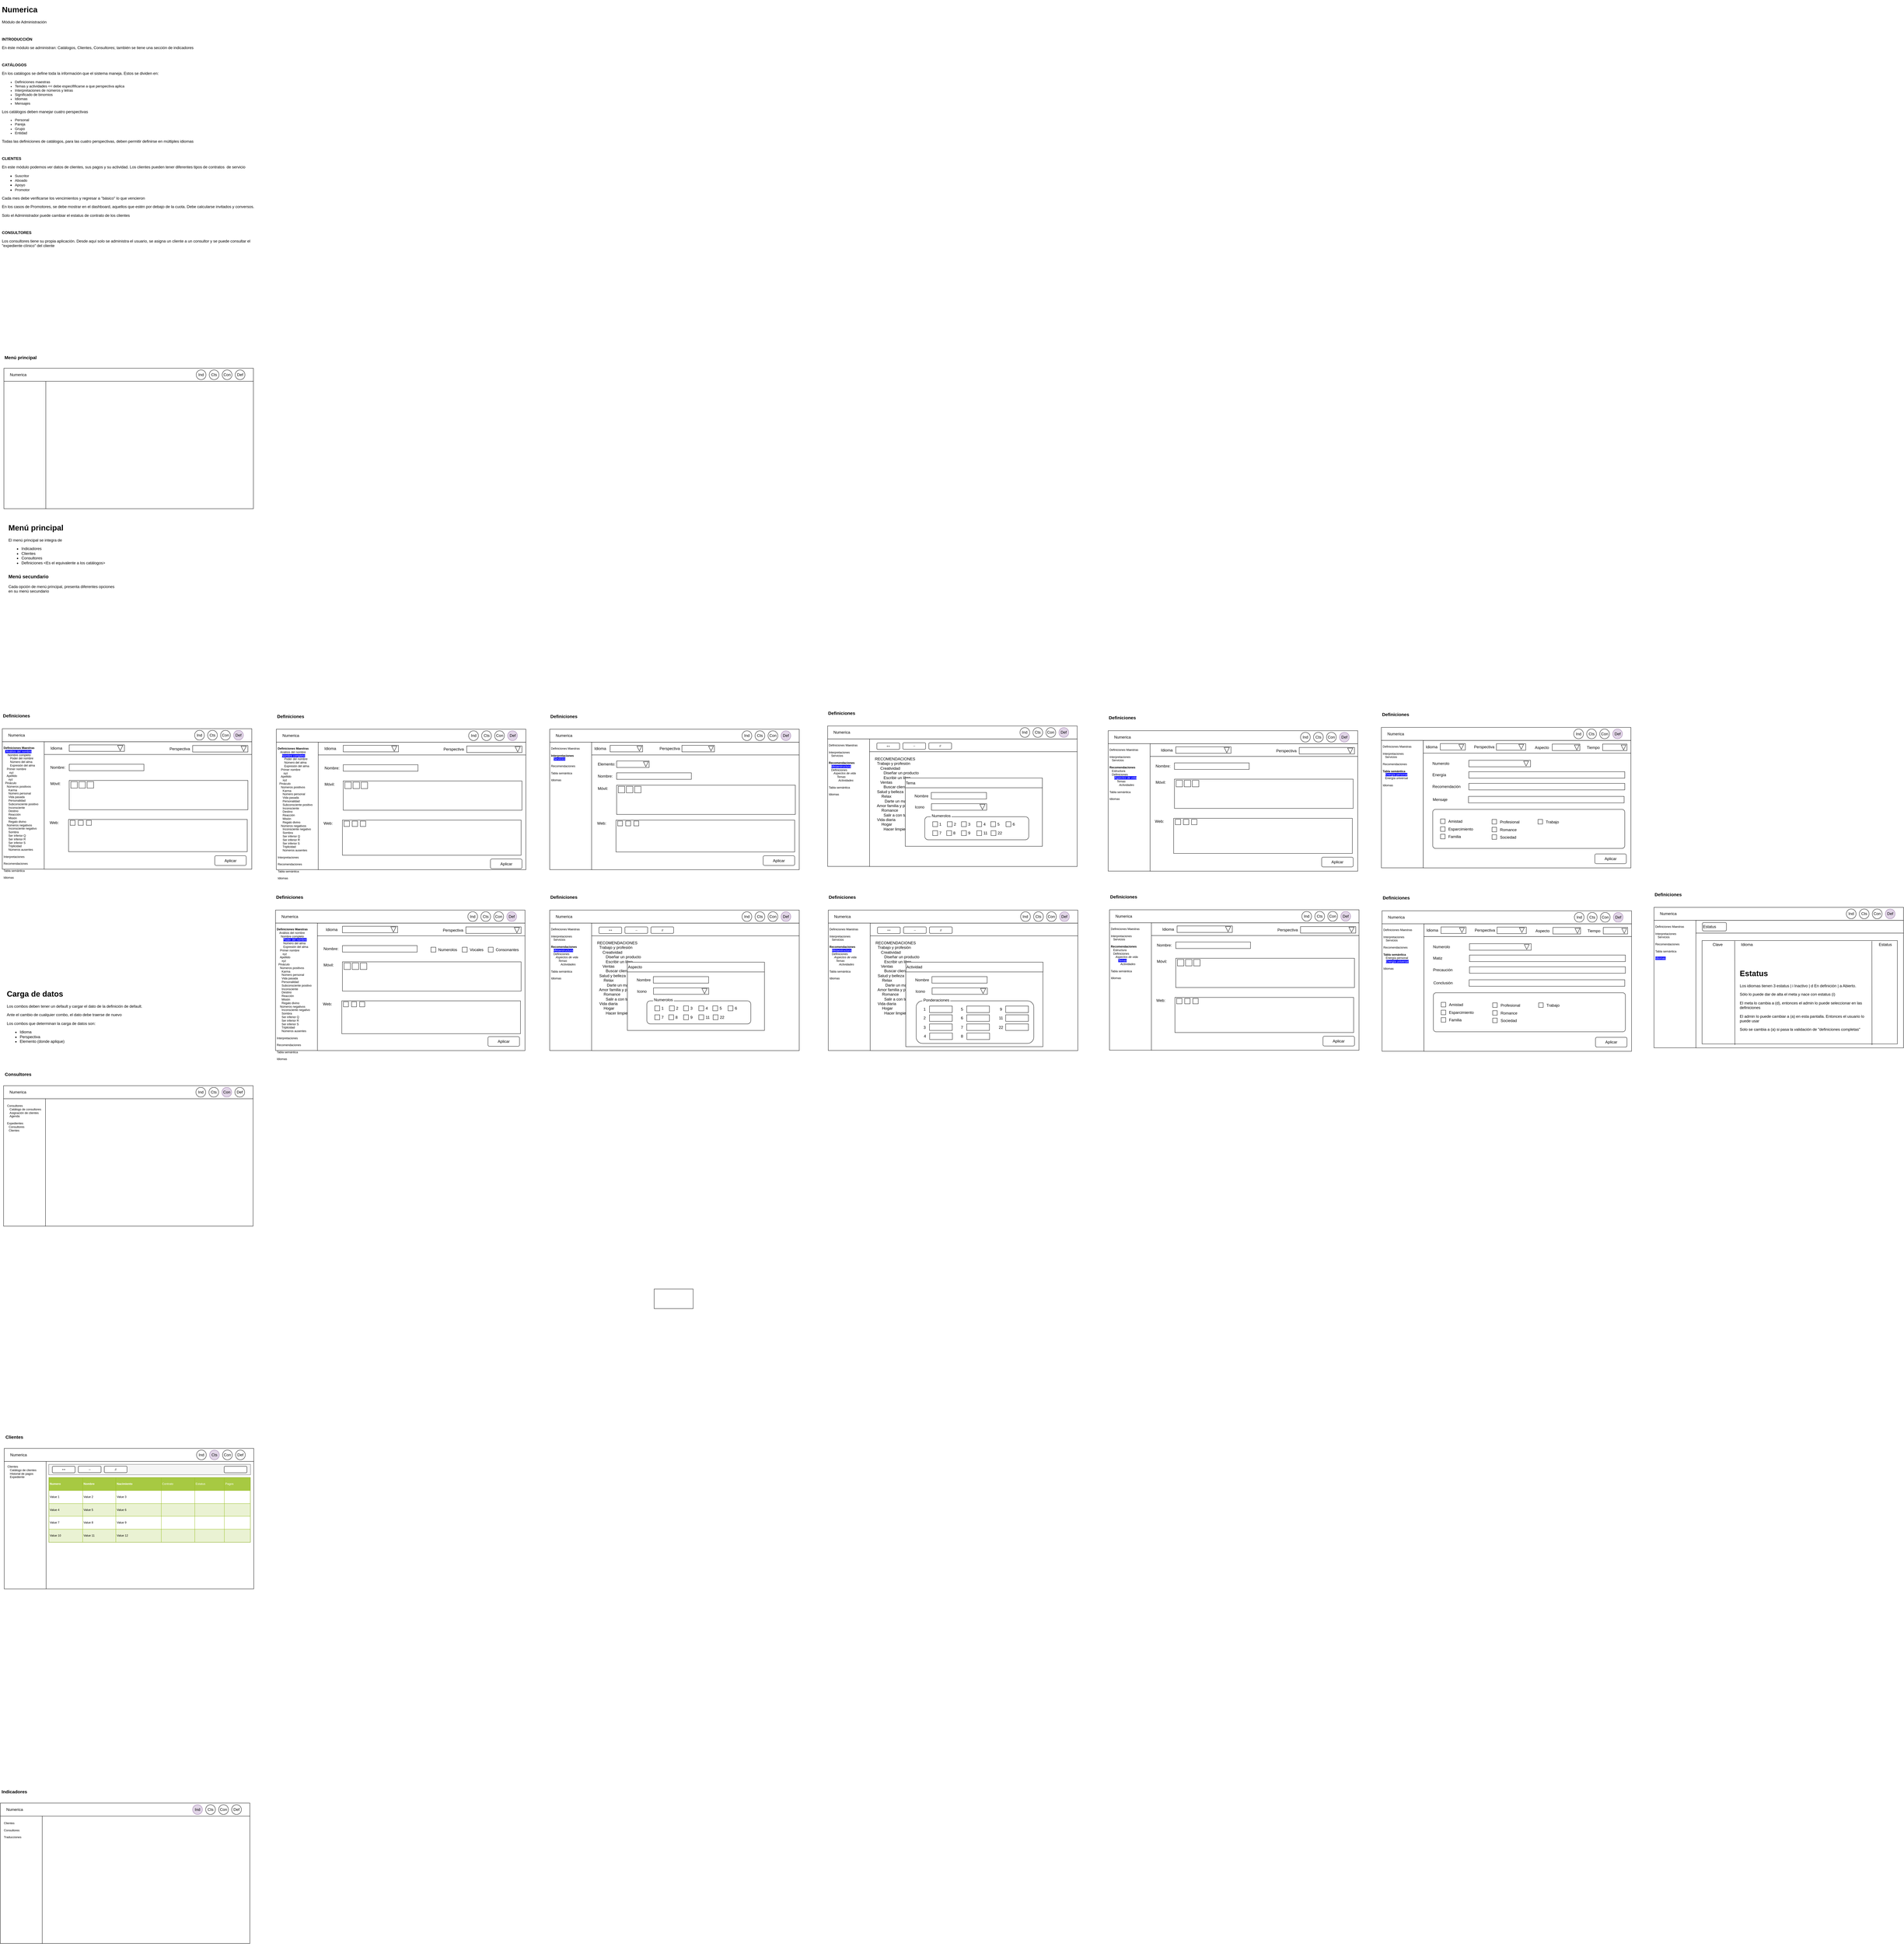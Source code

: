 <mxfile version="10.2.1" type="device"><diagram id="v6AXf8Sj8_JiGkwqnnhK" name="Page-1"><mxGraphModel dx="1106" dy="720" grid="1" gridSize="10" guides="1" tooltips="1" connect="1" arrows="1" fold="1" page="1" pageScale="1" pageWidth="850" pageHeight="1100" math="0" shadow="0"><root><mxCell id="0"/><mxCell id="1" parent="0"/><mxCell id="iOL1R64u20trIUCCO5mY-2" value="" style="rounded=0;whiteSpace=wrap;html=1;" parent="1" vertex="1"><mxGeometry x="170" y="1203" width="639" height="392" as="geometry"/></mxCell><mxCell id="iOL1R64u20trIUCCO5mY-4" value="&lt;h1&gt;Numerica&lt;/h1&gt;&lt;p&gt;Módulo de Administración&lt;/p&gt;&lt;p&gt;&lt;br&gt;&lt;/p&gt;&lt;p&gt;&lt;b&gt;INTRODUCCIÓN&lt;/b&gt;&lt;/p&gt;&lt;p&gt;En éste módulo se administran: Catálogos, Clientes, Consultores; también se tiene una sección de indicadores&lt;/p&gt;&lt;p&gt;&lt;br&gt;&lt;/p&gt;&lt;p&gt;&lt;span&gt;&lt;b&gt;CATÁLOGOS&lt;/b&gt;&lt;/span&gt;&lt;br&gt;&lt;/p&gt;&lt;p&gt;&lt;span&gt;En los catálogos se define toda la información que el sistema maneja. Estos se dividen en:&lt;/span&gt;&lt;/p&gt;&lt;p&gt;&lt;/p&gt;&lt;ul style=&quot;font-size: 11px&quot;&gt;&lt;li&gt;Definiciones maestras&lt;br&gt;&lt;/li&gt;&lt;li&gt;Temas y actividades &amp;lt;&amp;lt; debe especifificarse a que perspectiva aplica&lt;/li&gt;&lt;li&gt;Interpretaciones de números y letras&lt;br&gt;&lt;/li&gt;&lt;li&gt;Significado de binomios&lt;br&gt;&lt;/li&gt;&lt;li&gt;Idiomas&lt;/li&gt;&lt;li&gt;Mensajes&lt;/li&gt;&lt;/ul&gt;&lt;p&gt;&lt;/p&gt;&lt;p&gt;&lt;span&gt;Los catálogos deben manejar cuatro perspectivas&lt;/span&gt;&lt;/p&gt;&lt;p&gt;&lt;/p&gt;&lt;ul style=&quot;font-size: 11px&quot;&gt;&lt;li&gt;Personal&lt;br&gt;&lt;/li&gt;&lt;li&gt;Pareja&lt;br&gt;&lt;/li&gt;&lt;li&gt;Grupo&lt;br&gt;&lt;/li&gt;&lt;li&gt;Entidad&lt;/li&gt;&lt;/ul&gt;&lt;p&gt;&lt;/p&gt;&lt;p&gt;&lt;span&gt;Todas las definiciones de catálogos, para las cuatro perspectivas, deben permitir definirse en múltiples&amp;nbsp;idiomas&lt;/span&gt;&lt;/p&gt;&lt;p&gt;&lt;span&gt;&lt;br&gt;&lt;/span&gt;&lt;/p&gt;&lt;p&gt;&lt;span&gt;&lt;b&gt;CLIENTES&lt;/b&gt;&lt;/span&gt;&lt;/p&gt;&lt;p&gt;&lt;font style=&quot;font-size: 12px&quot;&gt;En este módulo podemos ver datos de clientes, sus pagos y su actividad. Los clientes pueden tener diferentes tipos de contratos&amp;nbsp; de servicio&lt;/font&gt;&lt;/p&gt;&lt;p style=&quot;font-size: 11px&quot;&gt;&lt;/p&gt;&lt;ul&gt;&lt;li&gt;&lt;span style=&quot;font-size: 11px&quot;&gt;Suscritor&lt;/span&gt;&lt;/li&gt;&lt;li&gt;&lt;span style=&quot;font-size: 11px&quot;&gt;Aboado&lt;/span&gt;&lt;/li&gt;&lt;li&gt;&lt;span style=&quot;font-size: 11px&quot;&gt;Apoyo&lt;/span&gt;&lt;/li&gt;&lt;li&gt;&lt;span style=&quot;font-size: 11px&quot;&gt;Promotor&lt;/span&gt;&lt;/li&gt;&lt;/ul&gt;&lt;p&gt;&lt;/p&gt;&lt;p&gt;&lt;span&gt;Cada mes debe verificarse los vencimientos y regresar a &quot;básico&quot; lo que vencieron&lt;/span&gt;&lt;/p&gt;&lt;p&gt;&lt;span&gt;En los casos de Promotores, se debe mostrar en el dashboard, aquellos que estén por debajo de la cuota.&amp;nbsp;&lt;/span&gt;&lt;span&gt;Debe calcularse invitados y conversos.&amp;nbsp;&lt;/span&gt;&lt;/p&gt;&lt;p&gt;&lt;span&gt;Solo el Administrador puede cambiar el estatus de contrato de los clientes&lt;/span&gt;&lt;/p&gt;&lt;p&gt;&lt;span&gt;&lt;br&gt;&lt;/span&gt;&lt;/p&gt;&lt;p&gt;&lt;span&gt;&lt;b&gt;CONSULTORES&lt;/b&gt;&lt;/span&gt;&lt;/p&gt;&lt;p&gt;Los consultores tiene su propia aplicación. Desde aquí solo se administra el usuario, se asigna un cliente a un consultor y se puede consultar el &quot;expediente clínico&quot; del cliente&lt;/p&gt;" style="text;html=1;strokeColor=none;fillColor=none;spacing=5;spacingTop=-20;whiteSpace=wrap;overflow=hidden;rounded=0;" parent="1" vertex="1"><mxGeometry x="30" y="40" width="790" height="1020" as="geometry"/></mxCell><mxCell id="iOL1R64u20trIUCCO5mY-8" value="" style="rounded=0;whiteSpace=wrap;html=1;" parent="1" vertex="1"><mxGeometry x="41" y="1163" width="768" height="40" as="geometry"/></mxCell><mxCell id="iOL1R64u20trIUCCO5mY-9" value="Numerica" style="text;html=1;strokeColor=none;fillColor=none;align=center;verticalAlign=middle;whiteSpace=wrap;rounded=0;" parent="1" vertex="1"><mxGeometry x="50" y="1173" width="70" height="20" as="geometry"/></mxCell><mxCell id="iOL1R64u20trIUCCO5mY-10" value="Def" style="ellipse;whiteSpace=wrap;html=1;aspect=fixed;" parent="1" vertex="1"><mxGeometry x="753" y="1168" width="30" height="30" as="geometry"/></mxCell><mxCell id="iOL1R64u20trIUCCO5mY-12" value="Con" style="ellipse;whiteSpace=wrap;html=1;aspect=fixed;" parent="1" vertex="1"><mxGeometry x="713" y="1168" width="30" height="30" as="geometry"/></mxCell><mxCell id="iOL1R64u20trIUCCO5mY-13" value="Cts" style="ellipse;whiteSpace=wrap;html=1;aspect=fixed;" parent="1" vertex="1"><mxGeometry x="673" y="1168" width="30" height="30" as="geometry"/></mxCell><mxCell id="iOL1R64u20trIUCCO5mY-14" value="Ind" style="ellipse;whiteSpace=wrap;html=1;aspect=fixed;" parent="1" vertex="1"><mxGeometry x="633" y="1168" width="30" height="30" as="geometry"/></mxCell><mxCell id="iOL1R64u20trIUCCO5mY-15" value="" style="rounded=0;whiteSpace=wrap;html=1;" parent="1" vertex="1"><mxGeometry x="41" y="1203" width="129" height="392" as="geometry"/></mxCell><mxCell id="iOL1R64u20trIUCCO5mY-16" value="&lt;h1&gt;Menú principal&lt;/h1&gt;&lt;p&gt;El menú principal se integra de&amp;nbsp;&lt;/p&gt;&lt;p&gt;&lt;/p&gt;&lt;ul&gt;&lt;li&gt;Indicadores&lt;br&gt;&lt;/li&gt;&lt;li&gt;Clientes&lt;br&gt;&lt;/li&gt;&lt;li&gt;Consultores&lt;br&gt;&lt;/li&gt;&lt;li&gt;Definiciones &amp;lt;Es el equivalente a los catálogos&amp;gt;&lt;/li&gt;&lt;/ul&gt;&lt;div&gt;&lt;br&gt;&lt;/div&gt;&lt;div&gt;&lt;b&gt;&lt;font style=&quot;font-size: 15px&quot;&gt;Menú secundario&lt;/font&gt;&lt;/b&gt;&lt;/div&gt;&lt;div&gt;&lt;br&gt;&lt;/div&gt;&lt;div&gt;Cada opción de menú principal, presenta diferentes opciones en su menú secundario&lt;/div&gt;&lt;p&gt;&lt;/p&gt;" style="text;html=1;strokeColor=none;fillColor=none;spacing=5;spacingTop=-20;whiteSpace=wrap;overflow=hidden;rounded=0;" parent="1" vertex="1"><mxGeometry x="50" y="1634" width="350" height="230" as="geometry"/></mxCell><mxCell id="iOL1R64u20trIUCCO5mY-26" value="Menú principal" style="text;html=1;strokeColor=none;fillColor=none;align=left;verticalAlign=middle;whiteSpace=wrap;rounded=0;fontStyle=1;fontSize=14;" parent="1" vertex="1"><mxGeometry x="41" y="1120" width="140" height="20" as="geometry"/></mxCell><mxCell id="iOL1R64u20trIUCCO5mY-28" value="" style="rounded=0;whiteSpace=wrap;html=1;" parent="1" vertex="1"><mxGeometry x="169" y="3410.1" width="639" height="392" as="geometry"/></mxCell><mxCell id="iOL1R64u20trIUCCO5mY-29" value="" style="rounded=0;whiteSpace=wrap;html=1;" parent="1" vertex="1"><mxGeometry x="40" y="3370.1" width="768" height="40" as="geometry"/></mxCell><mxCell id="iOL1R64u20trIUCCO5mY-30" value="Numerica" style="text;html=1;strokeColor=none;fillColor=none;align=center;verticalAlign=middle;whiteSpace=wrap;rounded=0;" parent="1" vertex="1"><mxGeometry x="49" y="3380.1" width="70" height="20" as="geometry"/></mxCell><mxCell id="iOL1R64u20trIUCCO5mY-31" value="Def" style="ellipse;whiteSpace=wrap;html=1;aspect=fixed;" parent="1" vertex="1"><mxGeometry x="752" y="3375.1" width="30" height="30" as="geometry"/></mxCell><mxCell id="iOL1R64u20trIUCCO5mY-32" value="Con" style="ellipse;whiteSpace=wrap;html=1;aspect=fixed;fillColor=#e1d5e7;strokeColor=#9673a6;" parent="1" vertex="1"><mxGeometry x="712" y="3375.1" width="30" height="30" as="geometry"/></mxCell><mxCell id="iOL1R64u20trIUCCO5mY-33" value="Cts" style="ellipse;whiteSpace=wrap;html=1;aspect=fixed;" parent="1" vertex="1"><mxGeometry x="672" y="3375.1" width="30" height="30" as="geometry"/></mxCell><mxCell id="iOL1R64u20trIUCCO5mY-34" value="Ind" style="ellipse;whiteSpace=wrap;html=1;aspect=fixed;" parent="1" vertex="1"><mxGeometry x="632" y="3375.1" width="30" height="30" as="geometry"/></mxCell><mxCell id="iOL1R64u20trIUCCO5mY-35" value="" style="rounded=0;whiteSpace=wrap;html=1;" parent="1" vertex="1"><mxGeometry x="40" y="3410.1" width="129" height="392" as="geometry"/></mxCell><mxCell id="iOL1R64u20trIUCCO5mY-36" value="Consultores" style="text;html=1;strokeColor=none;fillColor=none;align=left;verticalAlign=middle;whiteSpace=wrap;rounded=0;fontSize=14;fontStyle=1" parent="1" vertex="1"><mxGeometry x="42" y="3324.8" width="158" height="20" as="geometry"/></mxCell><mxCell id="iOL1R64u20trIUCCO5mY-37" value="Consultores&lt;br&gt;&amp;nbsp; &amp;nbsp;Catálogo de consultores&lt;br&gt;&amp;nbsp; &amp;nbsp;Asignación de clientes&lt;br&gt;&amp;nbsp; &amp;nbsp;Agenda&lt;br&gt;&amp;nbsp; &amp;nbsp;&lt;br&gt;Expedientes&lt;br&gt;&amp;nbsp; Consultores&lt;br&gt;&amp;nbsp; Clientes&lt;br&gt;&lt;br&gt;&lt;br&gt;" style="text;html=1;strokeColor=none;fillColor=none;align=left;verticalAlign=top;whiteSpace=wrap;rounded=0;fontSize=9;spacing=2;" parent="1" vertex="1"><mxGeometry x="48.5" y="3419.6" width="112" height="373" as="geometry"/></mxCell><mxCell id="iOL1R64u20trIUCCO5mY-38" value="" style="rounded=0;whiteSpace=wrap;html=1;" parent="1" vertex="1"><mxGeometry x="171" y="4525.9" width="639" height="392" as="geometry"/></mxCell><mxCell id="iOL1R64u20trIUCCO5mY-39" value="" style="rounded=0;whiteSpace=wrap;html=1;" parent="1" vertex="1"><mxGeometry x="42" y="4485.9" width="768" height="40" as="geometry"/></mxCell><mxCell id="iOL1R64u20trIUCCO5mY-40" value="Numerica" style="text;html=1;strokeColor=none;fillColor=none;align=center;verticalAlign=middle;whiteSpace=wrap;rounded=0;" parent="1" vertex="1"><mxGeometry x="51" y="4495.9" width="70" height="20" as="geometry"/></mxCell><mxCell id="iOL1R64u20trIUCCO5mY-41" value="Def" style="ellipse;whiteSpace=wrap;html=1;aspect=fixed;" parent="1" vertex="1"><mxGeometry x="754" y="4490.9" width="30" height="30" as="geometry"/></mxCell><mxCell id="iOL1R64u20trIUCCO5mY-42" value="Con" style="ellipse;whiteSpace=wrap;html=1;aspect=fixed;fillColor=#ffffff;strokeColor=#000000;" parent="1" vertex="1"><mxGeometry x="714" y="4490.9" width="30" height="30" as="geometry"/></mxCell><mxCell id="iOL1R64u20trIUCCO5mY-43" value="Cts" style="ellipse;whiteSpace=wrap;html=1;aspect=fixed;fillColor=#e1d5e7;strokeColor=#9673a6;" parent="1" vertex="1"><mxGeometry x="674" y="4490.9" width="30" height="30" as="geometry"/></mxCell><mxCell id="iOL1R64u20trIUCCO5mY-44" value="Ind" style="ellipse;whiteSpace=wrap;html=1;aspect=fixed;" parent="1" vertex="1"><mxGeometry x="634" y="4490.9" width="30" height="30" as="geometry"/></mxCell><mxCell id="iOL1R64u20trIUCCO5mY-45" value="" style="rounded=0;whiteSpace=wrap;html=1;" parent="1" vertex="1"><mxGeometry x="42" y="4526" width="129" height="392" as="geometry"/></mxCell><mxCell id="iOL1R64u20trIUCCO5mY-46" value="Clientes" style="text;html=1;strokeColor=none;fillColor=none;align=left;verticalAlign=middle;whiteSpace=wrap;rounded=0;fontSize=14;fontStyle=1" parent="1" vertex="1"><mxGeometry x="44" y="4440.6" width="158" height="20" as="geometry"/></mxCell><mxCell id="iOL1R64u20trIUCCO5mY-47" value="Clientes&lt;br&gt;&amp;nbsp; &amp;nbsp;Catálogo de clientes&lt;br&gt;&amp;nbsp; &amp;nbsp;Historial de pagos&lt;br&gt;&amp;nbsp; &amp;nbsp;Expediente&lt;br&gt;&amp;nbsp; &amp;nbsp;&lt;br&gt;&lt;br&gt;&lt;br&gt;" style="text;html=1;strokeColor=none;fillColor=none;align=left;verticalAlign=top;whiteSpace=wrap;rounded=0;fontSize=9;spacing=2;" parent="1" vertex="1"><mxGeometry x="50" y="4530" width="112" height="280" as="geometry"/></mxCell><mxCell id="iOL1R64u20trIUCCO5mY-48" value="" style="rounded=0;whiteSpace=wrap;html=1;" parent="1" vertex="1"><mxGeometry x="159" y="5617" width="639" height="392" as="geometry"/></mxCell><mxCell id="iOL1R64u20trIUCCO5mY-49" value="" style="rounded=0;whiteSpace=wrap;html=1;" parent="1" vertex="1"><mxGeometry x="30" y="5577" width="768" height="40" as="geometry"/></mxCell><mxCell id="iOL1R64u20trIUCCO5mY-50" value="Numerica" style="text;html=1;strokeColor=none;fillColor=none;align=center;verticalAlign=middle;whiteSpace=wrap;rounded=0;" parent="1" vertex="1"><mxGeometry x="39" y="5587" width="70" height="20" as="geometry"/></mxCell><mxCell id="iOL1R64u20trIUCCO5mY-51" value="Def" style="ellipse;whiteSpace=wrap;html=1;aspect=fixed;" parent="1" vertex="1"><mxGeometry x="742" y="5582" width="30" height="30" as="geometry"/></mxCell><mxCell id="iOL1R64u20trIUCCO5mY-52" value="Con" style="ellipse;whiteSpace=wrap;html=1;aspect=fixed;fillColor=#ffffff;strokeColor=#000000;" parent="1" vertex="1"><mxGeometry x="702" y="5582" width="30" height="30" as="geometry"/></mxCell><mxCell id="iOL1R64u20trIUCCO5mY-53" value="Cts" style="ellipse;whiteSpace=wrap;html=1;aspect=fixed;fillColor=#ffffff;strokeColor=#000000;" parent="1" vertex="1"><mxGeometry x="662" y="5582" width="30" height="30" as="geometry"/></mxCell><mxCell id="iOL1R64u20trIUCCO5mY-54" value="Ind" style="ellipse;whiteSpace=wrap;html=1;aspect=fixed;fillColor=#e1d5e7;strokeColor=#9673a6;" parent="1" vertex="1"><mxGeometry x="622" y="5582" width="30" height="30" as="geometry"/></mxCell><mxCell id="iOL1R64u20trIUCCO5mY-55" value="" style="rounded=0;whiteSpace=wrap;html=1;" parent="1" vertex="1"><mxGeometry x="30" y="5617" width="129" height="392" as="geometry"/></mxCell><mxCell id="iOL1R64u20trIUCCO5mY-56" value="Indicadores" style="text;html=1;strokeColor=none;fillColor=none;align=left;verticalAlign=middle;whiteSpace=wrap;rounded=0;fontSize=14;fontStyle=1" parent="1" vertex="1"><mxGeometry x="32" y="5531.7" width="158" height="20" as="geometry"/></mxCell><mxCell id="iOL1R64u20trIUCCO5mY-57" value="Clientes&lt;br&gt;&lt;br&gt;Consultores&lt;br&gt;&lt;br&gt;Traducciones&lt;br&gt;" style="text;html=1;strokeColor=none;fillColor=none;align=left;verticalAlign=top;whiteSpace=wrap;rounded=0;fontSize=9;spacing=2;" parent="1" vertex="1"><mxGeometry x="38.5" y="5626.5" width="112" height="373" as="geometry"/></mxCell><object label="&lt;table border=&quot;1&quot; width=&quot;100%&quot; cellpadding=&quot;2&quot; style=&quot;width: 100% ; height: 100% ; border-collapse: collapse&quot;&gt;&lt;tbody&gt;&lt;tr style=&quot;background-color: #a7c942 ; color: #ffffff ; border: 1px solid #98bf21&quot;&gt;&lt;th align=&quot;left&quot;&gt;Numero&lt;/th&gt;&lt;th align=&quot;left&quot;&gt;Nombre&lt;/th&gt;&lt;th align=&quot;left&quot;&gt;Nacimiento&lt;/th&gt;&lt;td&gt;Contrato&lt;/td&gt;&lt;td&gt;Estatus&lt;/td&gt;&lt;td&gt;Pagos&lt;/td&gt;&lt;/tr&gt;&lt;tr style=&quot;border: 1px solid #98bf21&quot;&gt;&lt;td&gt;Value 1&lt;/td&gt;&lt;td&gt;Value 2&lt;/td&gt;&lt;td&gt;Value 3&lt;/td&gt;&lt;td&gt;&lt;br&gt;&lt;/td&gt;&lt;td&gt;&lt;br&gt;&lt;/td&gt;&lt;td&gt;&lt;br&gt;&lt;/td&gt;&lt;/tr&gt;&lt;tr style=&quot;background-color: #eaf2d3 ; border: 1px solid #98bf21&quot;&gt;&lt;td&gt;Value 4&lt;/td&gt;&lt;td&gt;Value 5&lt;/td&gt;&lt;td&gt;Value 6&lt;/td&gt;&lt;td&gt;&lt;br&gt;&lt;/td&gt;&lt;td&gt;&lt;br&gt;&lt;/td&gt;&lt;td&gt;&lt;br&gt;&lt;/td&gt;&lt;/tr&gt;&lt;tr style=&quot;border: 1px solid #98bf21&quot;&gt;&lt;td&gt;Value 7&lt;/td&gt;&lt;td&gt;Value 8&lt;/td&gt;&lt;td&gt;Value 9&lt;/td&gt;&lt;td&gt;&lt;br&gt;&lt;/td&gt;&lt;td&gt;&lt;br&gt;&lt;/td&gt;&lt;td&gt;&lt;br&gt;&lt;/td&gt;&lt;/tr&gt;&lt;tr style=&quot;background-color: #eaf2d3 ; border: 1px solid #98bf21&quot;&gt;&lt;td&gt;Value 10&lt;/td&gt;&lt;td&gt;Value 11&lt;/td&gt;&lt;td&gt;Value 12&lt;/td&gt;&lt;td&gt;&lt;br&gt;&lt;/td&gt;&lt;td&gt;&lt;br&gt;&lt;/td&gt;&lt;td&gt;&lt;br&gt;&lt;/td&gt;&lt;/tr&gt;&lt;/tbody&gt;&lt;/table&gt;" Contrato="" Pago="" placeholders="1" id="iOL1R64u20trIUCCO5mY-58"><mxCell style="text;html=1;strokeColor=#c0c0c0;fillColor=#ffffff;overflow=fill;rounded=0;labelBackgroundColor=none;fontSize=9;align=left;gradientColor=none;" parent="1" vertex="1"><mxGeometry x="179" y="4575" width="621" height="200" as="geometry"/></mxCell></object><mxCell id="iOL1R64u20trIUCCO5mY-59" value="" style="rounded=0;whiteSpace=wrap;html=1;labelBackgroundColor=none;fontSize=9;align=left;fillColor=#f5f5f5;strokeColor=#666666;fontColor=#333333;" parent="1" vertex="1"><mxGeometry x="179" y="4535" width="621" height="32" as="geometry"/></mxCell><mxCell id="iOL1R64u20trIUCCO5mY-60" value="&lt;div style=&quot;text-align: center&quot;&gt;&lt;span&gt;++&lt;/span&gt;&lt;/div&gt;" style="rounded=1;whiteSpace=wrap;html=1;labelBackgroundColor=none;gradientColor=none;fontSize=9;align=center;" parent="1" vertex="1"><mxGeometry x="190" y="4541" width="70" height="20" as="geometry"/></mxCell><mxCell id="iOL1R64u20trIUCCO5mY-61" value="--" style="rounded=1;whiteSpace=wrap;html=1;labelBackgroundColor=none;gradientColor=none;fontSize=9;align=center;" parent="1" vertex="1"><mxGeometry x="270" y="4540.5" width="70" height="20" as="geometry"/></mxCell><mxCell id="iOL1R64u20trIUCCO5mY-62" value="//" style="rounded=1;whiteSpace=wrap;html=1;labelBackgroundColor=none;gradientColor=none;fontSize=9;align=center;" parent="1" vertex="1"><mxGeometry x="350" y="4540.5" width="70" height="20" as="geometry"/></mxCell><mxCell id="iOL1R64u20trIUCCO5mY-63" value="" style="rounded=1;whiteSpace=wrap;html=1;labelBackgroundColor=none;gradientColor=none;fontSize=9;align=left;" parent="1" vertex="1"><mxGeometry x="719" y="4541" width="70" height="20" as="geometry"/></mxCell><mxCell id="qYyqWQ3pkeyw8ZIvSx9x-1" value="" style="rounded=0;whiteSpace=wrap;html=1;" parent="1" vertex="1"><mxGeometry x="165" y="2312" width="639" height="39" as="geometry"/></mxCell><mxCell id="qYyqWQ3pkeyw8ZIvSx9x-2" value="" style="rounded=0;whiteSpace=wrap;html=1;" parent="1" vertex="1"><mxGeometry x="36" y="2271.8" width="768" height="40" as="geometry"/></mxCell><mxCell id="qYyqWQ3pkeyw8ZIvSx9x-3" value="Numerica" style="text;html=1;strokeColor=none;fillColor=none;align=center;verticalAlign=middle;whiteSpace=wrap;rounded=0;" parent="1" vertex="1"><mxGeometry x="45" y="2281.8" width="70" height="20" as="geometry"/></mxCell><mxCell id="qYyqWQ3pkeyw8ZIvSx9x-4" value="Def" style="ellipse;whiteSpace=wrap;html=1;aspect=fixed;labelBackgroundColor=none;fillColor=#e1d5e7;strokeColor=#9673a6;" parent="1" vertex="1"><mxGeometry x="748" y="2276.8" width="30" height="30" as="geometry"/></mxCell><mxCell id="qYyqWQ3pkeyw8ZIvSx9x-5" value="Con" style="ellipse;whiteSpace=wrap;html=1;aspect=fixed;" parent="1" vertex="1"><mxGeometry x="708" y="2276.8" width="30" height="30" as="geometry"/></mxCell><mxCell id="qYyqWQ3pkeyw8ZIvSx9x-6" value="Cts" style="ellipse;whiteSpace=wrap;html=1;aspect=fixed;" parent="1" vertex="1"><mxGeometry x="668" y="2276.8" width="30" height="30" as="geometry"/></mxCell><mxCell id="qYyqWQ3pkeyw8ZIvSx9x-7" value="Ind" style="ellipse;whiteSpace=wrap;html=1;aspect=fixed;" parent="1" vertex="1"><mxGeometry x="628" y="2276.8" width="30" height="30" as="geometry"/></mxCell><mxCell id="qYyqWQ3pkeyw8ZIvSx9x-8" value="" style="rounded=0;whiteSpace=wrap;html=1;" parent="1" vertex="1"><mxGeometry x="36" y="2311.8" width="129" height="392" as="geometry"/></mxCell><mxCell id="qYyqWQ3pkeyw8ZIvSx9x-9" value="Definiciones" style="text;html=1;strokeColor=none;fillColor=none;align=left;verticalAlign=middle;whiteSpace=wrap;rounded=0;fontSize=14;fontStyle=1" parent="1" vertex="1"><mxGeometry x="36" y="2222" width="158" height="20" as="geometry"/></mxCell><mxCell id="qYyqWQ3pkeyw8ZIvSx9x-10" value="&lt;b&gt;Definiciones Maestras&lt;br&gt;&lt;/b&gt;&amp;nbsp; &lt;font style=&quot;background-color: rgb(0 , 0 , 255)&quot; color=&quot;#ffffff&quot;&gt;&lt;b&gt;&amp;nbsp;&lt;/b&gt;Análisis del nombre&lt;/font&gt;&lt;br&gt;&amp;nbsp; &amp;nbsp; &amp;nbsp;Nombre completo&lt;br&gt;&amp;nbsp; &amp;nbsp; &amp;nbsp; &amp;nbsp; Poder del nombre&lt;br&gt;&amp;nbsp; &amp;nbsp; &amp;nbsp; &amp;nbsp; Número del alma&lt;br&gt;&amp;nbsp; &amp;nbsp; &amp;nbsp; &amp;nbsp; Expresión del alma&lt;br&gt;&amp;nbsp; &amp;nbsp; Primer nombre&lt;br&gt;&amp;nbsp; &amp;nbsp; &amp;nbsp; &amp;nbsp;xyz&lt;br&gt;&amp;nbsp; &amp;nbsp; Apellido&lt;br&gt;&amp;nbsp; &amp;nbsp; &amp;nbsp; xyz&lt;br&gt;&amp;nbsp; Pináculo&lt;br&gt;&amp;nbsp; &amp;nbsp; Números positivos&lt;br&gt;&amp;nbsp; &amp;nbsp; &amp;nbsp; Karma&lt;br&gt;&amp;nbsp; &amp;nbsp; &amp;nbsp; Número personal&lt;br&gt;&amp;nbsp; &amp;nbsp; &amp;nbsp; Vida pasada&lt;br&gt;&amp;nbsp; &amp;nbsp; &amp;nbsp; Personalidad&lt;br&gt;&amp;nbsp; &amp;nbsp; &amp;nbsp; Subconsciente positivo&lt;br&gt;&amp;nbsp; &amp;nbsp; &amp;nbsp; Inconsciente&lt;br&gt;&amp;nbsp; &amp;nbsp; &amp;nbsp; Destino&lt;br&gt;&amp;nbsp; &amp;nbsp; &amp;nbsp; Reacción&lt;br&gt;&amp;nbsp; &amp;nbsp; &amp;nbsp; Misión&lt;br&gt;&amp;nbsp; &amp;nbsp; &amp;nbsp; Regalo divino&lt;br&gt;&amp;nbsp; &amp;nbsp; Números negativos&lt;br&gt;&amp;nbsp; &amp;nbsp; &amp;nbsp; Inconsciente negativo&lt;br&gt;&amp;nbsp; &amp;nbsp; &amp;nbsp; Sombra&lt;br&gt;&amp;nbsp; &amp;nbsp; &amp;nbsp; Ser inferior Q&lt;br&gt;&amp;nbsp; &amp;nbsp; &amp;nbsp; Ser inferior R&lt;br&gt;&amp;nbsp; &amp;nbsp; &amp;nbsp; Ser inferior S&lt;br&gt;&amp;nbsp; &amp;nbsp; &amp;nbsp; Triplicidad&lt;br&gt;&amp;nbsp; &amp;nbsp; &amp;nbsp; Números ausentes&lt;br&gt;&lt;br&gt;Interpretaciones&lt;br&gt;&lt;br&gt;Recomendaciones&lt;br&gt;&lt;br&gt;Tabla semántica&lt;br&gt;&lt;br&gt;Idiomas&lt;br&gt;" style="text;html=1;strokeColor=none;fillColor=none;align=left;verticalAlign=top;whiteSpace=wrap;rounded=0;fontSize=9;spacing=2;" parent="1" vertex="1"><mxGeometry x="38" y="2319" width="114" height="401" as="geometry"/></mxCell><mxCell id="qYyqWQ3pkeyw8ZIvSx9x-14" value="" style="rounded=0;whiteSpace=wrap;html=1;" parent="1" vertex="1"><mxGeometry x="165" y="2351" width="639" height="353" as="geometry"/></mxCell><mxCell id="qYyqWQ3pkeyw8ZIvSx9x-23" value="" style="group" parent="1" vertex="1" connectable="0"><mxGeometry x="242" y="2321.5" width="170" height="20" as="geometry"/></mxCell><mxCell id="qYyqWQ3pkeyw8ZIvSx9x-20" value="" style="rounded=0;whiteSpace=wrap;html=1;" parent="qYyqWQ3pkeyw8ZIvSx9x-23" vertex="1"><mxGeometry width="170" height="20" as="geometry"/></mxCell><mxCell id="qYyqWQ3pkeyw8ZIvSx9x-21" value="" style="triangle;whiteSpace=wrap;html=1;rotation=90;" parent="qYyqWQ3pkeyw8ZIvSx9x-23" vertex="1"><mxGeometry x="149" y="2" width="16" height="16" as="geometry"/></mxCell><mxCell id="qYyqWQ3pkeyw8ZIvSx9x-24" value="Idioma" style="text;html=1;strokeColor=none;fillColor=none;align=center;verticalAlign=middle;whiteSpace=wrap;rounded=0;" parent="1" vertex="1"><mxGeometry x="164.5" y="2321.5" width="75" height="20" as="geometry"/></mxCell><mxCell id="qYyqWQ3pkeyw8ZIvSx9x-27" value="" style="group" parent="1" vertex="1" connectable="0"><mxGeometry x="622" y="2323.5" width="170" height="20" as="geometry"/></mxCell><mxCell id="qYyqWQ3pkeyw8ZIvSx9x-28" value="" style="rounded=0;whiteSpace=wrap;html=1;" parent="qYyqWQ3pkeyw8ZIvSx9x-27" vertex="1"><mxGeometry width="170" height="20" as="geometry"/></mxCell><mxCell id="qYyqWQ3pkeyw8ZIvSx9x-29" value="" style="triangle;whiteSpace=wrap;html=1;rotation=90;" parent="qYyqWQ3pkeyw8ZIvSx9x-27" vertex="1"><mxGeometry x="149" y="2" width="16" height="16" as="geometry"/></mxCell><mxCell id="qYyqWQ3pkeyw8ZIvSx9x-30" value="Perspectiva" style="text;html=1;strokeColor=none;fillColor=none;align=center;verticalAlign=middle;whiteSpace=wrap;rounded=0;" parent="1" vertex="1"><mxGeometry x="544.5" y="2323.5" width="75" height="20" as="geometry"/></mxCell><mxCell id="qYyqWQ3pkeyw8ZIvSx9x-31" value="" style="rounded=0;whiteSpace=wrap;html=1;" parent="1" vertex="1"><mxGeometry x="242" y="2381" width="230" height="20" as="geometry"/></mxCell><mxCell id="qYyqWQ3pkeyw8ZIvSx9x-32" value="Nombre:" style="text;html=1;strokeColor=none;fillColor=none;align=left;verticalAlign=middle;whiteSpace=wrap;rounded=0;" parent="1" vertex="1"><mxGeometry x="182" y="2381" width="60" height="20" as="geometry"/></mxCell><mxCell id="qYyqWQ3pkeyw8ZIvSx9x-37" value="Móvil:" style="text;html=1;strokeColor=none;fillColor=none;align=left;verticalAlign=middle;whiteSpace=wrap;rounded=0;" parent="1" vertex="1"><mxGeometry x="182" y="2431" width="60" height="20" as="geometry"/></mxCell><mxCell id="qYyqWQ3pkeyw8ZIvSx9x-38" value="" style="group" parent="1" vertex="1" connectable="0"><mxGeometry x="242" y="2431" width="550" height="90" as="geometry"/></mxCell><mxCell id="qYyqWQ3pkeyw8ZIvSx9x-33" value="" style="rounded=0;whiteSpace=wrap;html=1;" parent="qYyqWQ3pkeyw8ZIvSx9x-38" vertex="1"><mxGeometry width="550" height="90" as="geometry"/></mxCell><mxCell id="qYyqWQ3pkeyw8ZIvSx9x-34" value="" style="whiteSpace=wrap;html=1;aspect=fixed;" parent="qYyqWQ3pkeyw8ZIvSx9x-38" vertex="1"><mxGeometry x="5" y="3.5" width="20" height="20" as="geometry"/></mxCell><mxCell id="qYyqWQ3pkeyw8ZIvSx9x-35" value="" style="whiteSpace=wrap;html=1;aspect=fixed;" parent="qYyqWQ3pkeyw8ZIvSx9x-38" vertex="1"><mxGeometry x="30" y="3.5" width="20" height="20" as="geometry"/></mxCell><mxCell id="qYyqWQ3pkeyw8ZIvSx9x-36" value="" style="whiteSpace=wrap;html=1;aspect=fixed;" parent="qYyqWQ3pkeyw8ZIvSx9x-38" vertex="1"><mxGeometry x="55" y="3.5" width="20" height="20" as="geometry"/></mxCell><mxCell id="qYyqWQ3pkeyw8ZIvSx9x-39" value="Web:" style="text;html=1;strokeColor=none;fillColor=none;align=left;verticalAlign=middle;whiteSpace=wrap;rounded=0;" parent="1" vertex="1"><mxGeometry x="179.5" y="2551" width="60" height="20" as="geometry"/></mxCell><mxCell id="qYyqWQ3pkeyw8ZIvSx9x-40" value="" style="group" parent="1" vertex="1" connectable="0"><mxGeometry x="240" y="2551" width="550" height="99" as="geometry"/></mxCell><mxCell id="qYyqWQ3pkeyw8ZIvSx9x-41" value="" style="rounded=0;whiteSpace=wrap;html=1;" parent="qYyqWQ3pkeyw8ZIvSx9x-40" vertex="1"><mxGeometry width="550" height="99" as="geometry"/></mxCell><mxCell id="qYyqWQ3pkeyw8ZIvSx9x-42" value="" style="whiteSpace=wrap;html=1;aspect=fixed;" parent="qYyqWQ3pkeyw8ZIvSx9x-40" vertex="1"><mxGeometry x="5" y="2.665" width="15.231" height="15.231" as="geometry"/></mxCell><mxCell id="qYyqWQ3pkeyw8ZIvSx9x-43" value="" style="whiteSpace=wrap;html=1;aspect=fixed;" parent="qYyqWQ3pkeyw8ZIvSx9x-40" vertex="1"><mxGeometry x="30" y="2.665" width="15.231" height="15.231" as="geometry"/></mxCell><mxCell id="qYyqWQ3pkeyw8ZIvSx9x-44" value="" style="whiteSpace=wrap;html=1;aspect=fixed;" parent="qYyqWQ3pkeyw8ZIvSx9x-40" vertex="1"><mxGeometry x="55" y="2.665" width="15.231" height="15.231" as="geometry"/></mxCell><mxCell id="qYyqWQ3pkeyw8ZIvSx9x-45" value="" style="rounded=0;whiteSpace=wrap;html=1;" parent="1" vertex="1"><mxGeometry x="1006" y="2870" width="639" height="39" as="geometry"/></mxCell><mxCell id="qYyqWQ3pkeyw8ZIvSx9x-46" value="" style="rounded=0;whiteSpace=wrap;html=1;" parent="1" vertex="1"><mxGeometry x="877" y="2829.8" width="768" height="40" as="geometry"/></mxCell><mxCell id="qYyqWQ3pkeyw8ZIvSx9x-47" value="Numerica" style="text;html=1;strokeColor=none;fillColor=none;align=center;verticalAlign=middle;whiteSpace=wrap;rounded=0;" parent="1" vertex="1"><mxGeometry x="886" y="2839.8" width="70" height="20" as="geometry"/></mxCell><mxCell id="qYyqWQ3pkeyw8ZIvSx9x-48" value="Def" style="ellipse;whiteSpace=wrap;html=1;aspect=fixed;labelBackgroundColor=none;fillColor=#e1d5e7;strokeColor=#9673a6;" parent="1" vertex="1"><mxGeometry x="1589" y="2834.8" width="30" height="30" as="geometry"/></mxCell><mxCell id="qYyqWQ3pkeyw8ZIvSx9x-49" value="Con" style="ellipse;whiteSpace=wrap;html=1;aspect=fixed;" parent="1" vertex="1"><mxGeometry x="1549" y="2834.8" width="30" height="30" as="geometry"/></mxCell><mxCell id="qYyqWQ3pkeyw8ZIvSx9x-50" value="Cts" style="ellipse;whiteSpace=wrap;html=1;aspect=fixed;" parent="1" vertex="1"><mxGeometry x="1509" y="2834.8" width="30" height="30" as="geometry"/></mxCell><mxCell id="qYyqWQ3pkeyw8ZIvSx9x-51" value="Ind" style="ellipse;whiteSpace=wrap;html=1;aspect=fixed;" parent="1" vertex="1"><mxGeometry x="1469" y="2834.8" width="30" height="30" as="geometry"/></mxCell><mxCell id="qYyqWQ3pkeyw8ZIvSx9x-52" value="" style="rounded=0;whiteSpace=wrap;html=1;" parent="1" vertex="1"><mxGeometry x="877" y="2869.8" width="129" height="392" as="geometry"/></mxCell><mxCell id="qYyqWQ3pkeyw8ZIvSx9x-53" value="Definiciones" style="text;html=1;strokeColor=none;fillColor=none;align=left;verticalAlign=middle;whiteSpace=wrap;rounded=0;fontSize=14;fontStyle=1" parent="1" vertex="1"><mxGeometry x="877" y="2780" width="158" height="20" as="geometry"/></mxCell><mxCell id="qYyqWQ3pkeyw8ZIvSx9x-54" value="&lt;b&gt;Definiciones Maestras&lt;br&gt;&lt;/b&gt;&lt;span style=&quot;background-color: rgb(255 , 255 , 255)&quot;&gt;&amp;nbsp; &lt;b&gt;&amp;nbsp;&lt;/b&gt;Análisis del nombre&lt;br&gt;&lt;/span&gt;&amp;nbsp; &amp;nbsp; &amp;nbsp;&lt;span style=&quot;background-color: rgb(255 , 255 , 255)&quot;&gt;Nombre completo&lt;/span&gt;&lt;br&gt;&amp;nbsp; &amp;nbsp; &amp;nbsp; &amp;nbsp; &lt;span style=&quot;background-color: rgb(0 , 0 , 255)&quot;&gt;&lt;font color=&quot;#ffffff&quot;&gt;Poder del nombre&lt;/font&gt;&lt;/span&gt;&lt;br&gt;&amp;nbsp; &amp;nbsp; &amp;nbsp; &amp;nbsp; Número del alma&lt;br&gt;&amp;nbsp; &amp;nbsp; &amp;nbsp; &amp;nbsp; Expresión del alma&lt;br&gt;&amp;nbsp; &amp;nbsp; Primer nombre&lt;br&gt;&amp;nbsp; &amp;nbsp; &amp;nbsp; &amp;nbsp;xyz&lt;br&gt;&amp;nbsp; &amp;nbsp; Apellido&lt;br&gt;&amp;nbsp; &amp;nbsp; &amp;nbsp; xyz&lt;br&gt;&amp;nbsp; Pináculo&lt;br&gt;&amp;nbsp; &amp;nbsp; Números positivos&lt;br&gt;&amp;nbsp; &amp;nbsp; &amp;nbsp; Karma&lt;br&gt;&amp;nbsp; &amp;nbsp; &amp;nbsp; Número personal&lt;br&gt;&amp;nbsp; &amp;nbsp; &amp;nbsp; Vida pasada&lt;br&gt;&amp;nbsp; &amp;nbsp; &amp;nbsp; Personalidad&lt;br&gt;&amp;nbsp; &amp;nbsp; &amp;nbsp; Subconsciente positivo&lt;br&gt;&amp;nbsp; &amp;nbsp; &amp;nbsp; Inconsciente&lt;br&gt;&amp;nbsp; &amp;nbsp; &amp;nbsp; Destino&lt;br&gt;&amp;nbsp; &amp;nbsp; &amp;nbsp; Reacción&lt;br&gt;&amp;nbsp; &amp;nbsp; &amp;nbsp; Misión&lt;br&gt;&amp;nbsp; &amp;nbsp; &amp;nbsp; Regalo divino&lt;br&gt;&amp;nbsp; &amp;nbsp; Números negativos&lt;br&gt;&amp;nbsp; &amp;nbsp; &amp;nbsp; Inconsciente negativo&lt;br&gt;&amp;nbsp; &amp;nbsp; &amp;nbsp; Sombra&lt;br&gt;&amp;nbsp; &amp;nbsp; &amp;nbsp; Ser inferior Q&lt;br&gt;&amp;nbsp; &amp;nbsp; &amp;nbsp; Ser inferior R&lt;br&gt;&amp;nbsp; &amp;nbsp; &amp;nbsp; Ser inferior S&lt;br&gt;&amp;nbsp; &amp;nbsp; &amp;nbsp; Triplicidad&lt;br&gt;&amp;nbsp; &amp;nbsp; &amp;nbsp; Números ausentes&lt;br&gt;&lt;br&gt;Interpretaciones&lt;br&gt;&lt;br&gt;Recomendaciones&lt;br&gt;&lt;br&gt;Tabla semántica&lt;br&gt;&lt;br&gt;Idiomas&lt;br&gt;" style="text;html=1;strokeColor=none;fillColor=none;align=left;verticalAlign=top;whiteSpace=wrap;rounded=0;fontSize=9;spacing=2;" parent="1" vertex="1"><mxGeometry x="879" y="2877" width="114" height="393" as="geometry"/></mxCell><mxCell id="qYyqWQ3pkeyw8ZIvSx9x-55" value="" style="rounded=0;whiteSpace=wrap;html=1;" parent="1" vertex="1"><mxGeometry x="1006" y="2909" width="639" height="353" as="geometry"/></mxCell><mxCell id="qYyqWQ3pkeyw8ZIvSx9x-56" value="" style="group" parent="1" vertex="1" connectable="0"><mxGeometry x="1083" y="2879.5" width="170" height="20" as="geometry"/></mxCell><mxCell id="qYyqWQ3pkeyw8ZIvSx9x-57" value="" style="rounded=0;whiteSpace=wrap;html=1;" parent="qYyqWQ3pkeyw8ZIvSx9x-56" vertex="1"><mxGeometry width="170" height="20" as="geometry"/></mxCell><mxCell id="qYyqWQ3pkeyw8ZIvSx9x-58" value="" style="triangle;whiteSpace=wrap;html=1;rotation=90;" parent="qYyqWQ3pkeyw8ZIvSx9x-56" vertex="1"><mxGeometry x="149" y="2" width="16" height="16" as="geometry"/></mxCell><mxCell id="qYyqWQ3pkeyw8ZIvSx9x-59" value="Idioma" style="text;html=1;strokeColor=none;fillColor=none;align=left;verticalAlign=middle;whiteSpace=wrap;rounded=0;" parent="1" vertex="1"><mxGeometry x="1030" y="2880" width="51" height="20" as="geometry"/></mxCell><mxCell id="qYyqWQ3pkeyw8ZIvSx9x-60" value="" style="group" parent="1" vertex="1" connectable="0"><mxGeometry x="1463" y="2881.5" width="170" height="20" as="geometry"/></mxCell><mxCell id="qYyqWQ3pkeyw8ZIvSx9x-61" value="" style="rounded=0;whiteSpace=wrap;html=1;" parent="qYyqWQ3pkeyw8ZIvSx9x-60" vertex="1"><mxGeometry width="170" height="20" as="geometry"/></mxCell><mxCell id="qYyqWQ3pkeyw8ZIvSx9x-62" value="" style="triangle;whiteSpace=wrap;html=1;rotation=90;" parent="qYyqWQ3pkeyw8ZIvSx9x-60" vertex="1"><mxGeometry x="149" y="2" width="16" height="16" as="geometry"/></mxCell><mxCell id="qYyqWQ3pkeyw8ZIvSx9x-63" value="Perspectiva" style="text;html=1;strokeColor=none;fillColor=none;align=center;verticalAlign=middle;whiteSpace=wrap;rounded=0;" parent="1" vertex="1"><mxGeometry x="1385.5" y="2881.5" width="75" height="20" as="geometry"/></mxCell><mxCell id="qYyqWQ3pkeyw8ZIvSx9x-64" value="" style="rounded=0;whiteSpace=wrap;html=1;" parent="1" vertex="1"><mxGeometry x="1083" y="2939" width="230" height="20" as="geometry"/></mxCell><mxCell id="qYyqWQ3pkeyw8ZIvSx9x-65" value="Nombre:" style="text;html=1;strokeColor=none;fillColor=none;align=left;verticalAlign=middle;whiteSpace=wrap;rounded=0;" parent="1" vertex="1"><mxGeometry x="1023" y="2939" width="60" height="20" as="geometry"/></mxCell><mxCell id="qYyqWQ3pkeyw8ZIvSx9x-66" value="Móvil:" style="text;html=1;strokeColor=none;fillColor=none;align=left;verticalAlign=middle;whiteSpace=wrap;rounded=0;" parent="1" vertex="1"><mxGeometry x="1023" y="2989" width="60" height="20" as="geometry"/></mxCell><mxCell id="qYyqWQ3pkeyw8ZIvSx9x-67" value="" style="group" parent="1" vertex="1" connectable="0"><mxGeometry x="1083" y="2989" width="550" height="90" as="geometry"/></mxCell><mxCell id="qYyqWQ3pkeyw8ZIvSx9x-68" value="" style="rounded=0;whiteSpace=wrap;html=1;" parent="qYyqWQ3pkeyw8ZIvSx9x-67" vertex="1"><mxGeometry width="550" height="90" as="geometry"/></mxCell><mxCell id="qYyqWQ3pkeyw8ZIvSx9x-69" value="" style="whiteSpace=wrap;html=1;aspect=fixed;" parent="qYyqWQ3pkeyw8ZIvSx9x-67" vertex="1"><mxGeometry x="5" y="3.5" width="20" height="20" as="geometry"/></mxCell><mxCell id="qYyqWQ3pkeyw8ZIvSx9x-70" value="" style="whiteSpace=wrap;html=1;aspect=fixed;" parent="qYyqWQ3pkeyw8ZIvSx9x-67" vertex="1"><mxGeometry x="30" y="3.5" width="20" height="20" as="geometry"/></mxCell><mxCell id="qYyqWQ3pkeyw8ZIvSx9x-71" value="" style="whiteSpace=wrap;html=1;aspect=fixed;" parent="qYyqWQ3pkeyw8ZIvSx9x-67" vertex="1"><mxGeometry x="55" y="3.5" width="20" height="20" as="geometry"/></mxCell><mxCell id="qYyqWQ3pkeyw8ZIvSx9x-72" value="Web:" style="text;html=1;strokeColor=none;fillColor=none;align=left;verticalAlign=middle;whiteSpace=wrap;rounded=0;" parent="1" vertex="1"><mxGeometry x="1020.5" y="3109" width="60" height="20" as="geometry"/></mxCell><mxCell id="qYyqWQ3pkeyw8ZIvSx9x-73" value="" style="group" parent="1" vertex="1" connectable="0"><mxGeometry x="1081" y="3109" width="550" height="101" as="geometry"/></mxCell><mxCell id="qYyqWQ3pkeyw8ZIvSx9x-74" value="" style="rounded=0;whiteSpace=wrap;html=1;" parent="qYyqWQ3pkeyw8ZIvSx9x-73" vertex="1"><mxGeometry width="550" height="101" as="geometry"/></mxCell><mxCell id="qYyqWQ3pkeyw8ZIvSx9x-75" value="" style="whiteSpace=wrap;html=1;aspect=fixed;" parent="qYyqWQ3pkeyw8ZIvSx9x-73" vertex="1"><mxGeometry x="5" y="2.719" width="15.538" height="15.538" as="geometry"/></mxCell><mxCell id="qYyqWQ3pkeyw8ZIvSx9x-76" value="" style="whiteSpace=wrap;html=1;aspect=fixed;" parent="qYyqWQ3pkeyw8ZIvSx9x-73" vertex="1"><mxGeometry x="30" y="2.719" width="15.538" height="15.538" as="geometry"/></mxCell><mxCell id="qYyqWQ3pkeyw8ZIvSx9x-77" value="" style="whiteSpace=wrap;html=1;aspect=fixed;" parent="qYyqWQ3pkeyw8ZIvSx9x-73" vertex="1"><mxGeometry x="55" y="2.719" width="15.538" height="15.538" as="geometry"/></mxCell><mxCell id="qYyqWQ3pkeyw8ZIvSx9x-78" value="" style="rounded=0;whiteSpace=wrap;html=1;" parent="1" vertex="1"><mxGeometry x="1008.5" y="2313.5" width="639" height="39" as="geometry"/></mxCell><mxCell id="qYyqWQ3pkeyw8ZIvSx9x-79" value="" style="rounded=0;whiteSpace=wrap;html=1;" parent="1" vertex="1"><mxGeometry x="879.5" y="2273.3" width="768" height="40" as="geometry"/></mxCell><mxCell id="qYyqWQ3pkeyw8ZIvSx9x-80" value="Numerica" style="text;html=1;strokeColor=none;fillColor=none;align=center;verticalAlign=middle;whiteSpace=wrap;rounded=0;" parent="1" vertex="1"><mxGeometry x="888.5" y="2283.3" width="70" height="20" as="geometry"/></mxCell><mxCell id="qYyqWQ3pkeyw8ZIvSx9x-81" value="Def" style="ellipse;whiteSpace=wrap;html=1;aspect=fixed;labelBackgroundColor=none;fillColor=#e1d5e7;strokeColor=#9673a6;" parent="1" vertex="1"><mxGeometry x="1591.5" y="2278.3" width="30" height="30" as="geometry"/></mxCell><mxCell id="qYyqWQ3pkeyw8ZIvSx9x-82" value="Con" style="ellipse;whiteSpace=wrap;html=1;aspect=fixed;" parent="1" vertex="1"><mxGeometry x="1551.5" y="2278.3" width="30" height="30" as="geometry"/></mxCell><mxCell id="qYyqWQ3pkeyw8ZIvSx9x-83" value="Cts" style="ellipse;whiteSpace=wrap;html=1;aspect=fixed;" parent="1" vertex="1"><mxGeometry x="1511.5" y="2278.3" width="30" height="30" as="geometry"/></mxCell><mxCell id="qYyqWQ3pkeyw8ZIvSx9x-84" value="Ind" style="ellipse;whiteSpace=wrap;html=1;aspect=fixed;" parent="1" vertex="1"><mxGeometry x="1471.5" y="2278.3" width="30" height="30" as="geometry"/></mxCell><mxCell id="qYyqWQ3pkeyw8ZIvSx9x-85" value="" style="rounded=0;whiteSpace=wrap;html=1;" parent="1" vertex="1"><mxGeometry x="879.5" y="2313.3" width="129" height="392" as="geometry"/></mxCell><mxCell id="qYyqWQ3pkeyw8ZIvSx9x-86" value="Definiciones" style="text;html=1;strokeColor=none;fillColor=none;align=left;verticalAlign=middle;whiteSpace=wrap;rounded=0;fontSize=14;fontStyle=1" parent="1" vertex="1"><mxGeometry x="879.5" y="2223.5" width="158" height="20" as="geometry"/></mxCell><mxCell id="qYyqWQ3pkeyw8ZIvSx9x-87" value="&lt;b&gt;Definiciones Maestras&lt;br&gt;&lt;/b&gt;&lt;span style=&quot;background-color: rgb(255 , 255 , 255)&quot;&gt;&amp;nbsp; &lt;b&gt;&amp;nbsp;&lt;/b&gt;Análisis del nombre&lt;br&gt;&lt;/span&gt;&amp;nbsp; &amp;nbsp; &amp;nbsp;&lt;span style=&quot;background-color: rgb(0 , 0 , 255)&quot;&gt;&lt;font color=&quot;#ffffff&quot;&gt;Nombre completo&lt;/font&gt;&lt;/span&gt;&lt;br&gt;&amp;nbsp; &amp;nbsp; &amp;nbsp; &amp;nbsp; Poder del nombre&lt;br&gt;&amp;nbsp; &amp;nbsp; &amp;nbsp; &amp;nbsp; Número del alma&lt;br&gt;&amp;nbsp; &amp;nbsp; &amp;nbsp; &amp;nbsp; Expresión del alma&lt;br&gt;&amp;nbsp; &amp;nbsp; Primer nombre&lt;br&gt;&amp;nbsp; &amp;nbsp; &amp;nbsp; &amp;nbsp;xyz&lt;br&gt;&amp;nbsp; &amp;nbsp; Apellido&lt;br&gt;&amp;nbsp; &amp;nbsp; &amp;nbsp; xyz&lt;br&gt;&amp;nbsp; Pináculo&lt;br&gt;&amp;nbsp; &amp;nbsp; Números positivos&lt;br&gt;&amp;nbsp; &amp;nbsp; &amp;nbsp; Karma&lt;br&gt;&amp;nbsp; &amp;nbsp; &amp;nbsp; Número personal&lt;br&gt;&amp;nbsp; &amp;nbsp; &amp;nbsp; Vida pasada&lt;br&gt;&amp;nbsp; &amp;nbsp; &amp;nbsp; Personalidad&lt;br&gt;&amp;nbsp; &amp;nbsp; &amp;nbsp; Subconsciente positivo&lt;br&gt;&amp;nbsp; &amp;nbsp; &amp;nbsp; Inconsciente&lt;br&gt;&amp;nbsp; &amp;nbsp; &amp;nbsp; Destino&lt;br&gt;&amp;nbsp; &amp;nbsp; &amp;nbsp; Reacción&lt;br&gt;&amp;nbsp; &amp;nbsp; &amp;nbsp; Misión&lt;br&gt;&amp;nbsp; &amp;nbsp; &amp;nbsp; Regalo divino&lt;br&gt;&amp;nbsp; &amp;nbsp; Números negativos&lt;br&gt;&amp;nbsp; &amp;nbsp; &amp;nbsp; Inconsciente negativo&lt;br&gt;&amp;nbsp; &amp;nbsp; &amp;nbsp; Sombra&lt;br&gt;&amp;nbsp; &amp;nbsp; &amp;nbsp; Ser inferior Q&lt;br&gt;&amp;nbsp; &amp;nbsp; &amp;nbsp; Ser inferior R&lt;br&gt;&amp;nbsp; &amp;nbsp; &amp;nbsp; Ser inferior S&lt;br&gt;&amp;nbsp; &amp;nbsp; &amp;nbsp; Triplicidad&lt;br&gt;&amp;nbsp; &amp;nbsp; &amp;nbsp; Números ausentes&lt;br&gt;&lt;br&gt;Interpretaciones&lt;br&gt;&lt;br&gt;Recomendaciones&lt;br&gt;&lt;br&gt;Tabla semántica&lt;br&gt;&lt;br&gt;Idiomas&lt;br&gt;" style="text;html=1;strokeColor=none;fillColor=none;align=left;verticalAlign=top;whiteSpace=wrap;rounded=0;fontSize=9;spacing=2;" parent="1" vertex="1"><mxGeometry x="882" y="2321" width="114" height="400" as="geometry"/></mxCell><mxCell id="qYyqWQ3pkeyw8ZIvSx9x-88" value="" style="rounded=0;whiteSpace=wrap;html=1;" parent="1" vertex="1"><mxGeometry x="1008.5" y="2352.5" width="639" height="353" as="geometry"/></mxCell><mxCell id="qYyqWQ3pkeyw8ZIvSx9x-89" value="" style="group" parent="1" vertex="1" connectable="0"><mxGeometry x="1085.5" y="2323" width="170" height="20" as="geometry"/></mxCell><mxCell id="qYyqWQ3pkeyw8ZIvSx9x-90" value="" style="rounded=0;whiteSpace=wrap;html=1;" parent="qYyqWQ3pkeyw8ZIvSx9x-89" vertex="1"><mxGeometry width="170" height="20" as="geometry"/></mxCell><mxCell id="qYyqWQ3pkeyw8ZIvSx9x-91" value="" style="triangle;whiteSpace=wrap;html=1;rotation=90;" parent="qYyqWQ3pkeyw8ZIvSx9x-89" vertex="1"><mxGeometry x="149" y="2" width="16" height="16" as="geometry"/></mxCell><mxCell id="qYyqWQ3pkeyw8ZIvSx9x-92" value="Idioma" style="text;html=1;strokeColor=none;fillColor=none;align=center;verticalAlign=middle;whiteSpace=wrap;rounded=0;" parent="1" vertex="1"><mxGeometry x="1008" y="2323" width="75" height="20" as="geometry"/></mxCell><mxCell id="qYyqWQ3pkeyw8ZIvSx9x-93" value="" style="group" parent="1" vertex="1" connectable="0"><mxGeometry x="1465.5" y="2325" width="170" height="20" as="geometry"/></mxCell><mxCell id="qYyqWQ3pkeyw8ZIvSx9x-94" value="" style="rounded=0;whiteSpace=wrap;html=1;" parent="qYyqWQ3pkeyw8ZIvSx9x-93" vertex="1"><mxGeometry width="170" height="20" as="geometry"/></mxCell><mxCell id="qYyqWQ3pkeyw8ZIvSx9x-95" value="" style="triangle;whiteSpace=wrap;html=1;rotation=90;" parent="qYyqWQ3pkeyw8ZIvSx9x-93" vertex="1"><mxGeometry x="149" y="2" width="16" height="16" as="geometry"/></mxCell><mxCell id="qYyqWQ3pkeyw8ZIvSx9x-96" value="Perspectiva" style="text;html=1;strokeColor=none;fillColor=none;align=center;verticalAlign=middle;whiteSpace=wrap;rounded=0;" parent="1" vertex="1"><mxGeometry x="1388" y="2325" width="75" height="20" as="geometry"/></mxCell><mxCell id="qYyqWQ3pkeyw8ZIvSx9x-97" value="" style="rounded=0;whiteSpace=wrap;html=1;" parent="1" vertex="1"><mxGeometry x="1085.5" y="2382.5" width="230" height="20" as="geometry"/></mxCell><mxCell id="qYyqWQ3pkeyw8ZIvSx9x-98" value="Nombre:" style="text;html=1;strokeColor=none;fillColor=none;align=left;verticalAlign=middle;whiteSpace=wrap;rounded=0;" parent="1" vertex="1"><mxGeometry x="1025.5" y="2382.5" width="60" height="20" as="geometry"/></mxCell><mxCell id="qYyqWQ3pkeyw8ZIvSx9x-99" value="Móvil:" style="text;html=1;strokeColor=none;fillColor=none;align=left;verticalAlign=middle;whiteSpace=wrap;rounded=0;" parent="1" vertex="1"><mxGeometry x="1025.5" y="2432.5" width="60" height="20" as="geometry"/></mxCell><mxCell id="qYyqWQ3pkeyw8ZIvSx9x-100" value="" style="group" parent="1" vertex="1" connectable="0"><mxGeometry x="1085.5" y="2432.5" width="550" height="90" as="geometry"/></mxCell><mxCell id="qYyqWQ3pkeyw8ZIvSx9x-101" value="" style="rounded=0;whiteSpace=wrap;html=1;" parent="qYyqWQ3pkeyw8ZIvSx9x-100" vertex="1"><mxGeometry width="550" height="90" as="geometry"/></mxCell><mxCell id="qYyqWQ3pkeyw8ZIvSx9x-102" value="" style="whiteSpace=wrap;html=1;aspect=fixed;" parent="qYyqWQ3pkeyw8ZIvSx9x-100" vertex="1"><mxGeometry x="5" y="3.5" width="20" height="20" as="geometry"/></mxCell><mxCell id="qYyqWQ3pkeyw8ZIvSx9x-103" value="" style="whiteSpace=wrap;html=1;aspect=fixed;" parent="qYyqWQ3pkeyw8ZIvSx9x-100" vertex="1"><mxGeometry x="30" y="3.5" width="20" height="20" as="geometry"/></mxCell><mxCell id="qYyqWQ3pkeyw8ZIvSx9x-104" value="" style="whiteSpace=wrap;html=1;aspect=fixed;" parent="qYyqWQ3pkeyw8ZIvSx9x-100" vertex="1"><mxGeometry x="55" y="3.5" width="20" height="20" as="geometry"/></mxCell><mxCell id="qYyqWQ3pkeyw8ZIvSx9x-105" value="Web:" style="text;html=1;strokeColor=none;fillColor=none;align=left;verticalAlign=middle;whiteSpace=wrap;rounded=0;" parent="1" vertex="1"><mxGeometry x="1023" y="2552.5" width="60" height="20" as="geometry"/></mxCell><mxCell id="qYyqWQ3pkeyw8ZIvSx9x-106" value="" style="group" parent="1" vertex="1" connectable="0"><mxGeometry x="1083" y="2553" width="550" height="108" as="geometry"/></mxCell><mxCell id="qYyqWQ3pkeyw8ZIvSx9x-107" value="" style="rounded=0;whiteSpace=wrap;html=1;" parent="qYyqWQ3pkeyw8ZIvSx9x-106" vertex="1"><mxGeometry width="550" height="108" as="geometry"/></mxCell><mxCell id="qYyqWQ3pkeyw8ZIvSx9x-108" value="" style="whiteSpace=wrap;html=1;aspect=fixed;" parent="qYyqWQ3pkeyw8ZIvSx9x-106" vertex="1"><mxGeometry x="5" y="2.908" width="16.615" height="16.615" as="geometry"/></mxCell><mxCell id="qYyqWQ3pkeyw8ZIvSx9x-109" value="" style="whiteSpace=wrap;html=1;aspect=fixed;" parent="qYyqWQ3pkeyw8ZIvSx9x-106" vertex="1"><mxGeometry x="30" y="2.908" width="16.615" height="16.615" as="geometry"/></mxCell><mxCell id="qYyqWQ3pkeyw8ZIvSx9x-110" value="" style="whiteSpace=wrap;html=1;aspect=fixed;" parent="qYyqWQ3pkeyw8ZIvSx9x-106" vertex="1"><mxGeometry x="55" y="2.908" width="16.615" height="16.615" as="geometry"/></mxCell><mxCell id="qYyqWQ3pkeyw8ZIvSx9x-113" value="" style="group" parent="1" vertex="1" connectable="0"><mxGeometry x="1355.5" y="2942" width="94.5" height="20" as="geometry"/></mxCell><mxCell id="qYyqWQ3pkeyw8ZIvSx9x-111" value="" style="whiteSpace=wrap;html=1;aspect=fixed;" parent="qYyqWQ3pkeyw8ZIvSx9x-113" vertex="1"><mxGeometry y="2" width="15" height="15" as="geometry"/></mxCell><mxCell id="qYyqWQ3pkeyw8ZIvSx9x-112" value="Numerolos" style="text;html=1;strokeColor=none;fillColor=none;align=left;verticalAlign=middle;whiteSpace=wrap;rounded=0;" parent="qYyqWQ3pkeyw8ZIvSx9x-113" vertex="1"><mxGeometry x="20.5" width="74" height="20" as="geometry"/></mxCell><mxCell id="qYyqWQ3pkeyw8ZIvSx9x-114" value="" style="group" parent="1" vertex="1" connectable="0"><mxGeometry x="1452" y="2942" width="94.5" height="20" as="geometry"/></mxCell><mxCell id="qYyqWQ3pkeyw8ZIvSx9x-115" value="" style="whiteSpace=wrap;html=1;aspect=fixed;" parent="qYyqWQ3pkeyw8ZIvSx9x-114" vertex="1"><mxGeometry y="2" width="15" height="15" as="geometry"/></mxCell><mxCell id="qYyqWQ3pkeyw8ZIvSx9x-116" value="Vocales" style="text;html=1;strokeColor=none;fillColor=none;align=left;verticalAlign=middle;whiteSpace=wrap;rounded=0;" parent="qYyqWQ3pkeyw8ZIvSx9x-114" vertex="1"><mxGeometry x="20.5" width="74" height="20" as="geometry"/></mxCell><mxCell id="qYyqWQ3pkeyw8ZIvSx9x-117" value="" style="group" parent="1" vertex="1" connectable="0"><mxGeometry x="1532" y="2942" width="94.5" height="20" as="geometry"/></mxCell><mxCell id="qYyqWQ3pkeyw8ZIvSx9x-118" value="" style="whiteSpace=wrap;html=1;aspect=fixed;" parent="qYyqWQ3pkeyw8ZIvSx9x-117" vertex="1"><mxGeometry y="2" width="15" height="15" as="geometry"/></mxCell><mxCell id="qYyqWQ3pkeyw8ZIvSx9x-119" value="Consonantes" style="text;html=1;strokeColor=none;fillColor=none;align=left;verticalAlign=middle;whiteSpace=wrap;rounded=0;" parent="qYyqWQ3pkeyw8ZIvSx9x-117" vertex="1"><mxGeometry x="20.5" width="74" height="20" as="geometry"/></mxCell><mxCell id="qYyqWQ3pkeyw8ZIvSx9x-120" value="" style="rounded=0;whiteSpace=wrap;html=1;" parent="1" vertex="1"><mxGeometry x="1850" y="2313.5" width="639" height="39" as="geometry"/></mxCell><mxCell id="qYyqWQ3pkeyw8ZIvSx9x-121" value="" style="rounded=0;whiteSpace=wrap;html=1;" parent="1" vertex="1"><mxGeometry x="1721" y="2273.3" width="768" height="40" as="geometry"/></mxCell><mxCell id="qYyqWQ3pkeyw8ZIvSx9x-122" value="Numerica" style="text;html=1;strokeColor=none;fillColor=none;align=center;verticalAlign=middle;whiteSpace=wrap;rounded=0;" parent="1" vertex="1"><mxGeometry x="1730" y="2283.3" width="70" height="20" as="geometry"/></mxCell><mxCell id="qYyqWQ3pkeyw8ZIvSx9x-123" value="Def" style="ellipse;whiteSpace=wrap;html=1;aspect=fixed;labelBackgroundColor=none;fillColor=#e1d5e7;strokeColor=#9673a6;" parent="1" vertex="1"><mxGeometry x="2433" y="2278.3" width="30" height="30" as="geometry"/></mxCell><mxCell id="qYyqWQ3pkeyw8ZIvSx9x-124" value="Con" style="ellipse;whiteSpace=wrap;html=1;aspect=fixed;" parent="1" vertex="1"><mxGeometry x="2393" y="2278.3" width="30" height="30" as="geometry"/></mxCell><mxCell id="qYyqWQ3pkeyw8ZIvSx9x-125" value="Cts" style="ellipse;whiteSpace=wrap;html=1;aspect=fixed;" parent="1" vertex="1"><mxGeometry x="2353" y="2278.3" width="30" height="30" as="geometry"/></mxCell><mxCell id="qYyqWQ3pkeyw8ZIvSx9x-126" value="Ind" style="ellipse;whiteSpace=wrap;html=1;aspect=fixed;" parent="1" vertex="1"><mxGeometry x="2313" y="2278.3" width="30" height="30" as="geometry"/></mxCell><mxCell id="qYyqWQ3pkeyw8ZIvSx9x-127" value="" style="rounded=0;whiteSpace=wrap;html=1;" parent="1" vertex="1"><mxGeometry x="1721" y="2313.3" width="129" height="392" as="geometry"/></mxCell><mxCell id="qYyqWQ3pkeyw8ZIvSx9x-128" value="Definiciones" style="text;html=1;strokeColor=none;fillColor=none;align=left;verticalAlign=middle;whiteSpace=wrap;rounded=0;fontSize=14;fontStyle=1" parent="1" vertex="1"><mxGeometry x="1721" y="2223.5" width="158" height="20" as="geometry"/></mxCell><mxCell id="qYyqWQ3pkeyw8ZIvSx9x-129" value="Definiciones Maestras&lt;br&gt;&lt;br&gt;&lt;b&gt;Interpretaciones&lt;/b&gt;&lt;br&gt;&amp;nbsp; &amp;nbsp;&lt;span style=&quot;background-color: rgb(0 , 0 , 255)&quot;&gt;&lt;font color=&quot;#ffffff&quot;&gt;&lt;i&gt;Servicios&lt;/i&gt;&lt;/font&gt;&lt;/span&gt;&lt;br&gt;&lt;br&gt;Recomendaciones&lt;br&gt;&lt;br&gt;Tabla semántica&lt;br&gt;&lt;br&gt;Idiomas&lt;br&gt;" style="text;html=1;strokeColor=none;fillColor=none;align=left;verticalAlign=top;whiteSpace=wrap;rounded=0;fontSize=9;spacing=2;" parent="1" vertex="1"><mxGeometry x="1723" y="2320.5" width="114" height="372" as="geometry"/></mxCell><mxCell id="qYyqWQ3pkeyw8ZIvSx9x-130" value="" style="rounded=0;whiteSpace=wrap;html=1;" parent="1" vertex="1"><mxGeometry x="1850" y="2352.5" width="639" height="353" as="geometry"/></mxCell><mxCell id="qYyqWQ3pkeyw8ZIvSx9x-134" value="Idioma" style="text;html=1;strokeColor=none;fillColor=none;align=center;verticalAlign=middle;whiteSpace=wrap;rounded=0;" parent="1" vertex="1"><mxGeometry x="1838.5" y="2323" width="75" height="20" as="geometry"/></mxCell><mxCell id="qYyqWQ3pkeyw8ZIvSx9x-138" value="Perspectiva" style="text;html=1;strokeColor=none;fillColor=none;align=center;verticalAlign=middle;whiteSpace=wrap;rounded=0;" parent="1" vertex="1"><mxGeometry x="2053" y="2323" width="75" height="20" as="geometry"/></mxCell><mxCell id="qYyqWQ3pkeyw8ZIvSx9x-139" value="" style="rounded=0;whiteSpace=wrap;html=1;" parent="1" vertex="1"><mxGeometry x="1927" y="2407.5" width="230" height="20" as="geometry"/></mxCell><mxCell id="qYyqWQ3pkeyw8ZIvSx9x-140" value="Nombre:" style="text;html=1;strokeColor=none;fillColor=none;align=left;verticalAlign=middle;whiteSpace=wrap;rounded=0;" parent="1" vertex="1"><mxGeometry x="1867" y="2407.5" width="60" height="20" as="geometry"/></mxCell><mxCell id="qYyqWQ3pkeyw8ZIvSx9x-141" value="Móvil:" style="text;html=1;strokeColor=none;fillColor=none;align=left;verticalAlign=middle;whiteSpace=wrap;rounded=0;" parent="1" vertex="1"><mxGeometry x="1867" y="2445.5" width="60" height="20" as="geometry"/></mxCell><mxCell id="qYyqWQ3pkeyw8ZIvSx9x-142" value="" style="group" parent="1" vertex="1" connectable="0"><mxGeometry x="1927" y="2445.5" width="550" height="90" as="geometry"/></mxCell><mxCell id="qYyqWQ3pkeyw8ZIvSx9x-143" value="" style="rounded=0;whiteSpace=wrap;html=1;" parent="qYyqWQ3pkeyw8ZIvSx9x-142" vertex="1"><mxGeometry width="550" height="90" as="geometry"/></mxCell><mxCell id="qYyqWQ3pkeyw8ZIvSx9x-144" value="" style="whiteSpace=wrap;html=1;aspect=fixed;" parent="qYyqWQ3pkeyw8ZIvSx9x-142" vertex="1"><mxGeometry x="5" y="3.5" width="20" height="20" as="geometry"/></mxCell><mxCell id="qYyqWQ3pkeyw8ZIvSx9x-145" value="" style="whiteSpace=wrap;html=1;aspect=fixed;" parent="qYyqWQ3pkeyw8ZIvSx9x-142" vertex="1"><mxGeometry x="30" y="3.5" width="20" height="20" as="geometry"/></mxCell><mxCell id="qYyqWQ3pkeyw8ZIvSx9x-146" value="" style="whiteSpace=wrap;html=1;aspect=fixed;" parent="qYyqWQ3pkeyw8ZIvSx9x-142" vertex="1"><mxGeometry x="55" y="3.5" width="20" height="20" as="geometry"/></mxCell><mxCell id="qYyqWQ3pkeyw8ZIvSx9x-147" value="Web:" style="text;html=1;strokeColor=none;fillColor=none;align=left;verticalAlign=middle;whiteSpace=wrap;rounded=0;" parent="1" vertex="1"><mxGeometry x="1864.5" y="2552.5" width="60" height="20" as="geometry"/></mxCell><mxCell id="qYyqWQ3pkeyw8ZIvSx9x-148" value="" style="group" parent="1" vertex="1" connectable="0"><mxGeometry x="1925" y="2553" width="550" height="98" as="geometry"/></mxCell><mxCell id="qYyqWQ3pkeyw8ZIvSx9x-149" value="" style="rounded=0;whiteSpace=wrap;html=1;" parent="qYyqWQ3pkeyw8ZIvSx9x-148" vertex="1"><mxGeometry width="550" height="98" as="geometry"/></mxCell><mxCell id="qYyqWQ3pkeyw8ZIvSx9x-150" value="" style="whiteSpace=wrap;html=1;aspect=fixed;" parent="qYyqWQ3pkeyw8ZIvSx9x-148" vertex="1"><mxGeometry x="5" y="2.638" width="15.077" height="15.077" as="geometry"/></mxCell><mxCell id="qYyqWQ3pkeyw8ZIvSx9x-151" value="" style="whiteSpace=wrap;html=1;aspect=fixed;" parent="qYyqWQ3pkeyw8ZIvSx9x-148" vertex="1"><mxGeometry x="30" y="2.638" width="15.077" height="15.077" as="geometry"/></mxCell><mxCell id="qYyqWQ3pkeyw8ZIvSx9x-152" value="" style="whiteSpace=wrap;html=1;aspect=fixed;" parent="qYyqWQ3pkeyw8ZIvSx9x-148" vertex="1"><mxGeometry x="55" y="2.638" width="15.077" height="15.077" as="geometry"/></mxCell><mxCell id="qYyqWQ3pkeyw8ZIvSx9x-158" value="" style="rounded=0;whiteSpace=wrap;html=1;align=left;" parent="1" vertex="1"><mxGeometry x="1907" y="2323" width="100" height="20" as="geometry"/></mxCell><mxCell id="qYyqWQ3pkeyw8ZIvSx9x-163" value="" style="rounded=0;whiteSpace=wrap;html=1;align=left;" parent="1" vertex="1"><mxGeometry x="2128" y="2323" width="100" height="20" as="geometry"/></mxCell><mxCell id="qYyqWQ3pkeyw8ZIvSx9x-166" value="" style="triangle;whiteSpace=wrap;html=1;align=left;rotation=90;" parent="1" vertex="1"><mxGeometry x="2210" y="2325.5" width="15" height="15" as="geometry"/></mxCell><mxCell id="qYyqWQ3pkeyw8ZIvSx9x-170" value="" style="triangle;whiteSpace=wrap;html=1;align=left;rotation=90;" parent="1" vertex="1"><mxGeometry x="1989.5" y="2325.5" width="15" height="15" as="geometry"/></mxCell><mxCell id="qYyqWQ3pkeyw8ZIvSx9x-172" value="" style="rounded=0;whiteSpace=wrap;html=1;align=left;" parent="1" vertex="1"><mxGeometry x="1927" y="2371" width="100" height="20" as="geometry"/></mxCell><mxCell id="qYyqWQ3pkeyw8ZIvSx9x-173" value="" style="triangle;whiteSpace=wrap;html=1;align=left;rotation=90;" parent="1" vertex="1"><mxGeometry x="2009.5" y="2373.5" width="15" height="15" as="geometry"/></mxCell><mxCell id="qYyqWQ3pkeyw8ZIvSx9x-175" value="Elemento:" style="text;html=1;strokeColor=none;fillColor=none;align=left;verticalAlign=middle;whiteSpace=wrap;rounded=0;" parent="1" vertex="1"><mxGeometry x="1867" y="2371" width="40" height="20" as="geometry"/></mxCell><mxCell id="qYyqWQ3pkeyw8ZIvSx9x-176" value="" style="rounded=0;whiteSpace=wrap;html=1;" parent="1" vertex="1"><mxGeometry x="1850" y="2870.059" width="639" height="39" as="geometry"/></mxCell><mxCell id="qYyqWQ3pkeyw8ZIvSx9x-177" value="" style="rounded=0;whiteSpace=wrap;html=1;" parent="1" vertex="1"><mxGeometry x="1721" y="2829.859" width="768" height="40" as="geometry"/></mxCell><mxCell id="qYyqWQ3pkeyw8ZIvSx9x-178" value="Numerica" style="text;html=1;strokeColor=none;fillColor=none;align=center;verticalAlign=middle;whiteSpace=wrap;rounded=0;" parent="1" vertex="1"><mxGeometry x="1730" y="2839.859" width="70" height="20" as="geometry"/></mxCell><mxCell id="qYyqWQ3pkeyw8ZIvSx9x-179" value="Def" style="ellipse;whiteSpace=wrap;html=1;aspect=fixed;labelBackgroundColor=none;fillColor=#e1d5e7;strokeColor=#9673a6;" parent="1" vertex="1"><mxGeometry x="2433" y="2834.859" width="30" height="30" as="geometry"/></mxCell><mxCell id="qYyqWQ3pkeyw8ZIvSx9x-180" value="Con" style="ellipse;whiteSpace=wrap;html=1;aspect=fixed;" parent="1" vertex="1"><mxGeometry x="2393" y="2834.859" width="30" height="30" as="geometry"/></mxCell><mxCell id="qYyqWQ3pkeyw8ZIvSx9x-181" value="Cts" style="ellipse;whiteSpace=wrap;html=1;aspect=fixed;" parent="1" vertex="1"><mxGeometry x="2353" y="2834.859" width="30" height="30" as="geometry"/></mxCell><mxCell id="qYyqWQ3pkeyw8ZIvSx9x-182" value="Ind" style="ellipse;whiteSpace=wrap;html=1;aspect=fixed;" parent="1" vertex="1"><mxGeometry x="2313" y="2834.859" width="30" height="30" as="geometry"/></mxCell><mxCell id="qYyqWQ3pkeyw8ZIvSx9x-183" value="" style="rounded=0;whiteSpace=wrap;html=1;" parent="1" vertex="1"><mxGeometry x="1721" y="2869.859" width="129" height="392" as="geometry"/></mxCell><mxCell id="qYyqWQ3pkeyw8ZIvSx9x-184" value="Definiciones" style="text;html=1;strokeColor=none;fillColor=none;align=left;verticalAlign=middle;whiteSpace=wrap;rounded=0;fontSize=14;fontStyle=1" parent="1" vertex="1"><mxGeometry x="1721" y="2780.059" width="158" height="20" as="geometry"/></mxCell><mxCell id="qYyqWQ3pkeyw8ZIvSx9x-185" value="Definiciones Maestras&lt;br&gt;&lt;br&gt;Interpretaciones&lt;br&gt;&amp;nbsp; &amp;nbsp;&lt;span style=&quot;background-color: rgb(255 , 255 , 255)&quot;&gt;Servicios&lt;/span&gt;&lt;br&gt;&lt;br&gt;&lt;b&gt;Recomendaciones&lt;/b&gt;&lt;br&gt;&lt;i&gt;&amp;nbsp; &amp;nbsp;&lt;font color=&quot;#ffffff&quot; style=&quot;background-color: rgb(0 , 0 , 255)&quot;&gt;Metae&lt;/font&gt;&lt;/i&gt;&lt;span style=&quot;background-color: rgb(0 , 0 , 255)&quot;&gt;&lt;font color=&quot;#ffffff&quot;&gt;structura&lt;/font&gt;&lt;/span&gt;&lt;br&gt;&amp;nbsp; &amp;nbsp;Definiciones&lt;br&gt;&lt;i&gt;&amp;nbsp; &amp;nbsp; &amp;nbsp; Aspectos de vida&lt;/i&gt;&lt;br&gt;&amp;nbsp; &amp;nbsp; &amp;nbsp; &amp;nbsp; &amp;nbsp;&lt;i&gt;Temas&lt;/i&gt;&lt;br&gt;&lt;i&gt;&amp;nbsp; &amp;nbsp; &amp;nbsp; &amp;nbsp; &amp;nbsp; &amp;nbsp; Actividades&lt;br&gt;&lt;/i&gt;&lt;br&gt;Tabla semántica&lt;br&gt;&lt;br&gt;&lt;font&gt;Idiomas&lt;/font&gt;&lt;br&gt;" style="text;html=1;strokeColor=none;fillColor=none;align=left;verticalAlign=top;whiteSpace=wrap;rounded=0;fontSize=9;spacing=2;" parent="1" vertex="1"><mxGeometry x="1723" y="2877.059" width="114" height="372" as="geometry"/></mxCell><mxCell id="qYyqWQ3pkeyw8ZIvSx9x-186" value="" style="rounded=0;whiteSpace=wrap;html=1;" parent="1" vertex="1"><mxGeometry x="1850" y="2909.059" width="639" height="353" as="geometry"/></mxCell><mxCell id="qYyqWQ3pkeyw8ZIvSx9x-226" value="&lt;h1&gt;Carga de datos&lt;/h1&gt;&lt;p&gt;Los combos deben tener un default y cargar el dato de la definición de default.&lt;/p&gt;&lt;p&gt;Ante el cambio de cualquier combo, el dato debe traerse de nuevo&lt;/p&gt;&lt;p&gt;Los combos que determinan la carga de datos son:&lt;/p&gt;&lt;p&gt;&lt;ul&gt;&lt;li&gt;Idioma&lt;/li&gt;&lt;li&gt;Perspectiva&lt;/li&gt;&lt;li&gt;Elemento (donde aplique)&lt;/li&gt;&lt;/ul&gt;&lt;/p&gt;" style="text;html=1;strokeColor=none;fillColor=none;spacing=5;spacingTop=-20;whiteSpace=wrap;overflow=hidden;rounded=0;align=left;" parent="1" vertex="1"><mxGeometry x="45" y="3068" width="526" height="180" as="geometry"/></mxCell><mxCell id="qYyqWQ3pkeyw8ZIvSx9x-228" value="Aplicar" style="rounded=1;whiteSpace=wrap;html=1;align=center;" parent="1" vertex="1"><mxGeometry x="690" y="2662.5" width="97" height="30" as="geometry"/></mxCell><mxCell id="qYyqWQ3pkeyw8ZIvSx9x-229" value="Aplicar" style="rounded=1;whiteSpace=wrap;html=1;align=center;" parent="1" vertex="1"><mxGeometry x="1538.618" y="2672.5" width="97" height="30" as="geometry"/></mxCell><mxCell id="qYyqWQ3pkeyw8ZIvSx9x-230" value="Aplicar" style="rounded=1;whiteSpace=wrap;html=1;align=center;" parent="1" vertex="1"><mxGeometry x="1531" y="3219" width="97" height="30" as="geometry"/></mxCell><mxCell id="qYyqWQ3pkeyw8ZIvSx9x-231" value="Aplicar" style="rounded=1;whiteSpace=wrap;html=1;align=center;" parent="1" vertex="1"><mxGeometry x="2378" y="2662.5" width="97" height="30" as="geometry"/></mxCell><mxCell id="yeOOFlLZfqluXfNFj-gi-1" value="" style="rounded=0;whiteSpace=wrap;html=1;" parent="1" vertex="1"><mxGeometry x="5249" y="2861.559" width="639" height="39" as="geometry"/></mxCell><mxCell id="yeOOFlLZfqluXfNFj-gi-2" value="" style="rounded=0;whiteSpace=wrap;html=1;" parent="1" vertex="1"><mxGeometry x="5120" y="2821.359" width="768" height="40" as="geometry"/></mxCell><mxCell id="yeOOFlLZfqluXfNFj-gi-3" value="Numerica" style="text;html=1;strokeColor=none;fillColor=none;align=center;verticalAlign=middle;whiteSpace=wrap;rounded=0;" parent="1" vertex="1"><mxGeometry x="5129" y="2831.359" width="70" height="20" as="geometry"/></mxCell><mxCell id="yeOOFlLZfqluXfNFj-gi-4" value="Def" style="ellipse;whiteSpace=wrap;html=1;aspect=fixed;labelBackgroundColor=none;fillColor=#e1d5e7;strokeColor=#9673a6;" parent="1" vertex="1"><mxGeometry x="5832" y="2826.359" width="30" height="30" as="geometry"/></mxCell><mxCell id="yeOOFlLZfqluXfNFj-gi-5" value="Con" style="ellipse;whiteSpace=wrap;html=1;aspect=fixed;" parent="1" vertex="1"><mxGeometry x="5792" y="2826.359" width="30" height="30" as="geometry"/></mxCell><mxCell id="yeOOFlLZfqluXfNFj-gi-6" value="Cts" style="ellipse;whiteSpace=wrap;html=1;aspect=fixed;" parent="1" vertex="1"><mxGeometry x="5752" y="2826.359" width="30" height="30" as="geometry"/></mxCell><mxCell id="yeOOFlLZfqluXfNFj-gi-7" value="Ind" style="ellipse;whiteSpace=wrap;html=1;aspect=fixed;" parent="1" vertex="1"><mxGeometry x="5712" y="2826.359" width="30" height="30" as="geometry"/></mxCell><mxCell id="yeOOFlLZfqluXfNFj-gi-8" value="" style="rounded=0;whiteSpace=wrap;html=1;" parent="1" vertex="1"><mxGeometry x="5120" y="2861.359" width="129" height="392" as="geometry"/></mxCell><mxCell id="yeOOFlLZfqluXfNFj-gi-9" value="Definiciones" style="text;html=1;strokeColor=none;fillColor=none;align=left;verticalAlign=middle;whiteSpace=wrap;rounded=0;fontSize=14;fontStyle=1" parent="1" vertex="1"><mxGeometry x="5120" y="2771.559" width="158" height="20" as="geometry"/></mxCell><mxCell id="yeOOFlLZfqluXfNFj-gi-10" value="Definiciones Maestras&lt;br&gt;&lt;br&gt;Interpretaciones&lt;br&gt;&amp;nbsp; &amp;nbsp;&lt;span style=&quot;background-color: rgb(255 , 255 , 255)&quot;&gt;Servicios&lt;/span&gt;&lt;br&gt;&lt;br&gt;Recomendaciones&lt;br&gt;&lt;br&gt;Tabla semántica&lt;br&gt;&lt;br&gt;&lt;span style=&quot;background-color: rgb(0 , 0 , 255)&quot;&gt;&lt;font color=&quot;#ffffff&quot;&gt;Idiomas&lt;/font&gt;&lt;/span&gt;&lt;br&gt;" style="text;html=1;strokeColor=none;fillColor=none;align=left;verticalAlign=top;whiteSpace=wrap;rounded=0;fontSize=9;spacing=2;" parent="1" vertex="1"><mxGeometry x="5122" y="2868.559" width="114" height="372" as="geometry"/></mxCell><mxCell id="yeOOFlLZfqluXfNFj-gi-11" value="" style="rounded=0;whiteSpace=wrap;html=1;" parent="1" vertex="1"><mxGeometry x="5249" y="2900.559" width="639" height="353" as="geometry"/></mxCell><mxCell id="yeOOFlLZfqluXfNFj-gi-12" value="Estatus" style="rounded=1;whiteSpace=wrap;html=1;align=left;" parent="1" vertex="1"><mxGeometry x="5269" y="2868" width="74" height="26" as="geometry"/></mxCell><mxCell id="yeOOFlLZfqluXfNFj-gi-13" value="" style="rounded=0;whiteSpace=wrap;html=1;align=left;" parent="1" vertex="1"><mxGeometry x="5268" y="2923.5" width="601" height="318" as="geometry"/></mxCell><mxCell id="yeOOFlLZfqluXfNFj-gi-14" value="Clave" style="text;html=1;strokeColor=none;fillColor=none;align=center;verticalAlign=middle;whiteSpace=wrap;rounded=0;" parent="1" vertex="1"><mxGeometry x="5296" y="2925.5" width="40" height="20" as="geometry"/></mxCell><mxCell id="yeOOFlLZfqluXfNFj-gi-15" value="" style="endArrow=none;html=1;entryX=0.167;entryY=0.004;entryDx=0;entryDy=0;entryPerimeter=0;" parent="1" target="yeOOFlLZfqluXfNFj-gi-13" edge="1"><mxGeometry width="50" height="50" relative="1" as="geometry"><mxPoint x="5369" y="3244.5" as="sourcePoint"/><mxPoint x="5449" y="3071.5" as="targetPoint"/></mxGeometry></mxCell><mxCell id="yeOOFlLZfqluXfNFj-gi-16" value="Idioma" style="text;html=1;strokeColor=none;fillColor=none;align=center;verticalAlign=middle;whiteSpace=wrap;rounded=0;" parent="1" vertex="1"><mxGeometry x="5386" y="2925.5" width="40" height="20" as="geometry"/></mxCell><mxCell id="yeOOFlLZfqluXfNFj-gi-17" value="" style="endArrow=none;html=1;entryX=0.167;entryY=0.004;entryDx=0;entryDy=0;entryPerimeter=0;" parent="1" edge="1"><mxGeometry width="50" height="50" relative="1" as="geometry"><mxPoint x="5791" y="3245" as="sourcePoint"/><mxPoint x="5790.588" y="2925.353" as="targetPoint"/></mxGeometry></mxCell><mxCell id="yeOOFlLZfqluXfNFj-gi-18" value="Estatus" style="text;html=1;strokeColor=none;fillColor=none;align=center;verticalAlign=middle;whiteSpace=wrap;rounded=0;" parent="1" vertex="1"><mxGeometry x="5812" y="2925.5" width="40" height="20" as="geometry"/></mxCell><mxCell id="yeOOFlLZfqluXfNFj-gi-19" value="&lt;h1&gt;Estatus&lt;/h1&gt;&lt;p&gt;Los idiomas tienen 3 estatus | i Inactivo | d En definición | a Abierto.&lt;/p&gt;&lt;p&gt;Sólo lo puede dar de alta el meta y nace con estatus (i)&lt;/p&gt;&lt;p&gt;El meta lo cambia a (d), entonces el admin lo puede seleccionar en las definiciones&lt;/p&gt;&lt;p&gt;El admin lo puede cambiar a (a) en esta pantalla. Entonces el usuario lo puede usar&lt;/p&gt;&lt;p&gt;Solo se cambia a (a) si pasa la validación de &quot;definiciones completas&quot;&lt;/p&gt;&lt;p&gt;&lt;br&gt;&lt;/p&gt;" style="text;html=1;strokeColor=none;fillColor=none;spacing=5;spacingTop=-20;whiteSpace=wrap;overflow=hidden;rounded=0;align=left;" parent="1" vertex="1"><mxGeometry x="5379" y="3004.5" width="403" height="227" as="geometry"/></mxCell><mxCell id="yeOOFlLZfqluXfNFj-gi-67" value="" style="rounded=0;whiteSpace=wrap;html=1;" parent="1" vertex="1"><mxGeometry x="3569" y="2318.059" width="639" height="39" as="geometry"/></mxCell><mxCell id="yeOOFlLZfqluXfNFj-gi-68" value="" style="rounded=0;whiteSpace=wrap;html=1;" parent="1" vertex="1"><mxGeometry x="3440" y="2277.859" width="768" height="40" as="geometry"/></mxCell><mxCell id="yeOOFlLZfqluXfNFj-gi-69" value="Numerica" style="text;html=1;strokeColor=none;fillColor=none;align=center;verticalAlign=middle;whiteSpace=wrap;rounded=0;" parent="1" vertex="1"><mxGeometry x="3449" y="2287.859" width="70" height="20" as="geometry"/></mxCell><mxCell id="yeOOFlLZfqluXfNFj-gi-70" value="Def" style="ellipse;whiteSpace=wrap;html=1;aspect=fixed;labelBackgroundColor=none;fillColor=#e1d5e7;strokeColor=#9673a6;" parent="1" vertex="1"><mxGeometry x="4152" y="2282.859" width="30" height="30" as="geometry"/></mxCell><mxCell id="yeOOFlLZfqluXfNFj-gi-71" value="Con" style="ellipse;whiteSpace=wrap;html=1;aspect=fixed;" parent="1" vertex="1"><mxGeometry x="4112" y="2282.859" width="30" height="30" as="geometry"/></mxCell><mxCell id="yeOOFlLZfqluXfNFj-gi-72" value="Cts" style="ellipse;whiteSpace=wrap;html=1;aspect=fixed;" parent="1" vertex="1"><mxGeometry x="4072" y="2282.859" width="30" height="30" as="geometry"/></mxCell><mxCell id="yeOOFlLZfqluXfNFj-gi-73" value="Ind" style="ellipse;whiteSpace=wrap;html=1;aspect=fixed;" parent="1" vertex="1"><mxGeometry x="4032" y="2282.859" width="30" height="30" as="geometry"/></mxCell><mxCell id="yeOOFlLZfqluXfNFj-gi-74" value="" style="rounded=0;whiteSpace=wrap;html=1;" parent="1" vertex="1"><mxGeometry x="3440" y="2317.859" width="129" height="392" as="geometry"/></mxCell><mxCell id="yeOOFlLZfqluXfNFj-gi-75" value="Definiciones" style="text;html=1;strokeColor=none;fillColor=none;align=left;verticalAlign=middle;whiteSpace=wrap;rounded=0;fontSize=14;fontStyle=1" parent="1" vertex="1"><mxGeometry x="3440" y="2228.059" width="158" height="20" as="geometry"/></mxCell><mxCell id="yeOOFlLZfqluXfNFj-gi-76" value="Definiciones Maestras&lt;br&gt;&lt;br&gt;Interpretaciones&lt;br&gt;&amp;nbsp; &amp;nbsp;&lt;span style=&quot;background-color: rgb(255 , 255 , 255)&quot;&gt;Servicios&lt;/span&gt;&lt;br&gt;&lt;br&gt;&lt;b&gt;Recomendaciones&lt;/b&gt;&lt;br&gt;&amp;nbsp; &amp;nbsp;Estructura&lt;br&gt;&amp;nbsp; &amp;nbsp;Definiciones&lt;br&gt;&lt;i&gt;&amp;nbsp; &amp;nbsp; &amp;nbsp; &lt;span style=&quot;background-color: rgb(0 , 0 , 255)&quot;&gt;&lt;font color=&quot;#ffffff&quot;&gt;Aspectos de vida&lt;/font&gt;&lt;/span&gt;&lt;/i&gt;&lt;br&gt;&amp;nbsp; &amp;nbsp; &amp;nbsp; &amp;nbsp; &amp;nbsp;&lt;i&gt;Temas&lt;/i&gt;&lt;br&gt;&lt;i&gt;&amp;nbsp; &amp;nbsp; &amp;nbsp; &amp;nbsp; &amp;nbsp; &amp;nbsp; Actividades&lt;br&gt;&lt;/i&gt;&lt;br&gt;Tabla semántica&lt;br&gt;&lt;br&gt;&lt;font&gt;Idiomas&lt;/font&gt;&lt;br&gt;" style="text;html=1;strokeColor=none;fillColor=none;align=left;verticalAlign=top;whiteSpace=wrap;rounded=0;fontSize=9;spacing=2;" parent="1" vertex="1"><mxGeometry x="3442" y="2325.059" width="114" height="372" as="geometry"/></mxCell><mxCell id="yeOOFlLZfqluXfNFj-gi-77" value="" style="rounded=0;whiteSpace=wrap;html=1;" parent="1" vertex="1"><mxGeometry x="3569" y="2357.059" width="639" height="353" as="geometry"/></mxCell><mxCell id="yeOOFlLZfqluXfNFj-gi-78" value="" style="group;align=center;" parent="1" vertex="1" connectable="0"><mxGeometry x="3648" y="2327.5" width="170" height="20" as="geometry"/></mxCell><mxCell id="yeOOFlLZfqluXfNFj-gi-79" value="" style="rounded=0;whiteSpace=wrap;html=1;align=center;" parent="yeOOFlLZfqluXfNFj-gi-78" vertex="1"><mxGeometry width="170" height="20" as="geometry"/></mxCell><mxCell id="yeOOFlLZfqluXfNFj-gi-80" value="" style="triangle;whiteSpace=wrap;html=1;rotation=90;align=center;" parent="yeOOFlLZfqluXfNFj-gi-78" vertex="1"><mxGeometry x="149" y="2" width="16" height="16" as="geometry"/></mxCell><mxCell id="yeOOFlLZfqluXfNFj-gi-81" value="" style="group;align=center;" parent="1" vertex="1" connectable="0"><mxGeometry x="4028" y="2329.5" width="170" height="20" as="geometry"/></mxCell><mxCell id="yeOOFlLZfqluXfNFj-gi-82" value="" style="rounded=0;whiteSpace=wrap;html=1;align=center;" parent="yeOOFlLZfqluXfNFj-gi-81" vertex="1"><mxGeometry width="170" height="20" as="geometry"/></mxCell><mxCell id="yeOOFlLZfqluXfNFj-gi-83" value="" style="triangle;whiteSpace=wrap;html=1;rotation=90;align=center;" parent="yeOOFlLZfqluXfNFj-gi-81" vertex="1"><mxGeometry x="149" y="2" width="16" height="16" as="geometry"/></mxCell><mxCell id="yeOOFlLZfqluXfNFj-gi-84" value="Perspectiva" style="text;html=1;strokeColor=none;fillColor=none;align=center;verticalAlign=middle;whiteSpace=wrap;rounded=0;" parent="1" vertex="1"><mxGeometry x="3950.5" y="2329.5" width="75" height="20" as="geometry"/></mxCell><mxCell id="yeOOFlLZfqluXfNFj-gi-85" value="Idioma" style="text;html=1;strokeColor=none;fillColor=none;align=center;verticalAlign=middle;whiteSpace=wrap;rounded=0;" parent="1" vertex="1"><mxGeometry x="3595" y="2328" width="51" height="20" as="geometry"/></mxCell><mxCell id="yeOOFlLZfqluXfNFj-gi-86" value="" style="rounded=0;whiteSpace=wrap;html=1;" parent="1" vertex="1"><mxGeometry x="3644" y="2377" width="230" height="20" as="geometry"/></mxCell><mxCell id="yeOOFlLZfqluXfNFj-gi-87" value="Nombre:" style="text;html=1;strokeColor=none;fillColor=none;align=left;verticalAlign=middle;whiteSpace=wrap;rounded=0;" parent="1" vertex="1"><mxGeometry x="3584" y="2377" width="60" height="20" as="geometry"/></mxCell><mxCell id="yeOOFlLZfqluXfNFj-gi-88" value="Móvil:" style="text;html=1;strokeColor=none;fillColor=none;align=left;verticalAlign=middle;whiteSpace=wrap;rounded=0;" parent="1" vertex="1"><mxGeometry x="3584" y="2427" width="60" height="20" as="geometry"/></mxCell><mxCell id="yeOOFlLZfqluXfNFj-gi-89" value="" style="group" parent="1" vertex="1" connectable="0"><mxGeometry x="3644" y="2427" width="550" height="90" as="geometry"/></mxCell><mxCell id="yeOOFlLZfqluXfNFj-gi-90" value="" style="rounded=0;whiteSpace=wrap;html=1;" parent="yeOOFlLZfqluXfNFj-gi-89" vertex="1"><mxGeometry width="550" height="90" as="geometry"/></mxCell><mxCell id="yeOOFlLZfqluXfNFj-gi-91" value="" style="whiteSpace=wrap;html=1;aspect=fixed;" parent="yeOOFlLZfqluXfNFj-gi-89" vertex="1"><mxGeometry x="5" y="3.5" width="20" height="20" as="geometry"/></mxCell><mxCell id="yeOOFlLZfqluXfNFj-gi-92" value="" style="whiteSpace=wrap;html=1;aspect=fixed;" parent="yeOOFlLZfqluXfNFj-gi-89" vertex="1"><mxGeometry x="30" y="3.5" width="20" height="20" as="geometry"/></mxCell><mxCell id="yeOOFlLZfqluXfNFj-gi-93" value="" style="whiteSpace=wrap;html=1;aspect=fixed;" parent="yeOOFlLZfqluXfNFj-gi-89" vertex="1"><mxGeometry x="55" y="3.5" width="20" height="20" as="geometry"/></mxCell><mxCell id="yeOOFlLZfqluXfNFj-gi-94" value="Web:" style="text;html=1;strokeColor=none;fillColor=none;align=left;verticalAlign=middle;whiteSpace=wrap;rounded=0;" parent="1" vertex="1"><mxGeometry x="3581.5" y="2547" width="60" height="20" as="geometry"/></mxCell><mxCell id="yeOOFlLZfqluXfNFj-gi-95" value="" style="group" parent="1" vertex="1" connectable="0"><mxGeometry x="3641.5" y="2547.5" width="550" height="108" as="geometry"/></mxCell><mxCell id="yeOOFlLZfqluXfNFj-gi-96" value="" style="rounded=0;whiteSpace=wrap;html=1;" parent="yeOOFlLZfqluXfNFj-gi-95" vertex="1"><mxGeometry width="550" height="108" as="geometry"/></mxCell><mxCell id="yeOOFlLZfqluXfNFj-gi-97" value="" style="whiteSpace=wrap;html=1;aspect=fixed;" parent="yeOOFlLZfqluXfNFj-gi-95" vertex="1"><mxGeometry x="5" y="2.908" width="16.615" height="16.615" as="geometry"/></mxCell><mxCell id="yeOOFlLZfqluXfNFj-gi-98" value="" style="whiteSpace=wrap;html=1;aspect=fixed;" parent="yeOOFlLZfqluXfNFj-gi-95" vertex="1"><mxGeometry x="30" y="2.908" width="16.615" height="16.615" as="geometry"/></mxCell><mxCell id="yeOOFlLZfqluXfNFj-gi-99" value="" style="whiteSpace=wrap;html=1;aspect=fixed;" parent="yeOOFlLZfqluXfNFj-gi-95" vertex="1"><mxGeometry x="55" y="2.908" width="16.615" height="16.615" as="geometry"/></mxCell><mxCell id="yeOOFlLZfqluXfNFj-gi-100" value="Aplicar" style="rounded=1;whiteSpace=wrap;html=1;align=center;" parent="1" vertex="1"><mxGeometry x="4097.118" y="2667" width="97" height="30" as="geometry"/></mxCell><mxCell id="yeOOFlLZfqluXfNFj-gi-102" value="RECOMENDACIONES&lt;br&gt;&amp;nbsp; Trabajo y profesión&lt;br&gt;&amp;nbsp; &amp;nbsp; &amp;nbsp;Creatividad&lt;br&gt;&amp;nbsp; &amp;nbsp; &amp;nbsp; &amp;nbsp; Diseñar un producto&lt;br&gt;&amp;nbsp; &amp;nbsp; &amp;nbsp; &amp;nbsp; Escribir un libro&lt;br&gt;&amp;nbsp; &amp;nbsp; &amp;nbsp;Ventas&lt;br&gt;&amp;nbsp; &amp;nbsp; &amp;nbsp; &amp;nbsp; Buscar clientes&lt;br&gt;&amp;nbsp; Salud y belleza&lt;br&gt;&amp;nbsp; &amp;nbsp; &amp;nbsp; Relax&lt;br&gt;&amp;nbsp; &amp;nbsp; &amp;nbsp; &amp;nbsp; &amp;nbsp;Darte un masaje&lt;br&gt;&amp;nbsp; Amor familia y placer&lt;br&gt;&amp;nbsp; &amp;nbsp; &amp;nbsp; Romance&lt;br&gt;&amp;nbsp; &amp;nbsp; &amp;nbsp; &amp;nbsp; Salir a con tu pareja&lt;br&gt;&amp;nbsp; Vida diaria&lt;br&gt;&amp;nbsp; &amp;nbsp; &amp;nbsp; Hogar&lt;br&gt;&amp;nbsp; &amp;nbsp; &amp;nbsp; &amp;nbsp; Hacer limpieza&lt;br&gt;" style="text;html=1;strokeColor=none;fillColor=none;align=left;verticalAlign=top;whiteSpace=wrap;rounded=0;" parent="1" vertex="1"><mxGeometry x="1864.5" y="2917" width="173" height="337" as="geometry"/></mxCell><mxCell id="yeOOFlLZfqluXfNFj-gi-104" value="&lt;div style=&quot;text-align: center&quot;&gt;&lt;span&gt;++&lt;/span&gt;&lt;/div&gt;" style="rounded=1;whiteSpace=wrap;html=1;labelBackgroundColor=none;gradientColor=none;fontSize=9;align=center;" parent="1" vertex="1"><mxGeometry x="1872.5" y="2882" width="70" height="20" as="geometry"/></mxCell><mxCell id="yeOOFlLZfqluXfNFj-gi-105" value="--" style="rounded=1;whiteSpace=wrap;html=1;labelBackgroundColor=none;gradientColor=none;fontSize=9;align=center;" parent="1" vertex="1"><mxGeometry x="1952.5" y="2881.5" width="70" height="20" as="geometry"/></mxCell><mxCell id="yeOOFlLZfqluXfNFj-gi-106" value="//" style="rounded=1;whiteSpace=wrap;html=1;labelBackgroundColor=none;gradientColor=none;fontSize=9;align=center;" parent="1" vertex="1"><mxGeometry x="2032.5" y="2881.5" width="70" height="20" as="geometry"/></mxCell><mxCell id="yeOOFlLZfqluXfNFj-gi-108" value="" style="rounded=0;whiteSpace=wrap;html=1;align=center;" parent="1" vertex="1"><mxGeometry x="1960" y="3020" width="422" height="180" as="geometry"/></mxCell><mxCell id="yeOOFlLZfqluXfNFj-gi-109" value="&lt;div style=&quot;text-align: left&quot;&gt;&lt;span&gt;Aspecto&lt;/span&gt;&lt;/div&gt;" style="rounded=0;whiteSpace=wrap;html=1;align=left;" parent="1" vertex="1"><mxGeometry x="1960" y="2990" width="422" height="30" as="geometry"/></mxCell><mxCell id="yeOOFlLZfqluXfNFj-gi-110" value="" style="group" parent="1" vertex="1" connectable="0"><mxGeometry x="2040.5" y="3069" width="170" height="20" as="geometry"/></mxCell><mxCell id="yeOOFlLZfqluXfNFj-gi-111" value="" style="rounded=0;whiteSpace=wrap;html=1;" parent="yeOOFlLZfqluXfNFj-gi-110" vertex="1"><mxGeometry width="170" height="20" as="geometry"/></mxCell><mxCell id="yeOOFlLZfqluXfNFj-gi-112" value="" style="triangle;whiteSpace=wrap;html=1;rotation=90;" parent="yeOOFlLZfqluXfNFj-gi-110" vertex="1"><mxGeometry x="149" y="2" width="16" height="16" as="geometry"/></mxCell><mxCell id="yeOOFlLZfqluXfNFj-gi-113" value="Icono" style="text;html=1;strokeColor=none;fillColor=none;align=left;verticalAlign=middle;whiteSpace=wrap;rounded=0;" parent="1" vertex="1"><mxGeometry x="1987.5" y="3069.5" width="51" height="20" as="geometry"/></mxCell><mxCell id="yeOOFlLZfqluXfNFj-gi-114" value="" style="group" parent="1" vertex="1" connectable="0"><mxGeometry x="2040" y="3034.5" width="170" height="20" as="geometry"/></mxCell><mxCell id="yeOOFlLZfqluXfNFj-gi-115" value="" style="rounded=0;whiteSpace=wrap;html=1;" parent="yeOOFlLZfqluXfNFj-gi-114" vertex="1"><mxGeometry width="170" height="20" as="geometry"/></mxCell><mxCell id="yeOOFlLZfqluXfNFj-gi-117" value="Nombre" style="text;html=1;strokeColor=none;fillColor=none;align=left;verticalAlign=middle;whiteSpace=wrap;rounded=0;" parent="1" vertex="1"><mxGeometry x="1987" y="3035" width="51" height="20" as="geometry"/></mxCell><mxCell id="yeOOFlLZfqluXfNFj-gi-137" value="" style="group" parent="1" vertex="1" connectable="0"><mxGeometry x="2089.5" y="3122" width="35.5" height="20" as="geometry"/></mxCell><mxCell id="yeOOFlLZfqluXfNFj-gi-135" value="" style="whiteSpace=wrap;html=1;aspect=fixed;" parent="yeOOFlLZfqluXfNFj-gi-137" vertex="1"><mxGeometry y="2.5" width="15" height="15" as="geometry"/></mxCell><mxCell id="yeOOFlLZfqluXfNFj-gi-136" value="2" style="text;html=1;strokeColor=none;fillColor=none;align=left;verticalAlign=middle;whiteSpace=wrap;rounded=0;" parent="yeOOFlLZfqluXfNFj-gi-137" vertex="1"><mxGeometry x="18.5" width="17" height="20" as="geometry"/></mxCell><mxCell id="yeOOFlLZfqluXfNFj-gi-139" value="" style="group" parent="1" vertex="1" connectable="0"><mxGeometry x="2044.5" y="3122" width="35.5" height="20" as="geometry"/></mxCell><mxCell id="yeOOFlLZfqluXfNFj-gi-133" value="" style="whiteSpace=wrap;html=1;aspect=fixed;" parent="yeOOFlLZfqluXfNFj-gi-139" vertex="1"><mxGeometry y="2.5" width="15" height="15" as="geometry"/></mxCell><mxCell id="yeOOFlLZfqluXfNFj-gi-134" value="&lt;div style=&quot;text-align: left&quot;&gt;&lt;span&gt;1&lt;/span&gt;&lt;/div&gt;" style="text;html=1;strokeColor=none;fillColor=none;align=left;verticalAlign=middle;whiteSpace=wrap;rounded=0;" parent="yeOOFlLZfqluXfNFj-gi-139" vertex="1"><mxGeometry x="18.5" width="17" height="20" as="geometry"/></mxCell><mxCell id="yeOOFlLZfqluXfNFj-gi-140" value="" style="group" parent="1" vertex="1" connectable="0"><mxGeometry x="2133" y="3122" width="35.5" height="20" as="geometry"/></mxCell><mxCell id="yeOOFlLZfqluXfNFj-gi-141" value="" style="whiteSpace=wrap;html=1;aspect=fixed;" parent="yeOOFlLZfqluXfNFj-gi-140" vertex="1"><mxGeometry y="2.5" width="15" height="15" as="geometry"/></mxCell><mxCell id="yeOOFlLZfqluXfNFj-gi-142" value="3" style="text;html=1;strokeColor=none;fillColor=none;align=left;verticalAlign=middle;whiteSpace=wrap;rounded=0;" parent="yeOOFlLZfqluXfNFj-gi-140" vertex="1"><mxGeometry x="18.5" width="17" height="20" as="geometry"/></mxCell><mxCell id="yeOOFlLZfqluXfNFj-gi-143" value="" style="group" parent="1" vertex="1" connectable="0"><mxGeometry x="2180" y="3122" width="35.5" height="20" as="geometry"/></mxCell><mxCell id="yeOOFlLZfqluXfNFj-gi-144" value="" style="whiteSpace=wrap;html=1;aspect=fixed;" parent="yeOOFlLZfqluXfNFj-gi-143" vertex="1"><mxGeometry y="2.5" width="15" height="15" as="geometry"/></mxCell><mxCell id="yeOOFlLZfqluXfNFj-gi-145" value="4" style="text;html=1;strokeColor=none;fillColor=none;align=left;verticalAlign=middle;whiteSpace=wrap;rounded=0;" parent="yeOOFlLZfqluXfNFj-gi-143" vertex="1"><mxGeometry x="18.5" width="17" height="20" as="geometry"/></mxCell><mxCell id="yeOOFlLZfqluXfNFj-gi-148" value="" style="group" parent="1" vertex="1" connectable="0"><mxGeometry x="2223" y="3122" width="35.5" height="20" as="geometry"/></mxCell><mxCell id="yeOOFlLZfqluXfNFj-gi-149" value="" style="whiteSpace=wrap;html=1;aspect=fixed;" parent="yeOOFlLZfqluXfNFj-gi-148" vertex="1"><mxGeometry y="2.5" width="15" height="15" as="geometry"/></mxCell><mxCell id="yeOOFlLZfqluXfNFj-gi-150" value="5" style="text;html=1;strokeColor=none;fillColor=none;align=left;verticalAlign=middle;whiteSpace=wrap;rounded=0;" parent="yeOOFlLZfqluXfNFj-gi-148" vertex="1"><mxGeometry x="18.5" width="17" height="20" as="geometry"/></mxCell><mxCell id="yeOOFlLZfqluXfNFj-gi-152" value="" style="group" parent="1" vertex="1" connectable="0"><mxGeometry x="2270" y="3122" width="35.5" height="20" as="geometry"/></mxCell><mxCell id="yeOOFlLZfqluXfNFj-gi-153" value="" style="whiteSpace=wrap;html=1;aspect=fixed;" parent="yeOOFlLZfqluXfNFj-gi-152" vertex="1"><mxGeometry y="2.5" width="15" height="15" as="geometry"/></mxCell><mxCell id="yeOOFlLZfqluXfNFj-gi-154" value="6" style="text;html=1;strokeColor=none;fillColor=none;align=left;verticalAlign=middle;whiteSpace=wrap;rounded=0;" parent="yeOOFlLZfqluXfNFj-gi-152" vertex="1"><mxGeometry x="18.5" width="17" height="20" as="geometry"/></mxCell><mxCell id="yeOOFlLZfqluXfNFj-gi-155" value="" style="group" parent="1" vertex="1" connectable="0"><mxGeometry x="2044.5" y="3149.5" width="35.5" height="20" as="geometry"/></mxCell><mxCell id="yeOOFlLZfqluXfNFj-gi-156" value="" style="whiteSpace=wrap;html=1;aspect=fixed;" parent="yeOOFlLZfqluXfNFj-gi-155" vertex="1"><mxGeometry y="2.5" width="15" height="15" as="geometry"/></mxCell><mxCell id="yeOOFlLZfqluXfNFj-gi-157" value="7" style="text;html=1;strokeColor=none;fillColor=none;align=left;verticalAlign=middle;whiteSpace=wrap;rounded=0;" parent="yeOOFlLZfqluXfNFj-gi-155" vertex="1"><mxGeometry x="18.5" width="17" height="20" as="geometry"/></mxCell><mxCell id="yeOOFlLZfqluXfNFj-gi-158" value="" style="group" parent="1" vertex="1" connectable="0"><mxGeometry x="2087.5" y="3149.5" width="35.5" height="20" as="geometry"/></mxCell><mxCell id="yeOOFlLZfqluXfNFj-gi-159" value="" style="whiteSpace=wrap;html=1;aspect=fixed;" parent="yeOOFlLZfqluXfNFj-gi-158" vertex="1"><mxGeometry y="2.5" width="15" height="15" as="geometry"/></mxCell><mxCell id="yeOOFlLZfqluXfNFj-gi-160" value="8" style="text;html=1;strokeColor=none;fillColor=none;align=left;verticalAlign=middle;whiteSpace=wrap;rounded=0;" parent="yeOOFlLZfqluXfNFj-gi-158" vertex="1"><mxGeometry x="18.5" width="17" height="20" as="geometry"/></mxCell><mxCell id="yeOOFlLZfqluXfNFj-gi-161" value="" style="group" parent="1" vertex="1" connectable="0"><mxGeometry x="2133" y="3149.5" width="35.5" height="20" as="geometry"/></mxCell><mxCell id="yeOOFlLZfqluXfNFj-gi-162" value="" style="whiteSpace=wrap;html=1;aspect=fixed;" parent="yeOOFlLZfqluXfNFj-gi-161" vertex="1"><mxGeometry y="2.5" width="15" height="15" as="geometry"/></mxCell><mxCell id="yeOOFlLZfqluXfNFj-gi-163" value="9" style="text;html=1;strokeColor=none;fillColor=none;align=left;verticalAlign=middle;whiteSpace=wrap;rounded=0;" parent="yeOOFlLZfqluXfNFj-gi-161" vertex="1"><mxGeometry x="18.5" width="17" height="20" as="geometry"/></mxCell><mxCell id="yeOOFlLZfqluXfNFj-gi-164" value="" style="group" parent="1" vertex="1" connectable="0"><mxGeometry x="2180" y="3149.5" width="35.5" height="20" as="geometry"/></mxCell><mxCell id="yeOOFlLZfqluXfNFj-gi-165" value="" style="whiteSpace=wrap;html=1;aspect=fixed;" parent="yeOOFlLZfqluXfNFj-gi-164" vertex="1"><mxGeometry y="2.5" width="15" height="15" as="geometry"/></mxCell><mxCell id="yeOOFlLZfqluXfNFj-gi-166" value="11" style="text;html=1;strokeColor=none;fillColor=none;align=left;verticalAlign=middle;whiteSpace=wrap;rounded=0;" parent="yeOOFlLZfqluXfNFj-gi-164" vertex="1"><mxGeometry x="18.5" width="17" height="20" as="geometry"/></mxCell><mxCell id="yeOOFlLZfqluXfNFj-gi-167" value="" style="group" parent="1" vertex="1" connectable="0"><mxGeometry x="2224" y="3149.5" width="35.5" height="20" as="geometry"/></mxCell><mxCell id="yeOOFlLZfqluXfNFj-gi-168" value="" style="whiteSpace=wrap;html=1;aspect=fixed;" parent="yeOOFlLZfqluXfNFj-gi-167" vertex="1"><mxGeometry y="2.5" width="15" height="15" as="geometry"/></mxCell><mxCell id="yeOOFlLZfqluXfNFj-gi-169" value="22" style="text;html=1;strokeColor=none;fillColor=none;align=left;verticalAlign=middle;whiteSpace=wrap;rounded=0;" parent="yeOOFlLZfqluXfNFj-gi-167" vertex="1"><mxGeometry x="18.5" width="17" height="20" as="geometry"/></mxCell><mxCell id="yeOOFlLZfqluXfNFj-gi-170" value="" style="rounded=0;whiteSpace=wrap;html=1;align=left;" parent="1" vertex="1"><mxGeometry x="2042.5" y="3995.724" width="120" height="60" as="geometry"/></mxCell><mxCell id="yeOOFlLZfqluXfNFj-gi-171" value="" style="rounded=1;whiteSpace=wrap;html=1;fillColor=none;align=left;verticalAlign=top;" parent="1" vertex="1"><mxGeometry x="2020" y="3109" width="320" height="71" as="geometry"/></mxCell><mxCell id="yeOOFlLZfqluXfNFj-gi-172" value="&amp;nbsp;Numerolos&amp;nbsp;" style="text;html=1;strokeColor=none;fillColor=none;align=center;verticalAlign=middle;whiteSpace=wrap;rounded=0;labelBackgroundColor=#ffffff;" parent="1" vertex="1"><mxGeometry x="2032" y="3096" width="78" height="20" as="geometry"/></mxCell><mxCell id="yeOOFlLZfqluXfNFj-gi-174" value="" style="rounded=0;whiteSpace=wrap;html=1;" parent="1" vertex="1"><mxGeometry x="2705.471" y="2303.559" width="639" height="39" as="geometry"/></mxCell><mxCell id="yeOOFlLZfqluXfNFj-gi-175" value="" style="rounded=0;whiteSpace=wrap;html=1;" parent="1" vertex="1"><mxGeometry x="2576.471" y="2263.359" width="768" height="40" as="geometry"/></mxCell><mxCell id="yeOOFlLZfqluXfNFj-gi-176" value="Numerica" style="text;html=1;strokeColor=none;fillColor=none;align=center;verticalAlign=middle;whiteSpace=wrap;rounded=0;" parent="1" vertex="1"><mxGeometry x="2585.471" y="2273.359" width="70" height="20" as="geometry"/></mxCell><mxCell id="yeOOFlLZfqluXfNFj-gi-177" value="Def" style="ellipse;whiteSpace=wrap;html=1;aspect=fixed;labelBackgroundColor=none;fillColor=#e1d5e7;strokeColor=#9673a6;" parent="1" vertex="1"><mxGeometry x="3288.471" y="2268.359" width="30" height="30" as="geometry"/></mxCell><mxCell id="yeOOFlLZfqluXfNFj-gi-178" value="Con" style="ellipse;whiteSpace=wrap;html=1;aspect=fixed;" parent="1" vertex="1"><mxGeometry x="3248.471" y="2268.359" width="30" height="30" as="geometry"/></mxCell><mxCell id="yeOOFlLZfqluXfNFj-gi-179" value="Cts" style="ellipse;whiteSpace=wrap;html=1;aspect=fixed;" parent="1" vertex="1"><mxGeometry x="3208.471" y="2268.359" width="30" height="30" as="geometry"/></mxCell><mxCell id="yeOOFlLZfqluXfNFj-gi-180" value="Ind" style="ellipse;whiteSpace=wrap;html=1;aspect=fixed;" parent="1" vertex="1"><mxGeometry x="3168.471" y="2268.359" width="30" height="30" as="geometry"/></mxCell><mxCell id="yeOOFlLZfqluXfNFj-gi-181" value="" style="rounded=0;whiteSpace=wrap;html=1;" parent="1" vertex="1"><mxGeometry x="2576.471" y="2303.359" width="129" height="392" as="geometry"/></mxCell><mxCell id="yeOOFlLZfqluXfNFj-gi-182" value="Definiciones" style="text;html=1;strokeColor=none;fillColor=none;align=left;verticalAlign=middle;whiteSpace=wrap;rounded=0;fontSize=14;fontStyle=1" parent="1" vertex="1"><mxGeometry x="2576.471" y="2213.559" width="158" height="20" as="geometry"/></mxCell><mxCell id="yeOOFlLZfqluXfNFj-gi-183" value="Definiciones Maestras&lt;br&gt;&lt;br&gt;Interpretaciones&lt;br&gt;&amp;nbsp; &amp;nbsp;&lt;span style=&quot;background-color: rgb(255 , 255 , 255)&quot;&gt;Servicios&lt;/span&gt;&lt;br&gt;&lt;br&gt;&lt;b&gt;Recomendaciones&lt;/b&gt;&lt;br&gt;&lt;i&gt;&amp;nbsp; &amp;nbsp;&lt;/i&gt;&lt;span style=&quot;background-color: rgb(0 , 0 , 255)&quot;&gt;&lt;i&gt;&lt;font color=&quot;#ffffff&quot;&gt;Metae&lt;/font&gt;&lt;/i&gt;&lt;span&gt;&lt;font color=&quot;#ffffff&quot;&gt;structura&lt;/font&gt;&lt;/span&gt;&lt;/span&gt;&lt;br&gt;&amp;nbsp; &amp;nbsp;Definiciones&lt;br&gt;&lt;i&gt;&amp;nbsp; &amp;nbsp; &amp;nbsp; Aspectos de vida&lt;/i&gt;&lt;br&gt;&lt;i&gt;&amp;nbsp; &amp;nbsp; &amp;nbsp; &amp;nbsp; &amp;nbsp; Temas&lt;/i&gt;&lt;br&gt;&lt;i&gt;&amp;nbsp; &amp;nbsp; &amp;nbsp; &amp;nbsp; &amp;nbsp; &amp;nbsp; Actividades&lt;br&gt;&lt;/i&gt;&lt;br&gt;Tabla semántica&lt;br&gt;&lt;br&gt;&lt;font&gt;Idiomas&lt;/font&gt;&lt;br&gt;" style="text;html=1;strokeColor=none;fillColor=none;align=left;verticalAlign=top;whiteSpace=wrap;rounded=0;fontSize=9;spacing=2;" parent="1" vertex="1"><mxGeometry x="2578.471" y="2310.559" width="114" height="372" as="geometry"/></mxCell><mxCell id="yeOOFlLZfqluXfNFj-gi-184" value="" style="rounded=0;whiteSpace=wrap;html=1;" parent="1" vertex="1"><mxGeometry x="2705.471" y="2342.559" width="639" height="353" as="geometry"/></mxCell><mxCell id="yeOOFlLZfqluXfNFj-gi-185" value="RECOMENDACIONES&lt;br&gt;&amp;nbsp; Trabajo y profesión&lt;br&gt;&amp;nbsp; &amp;nbsp; &amp;nbsp;Creatividad&lt;br&gt;&amp;nbsp; &amp;nbsp; &amp;nbsp; &amp;nbsp; Diseñar un producto&lt;br&gt;&amp;nbsp; &amp;nbsp; &amp;nbsp; &amp;nbsp; Escribir un libro&lt;br&gt;&amp;nbsp; &amp;nbsp; &amp;nbsp;Ventas&lt;br&gt;&amp;nbsp; &amp;nbsp; &amp;nbsp; &amp;nbsp; Buscar clientes&lt;br&gt;&amp;nbsp; Salud y belleza&lt;br&gt;&amp;nbsp; &amp;nbsp; &amp;nbsp; Relax&lt;br&gt;&amp;nbsp; &amp;nbsp; &amp;nbsp; &amp;nbsp; &amp;nbsp;Darte un masaje&lt;br&gt;&amp;nbsp; Amor familia y placer&lt;br&gt;&amp;nbsp; &amp;nbsp; &amp;nbsp; Romance&lt;br&gt;&amp;nbsp; &amp;nbsp; &amp;nbsp; &amp;nbsp; Salir a con tu pareja&lt;br&gt;&amp;nbsp; Vida diaria&lt;br&gt;&amp;nbsp; &amp;nbsp; &amp;nbsp; Hogar&lt;br&gt;&amp;nbsp; &amp;nbsp; &amp;nbsp; &amp;nbsp; Hacer limpieza&lt;br&gt;" style="text;html=1;strokeColor=none;fillColor=none;align=left;verticalAlign=top;whiteSpace=wrap;rounded=0;" parent="1" vertex="1"><mxGeometry x="2719.971" y="2350.5" width="173" height="337" as="geometry"/></mxCell><mxCell id="yeOOFlLZfqluXfNFj-gi-186" value="&lt;div style=&quot;text-align: center&quot;&gt;&lt;span&gt;++&lt;/span&gt;&lt;/div&gt;" style="rounded=1;whiteSpace=wrap;html=1;labelBackgroundColor=none;gradientColor=none;fontSize=9;align=center;" parent="1" vertex="1"><mxGeometry x="2727.971" y="2315.5" width="70" height="20" as="geometry"/></mxCell><mxCell id="yeOOFlLZfqluXfNFj-gi-187" value="--" style="rounded=1;whiteSpace=wrap;html=1;labelBackgroundColor=none;gradientColor=none;fontSize=9;align=center;" parent="1" vertex="1"><mxGeometry x="2807.971" y="2315" width="70" height="20" as="geometry"/></mxCell><mxCell id="yeOOFlLZfqluXfNFj-gi-188" value="//" style="rounded=1;whiteSpace=wrap;html=1;labelBackgroundColor=none;gradientColor=none;fontSize=9;align=center;" parent="1" vertex="1"><mxGeometry x="2887.971" y="2315" width="70" height="20" as="geometry"/></mxCell><mxCell id="yeOOFlLZfqluXfNFj-gi-189" value="" style="rounded=0;whiteSpace=wrap;html=1;align=center;" parent="1" vertex="1"><mxGeometry x="2815.471" y="2453.5" width="422" height="180" as="geometry"/></mxCell><mxCell id="yeOOFlLZfqluXfNFj-gi-190" value="&lt;div style=&quot;text-align: left&quot;&gt;&lt;span&gt;Tema&lt;/span&gt;&lt;/div&gt;" style="rounded=0;whiteSpace=wrap;html=1;align=left;" parent="1" vertex="1"><mxGeometry x="2815.471" y="2423.5" width="422" height="30" as="geometry"/></mxCell><mxCell id="yeOOFlLZfqluXfNFj-gi-191" value="" style="group" parent="1" vertex="1" connectable="0"><mxGeometry x="2895.971" y="2502.5" width="170" height="20" as="geometry"/></mxCell><mxCell id="yeOOFlLZfqluXfNFj-gi-192" value="" style="rounded=0;whiteSpace=wrap;html=1;" parent="yeOOFlLZfqluXfNFj-gi-191" vertex="1"><mxGeometry width="170" height="20" as="geometry"/></mxCell><mxCell id="yeOOFlLZfqluXfNFj-gi-193" value="" style="triangle;whiteSpace=wrap;html=1;rotation=90;" parent="yeOOFlLZfqluXfNFj-gi-191" vertex="1"><mxGeometry x="149" y="2" width="16" height="16" as="geometry"/></mxCell><mxCell id="yeOOFlLZfqluXfNFj-gi-194" value="Icono" style="text;html=1;strokeColor=none;fillColor=none;align=left;verticalAlign=middle;whiteSpace=wrap;rounded=0;" parent="1" vertex="1"><mxGeometry x="2842.971" y="2503" width="51" height="20" as="geometry"/></mxCell><mxCell id="yeOOFlLZfqluXfNFj-gi-195" value="" style="group" parent="1" vertex="1" connectable="0"><mxGeometry x="2895.471" y="2468" width="170" height="20" as="geometry"/></mxCell><mxCell id="yeOOFlLZfqluXfNFj-gi-196" value="" style="rounded=0;whiteSpace=wrap;html=1;" parent="yeOOFlLZfqluXfNFj-gi-195" vertex="1"><mxGeometry width="170" height="20" as="geometry"/></mxCell><mxCell id="yeOOFlLZfqluXfNFj-gi-197" value="Nombre" style="text;html=1;strokeColor=none;fillColor=none;align=left;verticalAlign=middle;whiteSpace=wrap;rounded=0;" parent="1" vertex="1"><mxGeometry x="2842.471" y="2468.5" width="51" height="20" as="geometry"/></mxCell><mxCell id="yeOOFlLZfqluXfNFj-gi-198" value="" style="group" parent="1" vertex="1" connectable="0"><mxGeometry x="2944.971" y="2555.5" width="35.5" height="20" as="geometry"/></mxCell><mxCell id="yeOOFlLZfqluXfNFj-gi-199" value="" style="whiteSpace=wrap;html=1;aspect=fixed;" parent="yeOOFlLZfqluXfNFj-gi-198" vertex="1"><mxGeometry y="2.5" width="15" height="15" as="geometry"/></mxCell><mxCell id="yeOOFlLZfqluXfNFj-gi-200" value="2" style="text;html=1;strokeColor=none;fillColor=none;align=left;verticalAlign=middle;whiteSpace=wrap;rounded=0;" parent="yeOOFlLZfqluXfNFj-gi-198" vertex="1"><mxGeometry x="18.5" width="17" height="20" as="geometry"/></mxCell><mxCell id="yeOOFlLZfqluXfNFj-gi-201" value="" style="group" parent="1" vertex="1" connectable="0"><mxGeometry x="2899.971" y="2555.5" width="35.5" height="20" as="geometry"/></mxCell><mxCell id="yeOOFlLZfqluXfNFj-gi-202" value="" style="whiteSpace=wrap;html=1;aspect=fixed;" parent="yeOOFlLZfqluXfNFj-gi-201" vertex="1"><mxGeometry y="2.5" width="15" height="15" as="geometry"/></mxCell><mxCell id="yeOOFlLZfqluXfNFj-gi-203" value="&lt;div style=&quot;text-align: left&quot;&gt;&lt;span&gt;1&lt;/span&gt;&lt;/div&gt;" style="text;html=1;strokeColor=none;fillColor=none;align=left;verticalAlign=middle;whiteSpace=wrap;rounded=0;" parent="yeOOFlLZfqluXfNFj-gi-201" vertex="1"><mxGeometry x="18.5" width="17" height="20" as="geometry"/></mxCell><mxCell id="yeOOFlLZfqluXfNFj-gi-204" value="" style="group" parent="1" vertex="1" connectable="0"><mxGeometry x="2988.471" y="2555.5" width="35.5" height="20" as="geometry"/></mxCell><mxCell id="yeOOFlLZfqluXfNFj-gi-205" value="" style="whiteSpace=wrap;html=1;aspect=fixed;" parent="yeOOFlLZfqluXfNFj-gi-204" vertex="1"><mxGeometry y="2.5" width="15" height="15" as="geometry"/></mxCell><mxCell id="yeOOFlLZfqluXfNFj-gi-206" value="3" style="text;html=1;strokeColor=none;fillColor=none;align=left;verticalAlign=middle;whiteSpace=wrap;rounded=0;" parent="yeOOFlLZfqluXfNFj-gi-204" vertex="1"><mxGeometry x="18.5" width="17" height="20" as="geometry"/></mxCell><mxCell id="yeOOFlLZfqluXfNFj-gi-207" value="" style="group" parent="1" vertex="1" connectable="0"><mxGeometry x="3035.471" y="2555.5" width="35.5" height="20" as="geometry"/></mxCell><mxCell id="yeOOFlLZfqluXfNFj-gi-208" value="" style="whiteSpace=wrap;html=1;aspect=fixed;" parent="yeOOFlLZfqluXfNFj-gi-207" vertex="1"><mxGeometry y="2.5" width="15" height="15" as="geometry"/></mxCell><mxCell id="yeOOFlLZfqluXfNFj-gi-209" value="4" style="text;html=1;strokeColor=none;fillColor=none;align=left;verticalAlign=middle;whiteSpace=wrap;rounded=0;" parent="yeOOFlLZfqluXfNFj-gi-207" vertex="1"><mxGeometry x="18.5" width="17" height="20" as="geometry"/></mxCell><mxCell id="yeOOFlLZfqluXfNFj-gi-210" value="" style="group" parent="1" vertex="1" connectable="0"><mxGeometry x="3078.471" y="2555.5" width="35.5" height="20" as="geometry"/></mxCell><mxCell id="yeOOFlLZfqluXfNFj-gi-211" value="" style="whiteSpace=wrap;html=1;aspect=fixed;" parent="yeOOFlLZfqluXfNFj-gi-210" vertex="1"><mxGeometry y="2.5" width="15" height="15" as="geometry"/></mxCell><mxCell id="yeOOFlLZfqluXfNFj-gi-212" value="5" style="text;html=1;strokeColor=none;fillColor=none;align=left;verticalAlign=middle;whiteSpace=wrap;rounded=0;" parent="yeOOFlLZfqluXfNFj-gi-210" vertex="1"><mxGeometry x="18.5" width="17" height="20" as="geometry"/></mxCell><mxCell id="yeOOFlLZfqluXfNFj-gi-213" value="" style="group" parent="1" vertex="1" connectable="0"><mxGeometry x="3125.471" y="2555.5" width="35.5" height="20" as="geometry"/></mxCell><mxCell id="yeOOFlLZfqluXfNFj-gi-214" value="" style="whiteSpace=wrap;html=1;aspect=fixed;" parent="yeOOFlLZfqluXfNFj-gi-213" vertex="1"><mxGeometry y="2.5" width="15" height="15" as="geometry"/></mxCell><mxCell id="yeOOFlLZfqluXfNFj-gi-215" value="6" style="text;html=1;strokeColor=none;fillColor=none;align=left;verticalAlign=middle;whiteSpace=wrap;rounded=0;" parent="yeOOFlLZfqluXfNFj-gi-213" vertex="1"><mxGeometry x="18.5" width="17" height="20" as="geometry"/></mxCell><mxCell id="yeOOFlLZfqluXfNFj-gi-216" value="" style="group" parent="1" vertex="1" connectable="0"><mxGeometry x="2899.971" y="2583" width="35.5" height="20" as="geometry"/></mxCell><mxCell id="yeOOFlLZfqluXfNFj-gi-217" value="" style="whiteSpace=wrap;html=1;aspect=fixed;" parent="yeOOFlLZfqluXfNFj-gi-216" vertex="1"><mxGeometry y="2.5" width="15" height="15" as="geometry"/></mxCell><mxCell id="yeOOFlLZfqluXfNFj-gi-218" value="7" style="text;html=1;strokeColor=none;fillColor=none;align=left;verticalAlign=middle;whiteSpace=wrap;rounded=0;" parent="yeOOFlLZfqluXfNFj-gi-216" vertex="1"><mxGeometry x="18.5" width="17" height="20" as="geometry"/></mxCell><mxCell id="yeOOFlLZfqluXfNFj-gi-219" value="" style="group" parent="1" vertex="1" connectable="0"><mxGeometry x="2942.971" y="2583" width="35.5" height="20" as="geometry"/></mxCell><mxCell id="yeOOFlLZfqluXfNFj-gi-220" value="" style="whiteSpace=wrap;html=1;aspect=fixed;" parent="yeOOFlLZfqluXfNFj-gi-219" vertex="1"><mxGeometry y="2.5" width="15" height="15" as="geometry"/></mxCell><mxCell id="yeOOFlLZfqluXfNFj-gi-221" value="8" style="text;html=1;strokeColor=none;fillColor=none;align=left;verticalAlign=middle;whiteSpace=wrap;rounded=0;" parent="yeOOFlLZfqluXfNFj-gi-219" vertex="1"><mxGeometry x="18.5" width="17" height="20" as="geometry"/></mxCell><mxCell id="yeOOFlLZfqluXfNFj-gi-222" value="" style="group" parent="1" vertex="1" connectable="0"><mxGeometry x="2988.471" y="2583" width="35.5" height="20" as="geometry"/></mxCell><mxCell id="yeOOFlLZfqluXfNFj-gi-223" value="" style="whiteSpace=wrap;html=1;aspect=fixed;" parent="yeOOFlLZfqluXfNFj-gi-222" vertex="1"><mxGeometry y="2.5" width="15" height="15" as="geometry"/></mxCell><mxCell id="yeOOFlLZfqluXfNFj-gi-224" value="9" style="text;html=1;strokeColor=none;fillColor=none;align=left;verticalAlign=middle;whiteSpace=wrap;rounded=0;" parent="yeOOFlLZfqluXfNFj-gi-222" vertex="1"><mxGeometry x="18.5" width="17" height="20" as="geometry"/></mxCell><mxCell id="yeOOFlLZfqluXfNFj-gi-225" value="" style="group" parent="1" vertex="1" connectable="0"><mxGeometry x="3035.471" y="2583" width="35.5" height="20" as="geometry"/></mxCell><mxCell id="yeOOFlLZfqluXfNFj-gi-226" value="" style="whiteSpace=wrap;html=1;aspect=fixed;" parent="yeOOFlLZfqluXfNFj-gi-225" vertex="1"><mxGeometry y="2.5" width="15" height="15" as="geometry"/></mxCell><mxCell id="yeOOFlLZfqluXfNFj-gi-227" value="11" style="text;html=1;strokeColor=none;fillColor=none;align=left;verticalAlign=middle;whiteSpace=wrap;rounded=0;" parent="yeOOFlLZfqluXfNFj-gi-225" vertex="1"><mxGeometry x="18.5" width="17" height="20" as="geometry"/></mxCell><mxCell id="yeOOFlLZfqluXfNFj-gi-228" value="" style="group" parent="1" vertex="1" connectable="0"><mxGeometry x="3079.471" y="2583" width="35.5" height="20" as="geometry"/></mxCell><mxCell id="yeOOFlLZfqluXfNFj-gi-229" value="" style="whiteSpace=wrap;html=1;aspect=fixed;" parent="yeOOFlLZfqluXfNFj-gi-228" vertex="1"><mxGeometry y="2.5" width="15" height="15" as="geometry"/></mxCell><mxCell id="yeOOFlLZfqluXfNFj-gi-230" value="22" style="text;html=1;strokeColor=none;fillColor=none;align=left;verticalAlign=middle;whiteSpace=wrap;rounded=0;" parent="yeOOFlLZfqluXfNFj-gi-228" vertex="1"><mxGeometry x="18.5" width="17" height="20" as="geometry"/></mxCell><mxCell id="yeOOFlLZfqluXfNFj-gi-231" value="" style="rounded=1;whiteSpace=wrap;html=1;fillColor=none;align=left;verticalAlign=top;" parent="1" vertex="1"><mxGeometry x="2875.471" y="2542.5" width="320" height="71" as="geometry"/></mxCell><mxCell id="yeOOFlLZfqluXfNFj-gi-232" value="&amp;nbsp;Numerolos&amp;nbsp;" style="text;html=1;strokeColor=none;fillColor=none;align=center;verticalAlign=middle;whiteSpace=wrap;rounded=0;labelBackgroundColor=#ffffff;" parent="1" vertex="1"><mxGeometry x="2887.471" y="2529.5" width="78" height="20" as="geometry"/></mxCell><mxCell id="yeOOFlLZfqluXfNFj-gi-233" value="" style="rounded=0;whiteSpace=wrap;html=1;" parent="1" vertex="1"><mxGeometry x="2707.471" y="2870.059" width="639" height="39" as="geometry"/></mxCell><mxCell id="yeOOFlLZfqluXfNFj-gi-234" value="" style="rounded=0;whiteSpace=wrap;html=1;" parent="1" vertex="1"><mxGeometry x="2578.471" y="2829.859" width="768" height="40" as="geometry"/></mxCell><mxCell id="yeOOFlLZfqluXfNFj-gi-235" value="Numerica" style="text;html=1;strokeColor=none;fillColor=none;align=center;verticalAlign=middle;whiteSpace=wrap;rounded=0;" parent="1" vertex="1"><mxGeometry x="2587.471" y="2839.859" width="70" height="20" as="geometry"/></mxCell><mxCell id="yeOOFlLZfqluXfNFj-gi-236" value="Def" style="ellipse;whiteSpace=wrap;html=1;aspect=fixed;labelBackgroundColor=none;fillColor=#e1d5e7;strokeColor=#9673a6;" parent="1" vertex="1"><mxGeometry x="3290.471" y="2834.859" width="30" height="30" as="geometry"/></mxCell><mxCell id="yeOOFlLZfqluXfNFj-gi-237" value="Con" style="ellipse;whiteSpace=wrap;html=1;aspect=fixed;" parent="1" vertex="1"><mxGeometry x="3250.471" y="2834.859" width="30" height="30" as="geometry"/></mxCell><mxCell id="yeOOFlLZfqluXfNFj-gi-238" value="Cts" style="ellipse;whiteSpace=wrap;html=1;aspect=fixed;" parent="1" vertex="1"><mxGeometry x="3210.471" y="2834.859" width="30" height="30" as="geometry"/></mxCell><mxCell id="yeOOFlLZfqluXfNFj-gi-239" value="Ind" style="ellipse;whiteSpace=wrap;html=1;aspect=fixed;" parent="1" vertex="1"><mxGeometry x="3170.471" y="2834.859" width="30" height="30" as="geometry"/></mxCell><mxCell id="yeOOFlLZfqluXfNFj-gi-240" value="" style="rounded=0;whiteSpace=wrap;html=1;" parent="1" vertex="1"><mxGeometry x="2578.471" y="2869.859" width="129" height="392" as="geometry"/></mxCell><mxCell id="yeOOFlLZfqluXfNFj-gi-241" value="Definiciones" style="text;html=1;strokeColor=none;fillColor=none;align=left;verticalAlign=middle;whiteSpace=wrap;rounded=0;fontSize=14;fontStyle=1" parent="1" vertex="1"><mxGeometry x="2578.471" y="2780.059" width="158" height="20" as="geometry"/></mxCell><mxCell id="yeOOFlLZfqluXfNFj-gi-242" value="Definiciones Maestras&lt;br&gt;&lt;br&gt;Interpretaciones&lt;br&gt;&amp;nbsp; &amp;nbsp;&lt;span style=&quot;background-color: rgb(255 , 255 , 255)&quot;&gt;Servicios&lt;/span&gt;&lt;br&gt;&lt;br&gt;&lt;b&gt;Recomendaciones&lt;/b&gt;&lt;br&gt;&lt;i&gt;&amp;nbsp; &amp;nbsp;&lt;/i&gt;&lt;span style=&quot;background-color: rgb(0 , 0 , 255)&quot;&gt;&lt;i&gt;&lt;font color=&quot;#ffffff&quot;&gt;Metae&lt;/font&gt;&lt;/i&gt;&lt;span&gt;&lt;font color=&quot;#ffffff&quot;&gt;structura&lt;/font&gt;&lt;/span&gt;&lt;/span&gt;&lt;br&gt;&amp;nbsp; &amp;nbsp;Definiciones&lt;br&gt;&lt;i&gt;&amp;nbsp; &amp;nbsp; &amp;nbsp; Aspectos de vida&lt;/i&gt;&lt;br&gt;&lt;i&gt;&amp;nbsp; &amp;nbsp; &amp;nbsp; &amp;nbsp; Temas&lt;/i&gt;&lt;br&gt;&lt;i&gt;&amp;nbsp; &amp;nbsp; &amp;nbsp; &amp;nbsp; &amp;nbsp; &amp;nbsp; Actividades&lt;br&gt;&lt;/i&gt;&lt;br&gt;Tabla semántica&lt;br&gt;&lt;br&gt;&lt;font&gt;Idiomas&lt;/font&gt;&lt;br&gt;" style="text;html=1;strokeColor=none;fillColor=none;align=left;verticalAlign=top;whiteSpace=wrap;rounded=0;fontSize=9;spacing=2;" parent="1" vertex="1"><mxGeometry x="2580.471" y="2877.059" width="114" height="372" as="geometry"/></mxCell><mxCell id="yeOOFlLZfqluXfNFj-gi-243" value="" style="rounded=0;whiteSpace=wrap;html=1;" parent="1" vertex="1"><mxGeometry x="2707.471" y="2909.059" width="639" height="353" as="geometry"/></mxCell><mxCell id="yeOOFlLZfqluXfNFj-gi-244" value="RECOMENDACIONES&lt;br&gt;&amp;nbsp; Trabajo y profesión&lt;br&gt;&amp;nbsp; &amp;nbsp; &amp;nbsp;Creatividad&lt;br&gt;&amp;nbsp; &amp;nbsp; &amp;nbsp; &amp;nbsp; Diseñar un producto&lt;br&gt;&amp;nbsp; &amp;nbsp; &amp;nbsp; &amp;nbsp; Escribir un libro&lt;br&gt;&amp;nbsp; &amp;nbsp; &amp;nbsp;Ventas&lt;br&gt;&amp;nbsp; &amp;nbsp; &amp;nbsp; &amp;nbsp; Buscar clientes&lt;br&gt;&amp;nbsp; Salud y belleza&lt;br&gt;&amp;nbsp; &amp;nbsp; &amp;nbsp; Relax&lt;br&gt;&amp;nbsp; &amp;nbsp; &amp;nbsp; &amp;nbsp; &amp;nbsp;Darte un masaje&lt;br&gt;&amp;nbsp; Amor familia y placer&lt;br&gt;&amp;nbsp; &amp;nbsp; &amp;nbsp; Romance&lt;br&gt;&amp;nbsp; &amp;nbsp; &amp;nbsp; &amp;nbsp; Salir a con tu pareja&lt;br&gt;&amp;nbsp; Vida diaria&lt;br&gt;&amp;nbsp; &amp;nbsp; &amp;nbsp; Hogar&lt;br&gt;&amp;nbsp; &amp;nbsp; &amp;nbsp; &amp;nbsp; Hacer limpieza&lt;br&gt;" style="text;html=1;strokeColor=none;fillColor=none;align=left;verticalAlign=top;whiteSpace=wrap;rounded=0;" parent="1" vertex="1"><mxGeometry x="2721.971" y="2917" width="173" height="337" as="geometry"/></mxCell><mxCell id="yeOOFlLZfqluXfNFj-gi-245" value="&lt;div style=&quot;text-align: center&quot;&gt;&lt;span&gt;++&lt;/span&gt;&lt;/div&gt;" style="rounded=1;whiteSpace=wrap;html=1;labelBackgroundColor=none;gradientColor=none;fontSize=9;align=center;" parent="1" vertex="1"><mxGeometry x="2729.971" y="2882" width="70" height="20" as="geometry"/></mxCell><mxCell id="yeOOFlLZfqluXfNFj-gi-246" value="--" style="rounded=1;whiteSpace=wrap;html=1;labelBackgroundColor=none;gradientColor=none;fontSize=9;align=center;" parent="1" vertex="1"><mxGeometry x="2809.971" y="2881.5" width="70" height="20" as="geometry"/></mxCell><mxCell id="yeOOFlLZfqluXfNFj-gi-247" value="//" style="rounded=1;whiteSpace=wrap;html=1;labelBackgroundColor=none;gradientColor=none;fontSize=9;align=center;" parent="1" vertex="1"><mxGeometry x="2889.971" y="2881.5" width="70" height="20" as="geometry"/></mxCell><mxCell id="yeOOFlLZfqluXfNFj-gi-248" value="" style="rounded=0;whiteSpace=wrap;html=1;align=center;" parent="1" vertex="1"><mxGeometry x="2817" y="3020" width="422" height="230" as="geometry"/></mxCell><mxCell id="yeOOFlLZfqluXfNFj-gi-249" value="&lt;div style=&quot;text-align: left&quot;&gt;&lt;span&gt;Actividad&lt;/span&gt;&lt;/div&gt;" style="rounded=0;whiteSpace=wrap;html=1;align=left;" parent="1" vertex="1"><mxGeometry x="2817.471" y="2990" width="422" height="30" as="geometry"/></mxCell><mxCell id="yeOOFlLZfqluXfNFj-gi-250" value="" style="group" parent="1" vertex="1" connectable="0"><mxGeometry x="2897.971" y="3069" width="170" height="20" as="geometry"/></mxCell><mxCell id="yeOOFlLZfqluXfNFj-gi-251" value="" style="rounded=0;whiteSpace=wrap;html=1;" parent="yeOOFlLZfqluXfNFj-gi-250" vertex="1"><mxGeometry width="170" height="20" as="geometry"/></mxCell><mxCell id="yeOOFlLZfqluXfNFj-gi-252" value="" style="triangle;whiteSpace=wrap;html=1;rotation=90;" parent="yeOOFlLZfqluXfNFj-gi-250" vertex="1"><mxGeometry x="149" y="2" width="16" height="16" as="geometry"/></mxCell><mxCell id="yeOOFlLZfqluXfNFj-gi-253" value="Icono" style="text;html=1;strokeColor=none;fillColor=none;align=left;verticalAlign=middle;whiteSpace=wrap;rounded=0;" parent="1" vertex="1"><mxGeometry x="2844.971" y="3069.5" width="51" height="20" as="geometry"/></mxCell><mxCell id="yeOOFlLZfqluXfNFj-gi-254" value="" style="group" parent="1" vertex="1" connectable="0"><mxGeometry x="2897.471" y="3034.5" width="170" height="20" as="geometry"/></mxCell><mxCell id="yeOOFlLZfqluXfNFj-gi-255" value="" style="rounded=0;whiteSpace=wrap;html=1;" parent="yeOOFlLZfqluXfNFj-gi-254" vertex="1"><mxGeometry width="170" height="20" as="geometry"/></mxCell><mxCell id="yeOOFlLZfqluXfNFj-gi-256" value="Nombre" style="text;html=1;strokeColor=none;fillColor=none;align=left;verticalAlign=middle;whiteSpace=wrap;rounded=0;" parent="1" vertex="1"><mxGeometry x="2844.471" y="3035" width="51" height="20" as="geometry"/></mxCell><mxCell id="yeOOFlLZfqluXfNFj-gi-290" value="" style="rounded=1;whiteSpace=wrap;html=1;fillColor=none;align=left;verticalAlign=top;" parent="1" vertex="1"><mxGeometry x="2849" y="3109" width="362" height="131" as="geometry"/></mxCell><mxCell id="yeOOFlLZfqluXfNFj-gi-297" value="" style="rounded=0;whiteSpace=wrap;html=1;labelBackgroundColor=#ffffff;fillColor=none;align=right;" parent="1" vertex="1"><mxGeometry x="2890.0" y="3125" width="70" height="20" as="geometry"/></mxCell><mxCell id="yeOOFlLZfqluXfNFj-gi-298" value="1" style="text;html=1;strokeColor=none;fillColor=none;align=center;verticalAlign=middle;whiteSpace=wrap;rounded=0;labelBackgroundColor=#ffffff;" parent="1" vertex="1"><mxGeometry x="2861" y="3125" width="28" height="20" as="geometry"/></mxCell><mxCell id="yeOOFlLZfqluXfNFj-gi-299" value="" style="rounded=0;whiteSpace=wrap;html=1;labelBackgroundColor=#ffffff;fillColor=none;align=right;" parent="1" vertex="1"><mxGeometry x="2890" y="3152" width="70" height="20" as="geometry"/></mxCell><mxCell id="yeOOFlLZfqluXfNFj-gi-300" value="2" style="text;html=1;strokeColor=none;fillColor=none;align=center;verticalAlign=middle;whiteSpace=wrap;rounded=0;labelBackgroundColor=#ffffff;" parent="1" vertex="1"><mxGeometry x="2861.0" y="3152" width="28" height="20" as="geometry"/></mxCell><mxCell id="yeOOFlLZfqluXfNFj-gi-301" value="" style="rounded=0;whiteSpace=wrap;html=1;labelBackgroundColor=#ffffff;fillColor=none;align=right;" parent="1" vertex="1"><mxGeometry x="2890" y="3180" width="70" height="20" as="geometry"/></mxCell><mxCell id="yeOOFlLZfqluXfNFj-gi-302" value="3" style="text;html=1;strokeColor=none;fillColor=none;align=center;verticalAlign=middle;whiteSpace=wrap;rounded=0;labelBackgroundColor=#ffffff;" parent="1" vertex="1"><mxGeometry x="2861.0" y="3181" width="28" height="20" as="geometry"/></mxCell><mxCell id="yeOOFlLZfqluXfNFj-gi-303" value="" style="rounded=0;whiteSpace=wrap;html=1;labelBackgroundColor=#ffffff;fillColor=none;align=right;" parent="1" vertex="1"><mxGeometry x="2890.5" y="3208" width="70" height="20" as="geometry"/></mxCell><mxCell id="yeOOFlLZfqluXfNFj-gi-304" value="4" style="text;html=1;strokeColor=none;fillColor=none;align=center;verticalAlign=middle;whiteSpace=wrap;rounded=0;labelBackgroundColor=#ffffff;" parent="1" vertex="1"><mxGeometry x="2861.5" y="3208" width="28" height="20" as="geometry"/></mxCell><mxCell id="yeOOFlLZfqluXfNFj-gi-305" value="" style="rounded=0;whiteSpace=wrap;html=1;labelBackgroundColor=#ffffff;fillColor=none;align=right;" parent="1" vertex="1"><mxGeometry x="3004.5" y="3125" width="70" height="20" as="geometry"/></mxCell><mxCell id="yeOOFlLZfqluXfNFj-gi-306" value="5" style="text;html=1;strokeColor=none;fillColor=none;align=center;verticalAlign=middle;whiteSpace=wrap;rounded=0;labelBackgroundColor=#ffffff;" parent="1" vertex="1"><mxGeometry x="2975.5" y="3125" width="28" height="20" as="geometry"/></mxCell><mxCell id="yeOOFlLZfqluXfNFj-gi-307" value="" style="rounded=0;whiteSpace=wrap;html=1;labelBackgroundColor=#ffffff;fillColor=none;align=right;" parent="1" vertex="1"><mxGeometry x="3004.5" y="3152" width="70" height="20" as="geometry"/></mxCell><mxCell id="yeOOFlLZfqluXfNFj-gi-308" value="6" style="text;html=1;strokeColor=none;fillColor=none;align=center;verticalAlign=middle;whiteSpace=wrap;rounded=0;labelBackgroundColor=#ffffff;" parent="1" vertex="1"><mxGeometry x="2975.5" y="3152" width="28" height="20" as="geometry"/></mxCell><mxCell id="yeOOFlLZfqluXfNFj-gi-309" value="" style="rounded=0;whiteSpace=wrap;html=1;labelBackgroundColor=#ffffff;fillColor=none;align=right;" parent="1" vertex="1"><mxGeometry x="3004.5" y="3180" width="70" height="20" as="geometry"/></mxCell><mxCell id="yeOOFlLZfqluXfNFj-gi-310" value="7" style="text;html=1;strokeColor=none;fillColor=none;align=center;verticalAlign=middle;whiteSpace=wrap;rounded=0;labelBackgroundColor=#ffffff;" parent="1" vertex="1"><mxGeometry x="2975.5" y="3181" width="28" height="20" as="geometry"/></mxCell><mxCell id="yeOOFlLZfqluXfNFj-gi-311" value="" style="rounded=0;whiteSpace=wrap;html=1;labelBackgroundColor=#ffffff;fillColor=none;align=right;" parent="1" vertex="1"><mxGeometry x="3005" y="3208" width="70" height="20" as="geometry"/></mxCell><mxCell id="yeOOFlLZfqluXfNFj-gi-312" value="8" style="text;html=1;strokeColor=none;fillColor=none;align=center;verticalAlign=middle;whiteSpace=wrap;rounded=0;labelBackgroundColor=#ffffff;" parent="1" vertex="1"><mxGeometry x="2976.0" y="3208" width="28" height="20" as="geometry"/></mxCell><mxCell id="yeOOFlLZfqluXfNFj-gi-313" value="" style="rounded=0;whiteSpace=wrap;html=1;labelBackgroundColor=#ffffff;fillColor=none;align=right;" parent="1" vertex="1"><mxGeometry x="3124.5" y="3125" width="70" height="20" as="geometry"/></mxCell><mxCell id="yeOOFlLZfqluXfNFj-gi-314" value="9" style="text;html=1;strokeColor=none;fillColor=none;align=center;verticalAlign=middle;whiteSpace=wrap;rounded=0;labelBackgroundColor=#ffffff;" parent="1" vertex="1"><mxGeometry x="3095.5" y="3125" width="28" height="20" as="geometry"/></mxCell><mxCell id="yeOOFlLZfqluXfNFj-gi-315" value="" style="rounded=0;whiteSpace=wrap;html=1;labelBackgroundColor=#ffffff;fillColor=none;align=right;" parent="1" vertex="1"><mxGeometry x="3124.5" y="3152" width="70" height="20" as="geometry"/></mxCell><mxCell id="yeOOFlLZfqluXfNFj-gi-316" value="11" style="text;html=1;strokeColor=none;fillColor=none;align=center;verticalAlign=middle;whiteSpace=wrap;rounded=0;labelBackgroundColor=#ffffff;" parent="1" vertex="1"><mxGeometry x="3095.5" y="3152" width="28" height="20" as="geometry"/></mxCell><mxCell id="yeOOFlLZfqluXfNFj-gi-317" value="" style="rounded=0;whiteSpace=wrap;html=1;labelBackgroundColor=#ffffff;fillColor=none;align=right;" parent="1" vertex="1"><mxGeometry x="3124.5" y="3180" width="70" height="20" as="geometry"/></mxCell><mxCell id="yeOOFlLZfqluXfNFj-gi-318" value="22" style="text;html=1;strokeColor=none;fillColor=none;align=center;verticalAlign=middle;whiteSpace=wrap;rounded=0;labelBackgroundColor=#ffffff;" parent="1" vertex="1"><mxGeometry x="3095.5" y="3181" width="28" height="20" as="geometry"/></mxCell><mxCell id="yeOOFlLZfqluXfNFj-gi-321" value="&amp;nbsp;Ponderaciones&amp;nbsp;" style="text;html=1;strokeColor=none;fillColor=none;align=center;verticalAlign=middle;whiteSpace=wrap;rounded=0;labelBackgroundColor=#ffffff;" parent="1" vertex="1"><mxGeometry x="2862" y="3097" width="98" height="20" as="geometry"/></mxCell><mxCell id="yeOOFlLZfqluXfNFj-gi-322" value="" style="rounded=0;whiteSpace=wrap;html=1;" parent="1" vertex="1"><mxGeometry x="3573" y="2869.059" width="639" height="39" as="geometry"/></mxCell><mxCell id="yeOOFlLZfqluXfNFj-gi-323" value="" style="rounded=0;whiteSpace=wrap;html=1;" parent="1" vertex="1"><mxGeometry x="3444" y="2828.859" width="768" height="40" as="geometry"/></mxCell><mxCell id="yeOOFlLZfqluXfNFj-gi-324" value="Numerica" style="text;html=1;strokeColor=none;fillColor=none;align=center;verticalAlign=middle;whiteSpace=wrap;rounded=0;" parent="1" vertex="1"><mxGeometry x="3453" y="2838.859" width="70" height="20" as="geometry"/></mxCell><mxCell id="yeOOFlLZfqluXfNFj-gi-325" value="Def" style="ellipse;whiteSpace=wrap;html=1;aspect=fixed;labelBackgroundColor=none;fillColor=#e1d5e7;strokeColor=#9673a6;" parent="1" vertex="1"><mxGeometry x="4156" y="2833.859" width="30" height="30" as="geometry"/></mxCell><mxCell id="yeOOFlLZfqluXfNFj-gi-326" value="Con" style="ellipse;whiteSpace=wrap;html=1;aspect=fixed;" parent="1" vertex="1"><mxGeometry x="4116" y="2833.859" width="30" height="30" as="geometry"/></mxCell><mxCell id="yeOOFlLZfqluXfNFj-gi-327" value="Cts" style="ellipse;whiteSpace=wrap;html=1;aspect=fixed;" parent="1" vertex="1"><mxGeometry x="4076" y="2833.859" width="30" height="30" as="geometry"/></mxCell><mxCell id="yeOOFlLZfqluXfNFj-gi-328" value="Ind" style="ellipse;whiteSpace=wrap;html=1;aspect=fixed;" parent="1" vertex="1"><mxGeometry x="4036" y="2833.859" width="30" height="30" as="geometry"/></mxCell><mxCell id="yeOOFlLZfqluXfNFj-gi-329" value="" style="rounded=0;whiteSpace=wrap;html=1;" parent="1" vertex="1"><mxGeometry x="3444" y="2868.859" width="129" height="392" as="geometry"/></mxCell><mxCell id="yeOOFlLZfqluXfNFj-gi-330" value="Definiciones" style="text;html=1;strokeColor=none;fillColor=none;align=left;verticalAlign=middle;whiteSpace=wrap;rounded=0;fontSize=14;fontStyle=1" parent="1" vertex="1"><mxGeometry x="3444" y="2779.059" width="158" height="20" as="geometry"/></mxCell><mxCell id="yeOOFlLZfqluXfNFj-gi-331" value="Definiciones Maestras&lt;br&gt;&lt;br&gt;Interpretaciones&lt;br&gt;&amp;nbsp; &amp;nbsp;&lt;span style=&quot;background-color: rgb(255 , 255 , 255)&quot;&gt;Servicios&lt;/span&gt;&lt;br&gt;&lt;br&gt;&lt;b&gt;Recomendaciones&lt;/b&gt;&lt;br&gt;&amp;nbsp; &amp;nbsp;Estructura&lt;br&gt;&amp;nbsp; &amp;nbsp;Definiciones&lt;br&gt;&lt;i&gt;&amp;nbsp; &amp;nbsp; &amp;nbsp; &lt;span style=&quot;background-color: rgb(255 , 255 , 255)&quot;&gt;Aspectos de vida&lt;/span&gt;&lt;/i&gt;&lt;br&gt;&amp;nbsp; &amp;nbsp; &amp;nbsp; &amp;nbsp; &amp;nbsp;&lt;i&gt;&lt;font color=&quot;#ffffff&quot; style=&quot;background-color: rgb(0 , 0 , 255)&quot;&gt;Temas&lt;/font&gt;&lt;/i&gt;&lt;br&gt;&lt;i&gt;&amp;nbsp; &amp;nbsp; &amp;nbsp; &amp;nbsp; &amp;nbsp; &amp;nbsp; Actividades&lt;br&gt;&lt;/i&gt;&lt;br&gt;Tabla semántica&lt;br&gt;&lt;br&gt;&lt;font&gt;Idiomas&lt;/font&gt;&lt;br&gt;" style="text;html=1;strokeColor=none;fillColor=none;align=left;verticalAlign=top;whiteSpace=wrap;rounded=0;fontSize=9;spacing=2;" parent="1" vertex="1"><mxGeometry x="3446" y="2876.059" width="114" height="372" as="geometry"/></mxCell><mxCell id="yeOOFlLZfqluXfNFj-gi-332" value="" style="rounded=0;whiteSpace=wrap;html=1;" parent="1" vertex="1"><mxGeometry x="3573" y="2908.059" width="639" height="353" as="geometry"/></mxCell><mxCell id="yeOOFlLZfqluXfNFj-gi-333" value="" style="group;align=center;" parent="1" vertex="1" connectable="0"><mxGeometry x="3652" y="2878.5" width="170" height="20" as="geometry"/></mxCell><mxCell id="yeOOFlLZfqluXfNFj-gi-334" value="" style="rounded=0;whiteSpace=wrap;html=1;align=center;" parent="yeOOFlLZfqluXfNFj-gi-333" vertex="1"><mxGeometry width="170" height="20" as="geometry"/></mxCell><mxCell id="yeOOFlLZfqluXfNFj-gi-335" value="" style="triangle;whiteSpace=wrap;html=1;rotation=90;align=center;" parent="yeOOFlLZfqluXfNFj-gi-333" vertex="1"><mxGeometry x="149" y="2" width="16" height="16" as="geometry"/></mxCell><mxCell id="yeOOFlLZfqluXfNFj-gi-336" value="" style="group;align=center;" parent="1" vertex="1" connectable="0"><mxGeometry x="4032" y="2880.5" width="170" height="20" as="geometry"/></mxCell><mxCell id="yeOOFlLZfqluXfNFj-gi-337" value="" style="rounded=0;whiteSpace=wrap;html=1;align=center;" parent="yeOOFlLZfqluXfNFj-gi-336" vertex="1"><mxGeometry width="170" height="20" as="geometry"/></mxCell><mxCell id="yeOOFlLZfqluXfNFj-gi-338" value="" style="triangle;whiteSpace=wrap;html=1;rotation=90;align=center;" parent="yeOOFlLZfqluXfNFj-gi-336" vertex="1"><mxGeometry x="149" y="2" width="16" height="16" as="geometry"/></mxCell><mxCell id="yeOOFlLZfqluXfNFj-gi-339" value="Perspectiva" style="text;html=1;strokeColor=none;fillColor=none;align=center;verticalAlign=middle;whiteSpace=wrap;rounded=0;" parent="1" vertex="1"><mxGeometry x="3954.5" y="2880.5" width="75" height="20" as="geometry"/></mxCell><mxCell id="yeOOFlLZfqluXfNFj-gi-340" value="Idioma" style="text;html=1;strokeColor=none;fillColor=none;align=center;verticalAlign=middle;whiteSpace=wrap;rounded=0;" parent="1" vertex="1"><mxGeometry x="3599" y="2879" width="51" height="20" as="geometry"/></mxCell><mxCell id="yeOOFlLZfqluXfNFj-gi-341" value="" style="rounded=0;whiteSpace=wrap;html=1;" parent="1" vertex="1"><mxGeometry x="3648" y="2928" width="230" height="20" as="geometry"/></mxCell><mxCell id="yeOOFlLZfqluXfNFj-gi-342" value="Nombre:" style="text;html=1;strokeColor=none;fillColor=none;align=left;verticalAlign=middle;whiteSpace=wrap;rounded=0;" parent="1" vertex="1"><mxGeometry x="3588" y="2928" width="60" height="20" as="geometry"/></mxCell><mxCell id="yeOOFlLZfqluXfNFj-gi-343" value="Móvil:" style="text;html=1;strokeColor=none;fillColor=none;align=left;verticalAlign=middle;whiteSpace=wrap;rounded=0;" parent="1" vertex="1"><mxGeometry x="3588" y="2978" width="60" height="20" as="geometry"/></mxCell><mxCell id="yeOOFlLZfqluXfNFj-gi-344" value="" style="group" parent="1" vertex="1" connectable="0"><mxGeometry x="3648" y="2978" width="550" height="90" as="geometry"/></mxCell><mxCell id="yeOOFlLZfqluXfNFj-gi-345" value="" style="rounded=0;whiteSpace=wrap;html=1;" parent="yeOOFlLZfqluXfNFj-gi-344" vertex="1"><mxGeometry width="550" height="90" as="geometry"/></mxCell><mxCell id="yeOOFlLZfqluXfNFj-gi-346" value="" style="whiteSpace=wrap;html=1;aspect=fixed;" parent="yeOOFlLZfqluXfNFj-gi-344" vertex="1"><mxGeometry x="5" y="3.5" width="20" height="20" as="geometry"/></mxCell><mxCell id="yeOOFlLZfqluXfNFj-gi-347" value="" style="whiteSpace=wrap;html=1;aspect=fixed;" parent="yeOOFlLZfqluXfNFj-gi-344" vertex="1"><mxGeometry x="30" y="3.5" width="20" height="20" as="geometry"/></mxCell><mxCell id="yeOOFlLZfqluXfNFj-gi-348" value="" style="whiteSpace=wrap;html=1;aspect=fixed;" parent="yeOOFlLZfqluXfNFj-gi-344" vertex="1"><mxGeometry x="55" y="3.5" width="20" height="20" as="geometry"/></mxCell><mxCell id="yeOOFlLZfqluXfNFj-gi-349" value="Web:" style="text;html=1;strokeColor=none;fillColor=none;align=left;verticalAlign=middle;whiteSpace=wrap;rounded=0;" parent="1" vertex="1"><mxGeometry x="3585.5" y="3098" width="60" height="20" as="geometry"/></mxCell><mxCell id="yeOOFlLZfqluXfNFj-gi-350" value="" style="group" parent="1" vertex="1" connectable="0"><mxGeometry x="3645.5" y="3098.5" width="550" height="108" as="geometry"/></mxCell><mxCell id="yeOOFlLZfqluXfNFj-gi-351" value="" style="rounded=0;whiteSpace=wrap;html=1;" parent="yeOOFlLZfqluXfNFj-gi-350" vertex="1"><mxGeometry width="550" height="108" as="geometry"/></mxCell><mxCell id="yeOOFlLZfqluXfNFj-gi-352" value="" style="whiteSpace=wrap;html=1;aspect=fixed;" parent="yeOOFlLZfqluXfNFj-gi-350" vertex="1"><mxGeometry x="5" y="2.908" width="16.615" height="16.615" as="geometry"/></mxCell><mxCell id="yeOOFlLZfqluXfNFj-gi-353" value="" style="whiteSpace=wrap;html=1;aspect=fixed;" parent="yeOOFlLZfqluXfNFj-gi-350" vertex="1"><mxGeometry x="30" y="2.908" width="16.615" height="16.615" as="geometry"/></mxCell><mxCell id="yeOOFlLZfqluXfNFj-gi-354" value="" style="whiteSpace=wrap;html=1;aspect=fixed;" parent="yeOOFlLZfqluXfNFj-gi-350" vertex="1"><mxGeometry x="55" y="2.908" width="16.615" height="16.615" as="geometry"/></mxCell><mxCell id="yeOOFlLZfqluXfNFj-gi-355" value="Aplicar" style="rounded=1;whiteSpace=wrap;html=1;align=center;" parent="1" vertex="1"><mxGeometry x="4101.118" y="3218" width="97" height="30" as="geometry"/></mxCell><mxCell id="yeOOFlLZfqluXfNFj-gi-356" value="" style="rounded=0;whiteSpace=wrap;html=1;" parent="1" vertex="1"><mxGeometry x="4409.833" y="2308" width="639" height="39" as="geometry"/></mxCell><mxCell id="yeOOFlLZfqluXfNFj-gi-357" value="" style="rounded=0;whiteSpace=wrap;html=1;" parent="1" vertex="1"><mxGeometry x="4280.833" y="2267.8" width="768" height="40" as="geometry"/></mxCell><mxCell id="yeOOFlLZfqluXfNFj-gi-358" value="Numerica" style="text;html=1;strokeColor=none;fillColor=none;align=center;verticalAlign=middle;whiteSpace=wrap;rounded=0;" parent="1" vertex="1"><mxGeometry x="4289.833" y="2277.8" width="70" height="20" as="geometry"/></mxCell><mxCell id="yeOOFlLZfqluXfNFj-gi-359" value="Def" style="ellipse;whiteSpace=wrap;html=1;aspect=fixed;labelBackgroundColor=none;fillColor=#e1d5e7;strokeColor=#9673a6;" parent="1" vertex="1"><mxGeometry x="4992.833" y="2272.8" width="30" height="30" as="geometry"/></mxCell><mxCell id="yeOOFlLZfqluXfNFj-gi-360" value="Con" style="ellipse;whiteSpace=wrap;html=1;aspect=fixed;" parent="1" vertex="1"><mxGeometry x="4952.833" y="2272.8" width="30" height="30" as="geometry"/></mxCell><mxCell id="yeOOFlLZfqluXfNFj-gi-361" value="Cts" style="ellipse;whiteSpace=wrap;html=1;aspect=fixed;" parent="1" vertex="1"><mxGeometry x="4912.833" y="2272.8" width="30" height="30" as="geometry"/></mxCell><mxCell id="yeOOFlLZfqluXfNFj-gi-362" value="Ind" style="ellipse;whiteSpace=wrap;html=1;aspect=fixed;" parent="1" vertex="1"><mxGeometry x="4872.833" y="2272.8" width="30" height="30" as="geometry"/></mxCell><mxCell id="yeOOFlLZfqluXfNFj-gi-363" value="" style="rounded=0;whiteSpace=wrap;html=1;" parent="1" vertex="1"><mxGeometry x="4280.833" y="2307.8" width="129" height="392" as="geometry"/></mxCell><mxCell id="yeOOFlLZfqluXfNFj-gi-364" value="Definiciones" style="text;html=1;strokeColor=none;fillColor=none;align=left;verticalAlign=middle;whiteSpace=wrap;rounded=0;fontSize=14;fontStyle=1" parent="1" vertex="1"><mxGeometry x="4280.833" y="2218" width="158" height="20" as="geometry"/></mxCell><mxCell id="yeOOFlLZfqluXfNFj-gi-365" value="Definiciones Maestras&lt;br&gt;&lt;br&gt;Interpretaciones&lt;br&gt;&amp;nbsp; &amp;nbsp;&lt;span style=&quot;background-color: rgb(255 , 255 , 255)&quot;&gt;Servicios&lt;/span&gt;&lt;br&gt;&lt;br&gt;Recomendaciones&lt;br&gt;&lt;br&gt;&lt;b&gt;Tabla semántica&lt;br&gt;&lt;/b&gt;&amp;nbsp; &amp;nbsp;&lt;font color=&quot;#ffffff&quot; style=&quot;background-color: rgb(0 , 0 , 255)&quot;&gt;Energía personal&lt;/font&gt;&lt;br&gt;&amp;nbsp; &amp;nbsp;Energía universal&lt;br&gt;&lt;br&gt;Idiomas&lt;br&gt;" style="text;html=1;strokeColor=none;fillColor=none;align=left;verticalAlign=top;whiteSpace=wrap;rounded=0;fontSize=9;spacing=2;" parent="1" vertex="1"><mxGeometry x="4282.833" y="2315" width="114" height="372" as="geometry"/></mxCell><mxCell id="yeOOFlLZfqluXfNFj-gi-366" value="" style="rounded=0;whiteSpace=wrap;html=1;" parent="1" vertex="1"><mxGeometry x="4409.833" y="2347" width="639" height="353" as="geometry"/></mxCell><mxCell id="yeOOFlLZfqluXfNFj-gi-368" value="Perspectiva" style="text;html=1;strokeColor=none;fillColor=none;align=center;verticalAlign=middle;whiteSpace=wrap;rounded=0;" parent="1" vertex="1"><mxGeometry x="4559.833" y="2317.5" width="75" height="20" as="geometry"/></mxCell><mxCell id="yeOOFlLZfqluXfNFj-gi-369" value="" style="rounded=0;whiteSpace=wrap;html=1;" parent="1" vertex="1"><mxGeometry x="4550" y="2440" width="480" height="20" as="geometry"/></mxCell><mxCell id="yeOOFlLZfqluXfNFj-gi-370" value="Recomendación" style="text;html=1;strokeColor=none;fillColor=none;align=left;verticalAlign=middle;whiteSpace=wrap;rounded=0;" parent="1" vertex="1"><mxGeometry x="4435.833" y="2440" width="60" height="20" as="geometry"/></mxCell><mxCell id="yeOOFlLZfqluXfNFj-gi-385" value="" style="rounded=0;whiteSpace=wrap;html=1;align=left;" parent="1" vertex="1"><mxGeometry x="4635" y="2318" width="90" height="20" as="geometry"/></mxCell><mxCell id="yeOOFlLZfqluXfNFj-gi-387" value="" style="triangle;whiteSpace=wrap;html=1;align=left;rotation=90;" parent="1" vertex="1"><mxGeometry x="4703.833" y="2320" width="15" height="15" as="geometry"/></mxCell><mxCell id="yeOOFlLZfqluXfNFj-gi-390" value="" style="rounded=0;whiteSpace=wrap;html=1;align=left;" parent="1" vertex="1"><mxGeometry x="4550" y="2404" width="480" height="20" as="geometry"/></mxCell><mxCell id="yeOOFlLZfqluXfNFj-gi-392" value="Energía" style="text;html=1;strokeColor=none;fillColor=none;align=left;verticalAlign=middle;whiteSpace=wrap;rounded=0;" parent="1" vertex="1"><mxGeometry x="4435.833" y="2403.5" width="40" height="20" as="geometry"/></mxCell><mxCell id="yeOOFlLZfqluXfNFj-gi-393" value="Aplicar" style="rounded=1;whiteSpace=wrap;html=1;align=center;" parent="1" vertex="1"><mxGeometry x="4937.833" y="2657" width="97" height="30" as="geometry"/></mxCell><mxCell id="yeOOFlLZfqluXfNFj-gi-394" value="" style="group" parent="1" vertex="1" connectable="0"><mxGeometry x="4737.833" y="2319" width="155" height="20.5" as="geometry"/></mxCell><mxCell id="yeOOFlLZfqluXfNFj-gi-383" value="Aspecto" style="text;html=1;strokeColor=none;fillColor=none;align=center;verticalAlign=middle;whiteSpace=wrap;rounded=0;" parent="yeOOFlLZfqluXfNFj-gi-394" vertex="1"><mxGeometry x="17" y="0.5" width="40" height="20" as="geometry"/></mxCell><mxCell id="yeOOFlLZfqluXfNFj-gi-386" value="" style="rounded=0;whiteSpace=wrap;html=1;align=left;" parent="yeOOFlLZfqluXfNFj-gi-394" vertex="1"><mxGeometry x="69" width="85" height="20" as="geometry"/></mxCell><mxCell id="yeOOFlLZfqluXfNFj-gi-389" value="" style="triangle;whiteSpace=wrap;html=1;align=left;rotation=90;" parent="yeOOFlLZfqluXfNFj-gi-394" vertex="1"><mxGeometry x="137" y="3" width="15" height="15" as="geometry"/></mxCell><mxCell id="yeOOFlLZfqluXfNFj-gi-396" value="" style="group" parent="1" vertex="1" connectable="0"><mxGeometry x="4398.333" y="2317.5" width="163.5" height="20" as="geometry"/></mxCell><mxCell id="yeOOFlLZfqluXfNFj-gi-367" value="Idioma" style="text;html=1;strokeColor=none;fillColor=none;align=center;verticalAlign=middle;whiteSpace=wrap;rounded=0;" parent="yeOOFlLZfqluXfNFj-gi-396" vertex="1"><mxGeometry width="75" height="20" as="geometry"/></mxCell><mxCell id="yeOOFlLZfqluXfNFj-gi-384" value="" style="rounded=0;whiteSpace=wrap;html=1;align=left;" parent="yeOOFlLZfqluXfNFj-gi-396" vertex="1"><mxGeometry x="64" width="77" height="20" as="geometry"/></mxCell><mxCell id="yeOOFlLZfqluXfNFj-gi-388" value="" style="triangle;whiteSpace=wrap;html=1;align=left;rotation=90;" parent="yeOOFlLZfqluXfNFj-gi-396" vertex="1"><mxGeometry x="121" y="2.5" width="15" height="15" as="geometry"/></mxCell><mxCell id="yeOOFlLZfqluXfNFj-gi-398" value="" style="group" parent="1" vertex="1" connectable="0"><mxGeometry x="4881.833" y="2319" width="155" height="20.5" as="geometry"/></mxCell><mxCell id="yeOOFlLZfqluXfNFj-gi-399" value="Tiempo" style="text;html=1;strokeColor=none;fillColor=none;align=center;verticalAlign=middle;whiteSpace=wrap;rounded=0;" parent="yeOOFlLZfqluXfNFj-gi-398" vertex="1"><mxGeometry x="31" y="0.5" width="40" height="20" as="geometry"/></mxCell><mxCell id="yeOOFlLZfqluXfNFj-gi-400" value="" style="rounded=0;whiteSpace=wrap;html=1;align=left;" parent="yeOOFlLZfqluXfNFj-gi-398" vertex="1"><mxGeometry x="80" width="75" height="20" as="geometry"/></mxCell><mxCell id="yeOOFlLZfqluXfNFj-gi-401" value="" style="triangle;whiteSpace=wrap;html=1;align=left;rotation=90;" parent="yeOOFlLZfqluXfNFj-gi-398" vertex="1"><mxGeometry x="137" y="3" width="15" height="15" as="geometry"/></mxCell><mxCell id="yeOOFlLZfqluXfNFj-gi-403" value="" style="rounded=0;whiteSpace=wrap;html=1;" parent="1" vertex="1"><mxGeometry x="4549" y="2480" width="479" height="20" as="geometry"/></mxCell><mxCell id="yeOOFlLZfqluXfNFj-gi-404" value="Mensaje" style="text;html=1;strokeColor=none;fillColor=none;align=left;verticalAlign=middle;whiteSpace=wrap;rounded=0;" parent="1" vertex="1"><mxGeometry x="4436.833" y="2479.5" width="60" height="20" as="geometry"/></mxCell><mxCell id="yeOOFlLZfqluXfNFj-gi-406" value="" style="rounded=1;whiteSpace=wrap;html=1;labelBackgroundColor=#ffffff;fillColor=none;align=right;arcSize=7;" parent="1" vertex="1"><mxGeometry x="4439" y="2520" width="591" height="120" as="geometry"/></mxCell><mxCell id="yeOOFlLZfqluXfNFj-gi-407" value="" style="rounded=0;whiteSpace=wrap;html=1;align=left;" parent="1" vertex="1"><mxGeometry x="4550" y="2369" width="190" height="20" as="geometry"/></mxCell><mxCell id="yeOOFlLZfqluXfNFj-gi-408" value="Numerolo" style="text;html=1;strokeColor=none;fillColor=none;align=left;verticalAlign=middle;whiteSpace=wrap;rounded=0;" parent="1" vertex="1"><mxGeometry x="4435.833" y="2368.5" width="40" height="20" as="geometry"/></mxCell><mxCell id="yeOOFlLZfqluXfNFj-gi-409" value="" style="triangle;whiteSpace=wrap;html=1;align=left;rotation=90;" parent="1" vertex="1"><mxGeometry x="4718.833" y="2371.5" width="15" height="15" as="geometry"/></mxCell><mxCell id="yeOOFlLZfqluXfNFj-gi-410" value="" style="whiteSpace=wrap;html=1;aspect=fixed;labelBackgroundColor=#ffffff;fillColor=none;align=right;" parent="1" vertex="1"><mxGeometry x="4463" y="2549.5" width="14" height="14" as="geometry"/></mxCell><mxCell id="yeOOFlLZfqluXfNFj-gi-411" value="Amistad" style="text;html=1;strokeColor=none;fillColor=none;align=left;verticalAlign=middle;whiteSpace=wrap;rounded=0;labelBackgroundColor=#ffffff;" parent="1" vertex="1"><mxGeometry x="4485" y="2547" width="83" height="20" as="geometry"/></mxCell><mxCell id="yeOOFlLZfqluXfNFj-gi-412" value="" style="whiteSpace=wrap;html=1;aspect=fixed;labelBackgroundColor=#ffffff;fillColor=none;align=right;" parent="1" vertex="1"><mxGeometry x="4463" y="2573.5" width="14" height="14" as="geometry"/></mxCell><mxCell id="yeOOFlLZfqluXfNFj-gi-413" value="Esparcimiento" style="text;html=1;strokeColor=none;fillColor=none;align=left;verticalAlign=middle;whiteSpace=wrap;rounded=0;labelBackgroundColor=#ffffff;" parent="1" vertex="1"><mxGeometry x="4485" y="2571" width="83" height="20" as="geometry"/></mxCell><mxCell id="yeOOFlLZfqluXfNFj-gi-414" value="" style="whiteSpace=wrap;html=1;aspect=fixed;labelBackgroundColor=#ffffff;fillColor=none;align=right;" parent="1" vertex="1"><mxGeometry x="4463" y="2596.5" width="14" height="14" as="geometry"/></mxCell><mxCell id="yeOOFlLZfqluXfNFj-gi-415" value="Familia" style="text;html=1;strokeColor=none;fillColor=none;align=left;verticalAlign=middle;whiteSpace=wrap;rounded=0;labelBackgroundColor=#ffffff;" parent="1" vertex="1"><mxGeometry x="4485" y="2594" width="83" height="20" as="geometry"/></mxCell><mxCell id="yeOOFlLZfqluXfNFj-gi-416" value="" style="whiteSpace=wrap;html=1;aspect=fixed;labelBackgroundColor=#ffffff;fillColor=none;align=right;" parent="1" vertex="1"><mxGeometry x="4621.5" y="2551" width="14" height="14" as="geometry"/></mxCell><mxCell id="yeOOFlLZfqluXfNFj-gi-417" value="Profesional" style="text;html=1;strokeColor=none;fillColor=none;align=left;verticalAlign=middle;whiteSpace=wrap;rounded=0;labelBackgroundColor=#ffffff;" parent="1" vertex="1"><mxGeometry x="4643.5" y="2548.5" width="83" height="20" as="geometry"/></mxCell><mxCell id="yeOOFlLZfqluXfNFj-gi-418" value="" style="whiteSpace=wrap;html=1;aspect=fixed;labelBackgroundColor=#ffffff;fillColor=none;align=right;" parent="1" vertex="1"><mxGeometry x="4621.5" y="2575" width="14" height="14" as="geometry"/></mxCell><mxCell id="yeOOFlLZfqluXfNFj-gi-419" value="Romance" style="text;html=1;strokeColor=none;fillColor=none;align=left;verticalAlign=middle;whiteSpace=wrap;rounded=0;labelBackgroundColor=#ffffff;" parent="1" vertex="1"><mxGeometry x="4643.5" y="2572.5" width="83" height="20" as="geometry"/></mxCell><mxCell id="yeOOFlLZfqluXfNFj-gi-420" value="" style="whiteSpace=wrap;html=1;aspect=fixed;labelBackgroundColor=#ffffff;fillColor=none;align=right;" parent="1" vertex="1"><mxGeometry x="4621.5" y="2598" width="14" height="14" as="geometry"/></mxCell><mxCell id="yeOOFlLZfqluXfNFj-gi-421" value="Sociedad" style="text;html=1;strokeColor=none;fillColor=none;align=left;verticalAlign=middle;whiteSpace=wrap;rounded=0;labelBackgroundColor=#ffffff;" parent="1" vertex="1"><mxGeometry x="4643.5" y="2595.5" width="83" height="20" as="geometry"/></mxCell><mxCell id="yeOOFlLZfqluXfNFj-gi-422" value="" style="whiteSpace=wrap;html=1;aspect=fixed;labelBackgroundColor=#ffffff;fillColor=none;align=right;" parent="1" vertex="1"><mxGeometry x="4763" y="2551" width="14" height="14" as="geometry"/></mxCell><mxCell id="yeOOFlLZfqluXfNFj-gi-423" value="Trabajo" style="text;html=1;strokeColor=none;fillColor=none;align=left;verticalAlign=middle;whiteSpace=wrap;rounded=0;labelBackgroundColor=#ffffff;" parent="1" vertex="1"><mxGeometry x="4785" y="2548.5" width="83" height="20" as="geometry"/></mxCell><mxCell id="yeOOFlLZfqluXfNFj-gi-424" value="" style="rounded=0;whiteSpace=wrap;html=1;" parent="1" vertex="1"><mxGeometry x="4411.833" y="2872.167" width="639" height="39" as="geometry"/></mxCell><mxCell id="yeOOFlLZfqluXfNFj-gi-425" value="" style="rounded=0;whiteSpace=wrap;html=1;" parent="1" vertex="1"><mxGeometry x="4282.833" y="2831.967" width="768" height="40" as="geometry"/></mxCell><mxCell id="yeOOFlLZfqluXfNFj-gi-426" value="Numerica" style="text;html=1;strokeColor=none;fillColor=none;align=center;verticalAlign=middle;whiteSpace=wrap;rounded=0;" parent="1" vertex="1"><mxGeometry x="4291.833" y="2841.967" width="70" height="20" as="geometry"/></mxCell><mxCell id="yeOOFlLZfqluXfNFj-gi-427" value="Def" style="ellipse;whiteSpace=wrap;html=1;aspect=fixed;labelBackgroundColor=none;fillColor=#e1d5e7;strokeColor=#9673a6;" parent="1" vertex="1"><mxGeometry x="4994.833" y="2836.967" width="30" height="30" as="geometry"/></mxCell><mxCell id="yeOOFlLZfqluXfNFj-gi-428" value="Con" style="ellipse;whiteSpace=wrap;html=1;aspect=fixed;" parent="1" vertex="1"><mxGeometry x="4954.833" y="2836.967" width="30" height="30" as="geometry"/></mxCell><mxCell id="yeOOFlLZfqluXfNFj-gi-429" value="Cts" style="ellipse;whiteSpace=wrap;html=1;aspect=fixed;" parent="1" vertex="1"><mxGeometry x="4914.833" y="2836.967" width="30" height="30" as="geometry"/></mxCell><mxCell id="yeOOFlLZfqluXfNFj-gi-430" value="Ind" style="ellipse;whiteSpace=wrap;html=1;aspect=fixed;" parent="1" vertex="1"><mxGeometry x="4874.833" y="2836.967" width="30" height="30" as="geometry"/></mxCell><mxCell id="yeOOFlLZfqluXfNFj-gi-431" value="" style="rounded=0;whiteSpace=wrap;html=1;" parent="1" vertex="1"><mxGeometry x="4282.833" y="2871.967" width="129" height="392" as="geometry"/></mxCell><mxCell id="yeOOFlLZfqluXfNFj-gi-432" value="Definiciones" style="text;html=1;strokeColor=none;fillColor=none;align=left;verticalAlign=middle;whiteSpace=wrap;rounded=0;fontSize=14;fontStyle=1" parent="1" vertex="1"><mxGeometry x="4282.833" y="2782.167" width="158" height="20" as="geometry"/></mxCell><mxCell id="yeOOFlLZfqluXfNFj-gi-433" value="Definiciones Maestras&lt;br&gt;&lt;br&gt;Interpretaciones&lt;br&gt;&amp;nbsp; &amp;nbsp;&lt;span style=&quot;background-color: rgb(255 , 255 , 255)&quot;&gt;Servicios&lt;/span&gt;&lt;br&gt;&lt;br&gt;Recomendaciones&lt;br&gt;&lt;br&gt;&lt;b&gt;Tabla semántica&lt;br&gt;&lt;/b&gt;&amp;nbsp; &amp;nbsp;Energía personal&lt;br&gt;&amp;nbsp; &amp;nbsp;&lt;span style=&quot;background-color: rgb(0 , 0 , 255)&quot;&gt;&lt;font color=&quot;#ffffff&quot;&gt;Energía universal&lt;/font&gt;&lt;/span&gt;&lt;br&gt;&lt;br&gt;Idiomas&lt;br&gt;" style="text;html=1;strokeColor=none;fillColor=none;align=left;verticalAlign=top;whiteSpace=wrap;rounded=0;fontSize=9;spacing=2;" parent="1" vertex="1"><mxGeometry x="4284.833" y="2879.167" width="114" height="372" as="geometry"/></mxCell><mxCell id="yeOOFlLZfqluXfNFj-gi-434" value="" style="rounded=0;whiteSpace=wrap;html=1;" parent="1" vertex="1"><mxGeometry x="4411.833" y="2911.167" width="639" height="353" as="geometry"/></mxCell><mxCell id="yeOOFlLZfqluXfNFj-gi-435" value="Perspectiva" style="text;html=1;strokeColor=none;fillColor=none;align=center;verticalAlign=middle;whiteSpace=wrap;rounded=0;" parent="1" vertex="1"><mxGeometry x="4561.833" y="2881.667" width="75" height="20" as="geometry"/></mxCell><mxCell id="yeOOFlLZfqluXfNFj-gi-436" value="" style="rounded=0;whiteSpace=wrap;html=1;" parent="1" vertex="1"><mxGeometry x="4552" y="3004.167" width="480" height="20" as="geometry"/></mxCell><mxCell id="yeOOFlLZfqluXfNFj-gi-437" value="Precaución" style="text;html=1;strokeColor=none;fillColor=none;align=left;verticalAlign=middle;whiteSpace=wrap;rounded=0;" parent="1" vertex="1"><mxGeometry x="4437.833" y="3004.167" width="60" height="20" as="geometry"/></mxCell><mxCell id="yeOOFlLZfqluXfNFj-gi-438" value="" style="rounded=0;whiteSpace=wrap;html=1;align=left;" parent="1" vertex="1"><mxGeometry x="4637" y="2882.167" width="90" height="20" as="geometry"/></mxCell><mxCell id="yeOOFlLZfqluXfNFj-gi-439" value="" style="triangle;whiteSpace=wrap;html=1;align=left;rotation=90;" parent="1" vertex="1"><mxGeometry x="4705.833" y="2884.167" width="15" height="15" as="geometry"/></mxCell><mxCell id="yeOOFlLZfqluXfNFj-gi-440" value="" style="rounded=0;whiteSpace=wrap;html=1;align=left;" parent="1" vertex="1"><mxGeometry x="4552" y="2968.167" width="480" height="20" as="geometry"/></mxCell><mxCell id="yeOOFlLZfqluXfNFj-gi-441" value="Matiz" style="text;html=1;strokeColor=none;fillColor=none;align=left;verticalAlign=middle;whiteSpace=wrap;rounded=0;" parent="1" vertex="1"><mxGeometry x="4437.833" y="2967.667" width="40" height="20" as="geometry"/></mxCell><mxCell id="yeOOFlLZfqluXfNFj-gi-442" value="Aplicar" style="rounded=1;whiteSpace=wrap;html=1;align=center;" parent="1" vertex="1"><mxGeometry x="4939.833" y="3221.167" width="97" height="30" as="geometry"/></mxCell><mxCell id="yeOOFlLZfqluXfNFj-gi-443" value="" style="group" parent="1" vertex="1" connectable="0"><mxGeometry x="4739.833" y="2883.167" width="155" height="20.5" as="geometry"/></mxCell><mxCell id="yeOOFlLZfqluXfNFj-gi-444" value="Aspecto" style="text;html=1;strokeColor=none;fillColor=none;align=center;verticalAlign=middle;whiteSpace=wrap;rounded=0;" parent="yeOOFlLZfqluXfNFj-gi-443" vertex="1"><mxGeometry x="17" y="0.5" width="40" height="20" as="geometry"/></mxCell><mxCell id="yeOOFlLZfqluXfNFj-gi-445" value="" style="rounded=0;whiteSpace=wrap;html=1;align=left;" parent="yeOOFlLZfqluXfNFj-gi-443" vertex="1"><mxGeometry x="69" width="85" height="20" as="geometry"/></mxCell><mxCell id="yeOOFlLZfqluXfNFj-gi-446" value="" style="triangle;whiteSpace=wrap;html=1;align=left;rotation=90;" parent="yeOOFlLZfqluXfNFj-gi-443" vertex="1"><mxGeometry x="137" y="3" width="15" height="15" as="geometry"/></mxCell><mxCell id="yeOOFlLZfqluXfNFj-gi-447" value="" style="group" parent="1" vertex="1" connectable="0"><mxGeometry x="4400.333" y="2881.667" width="163.5" height="20" as="geometry"/></mxCell><mxCell id="yeOOFlLZfqluXfNFj-gi-448" value="Idioma" style="text;html=1;strokeColor=none;fillColor=none;align=center;verticalAlign=middle;whiteSpace=wrap;rounded=0;" parent="yeOOFlLZfqluXfNFj-gi-447" vertex="1"><mxGeometry width="75" height="20" as="geometry"/></mxCell><mxCell id="yeOOFlLZfqluXfNFj-gi-449" value="" style="rounded=0;whiteSpace=wrap;html=1;align=left;" parent="yeOOFlLZfqluXfNFj-gi-447" vertex="1"><mxGeometry x="64" width="77" height="20" as="geometry"/></mxCell><mxCell id="yeOOFlLZfqluXfNFj-gi-450" value="" style="triangle;whiteSpace=wrap;html=1;align=left;rotation=90;" parent="yeOOFlLZfqluXfNFj-gi-447" vertex="1"><mxGeometry x="121" y="2.5" width="15" height="15" as="geometry"/></mxCell><mxCell id="yeOOFlLZfqluXfNFj-gi-451" value="" style="group" parent="1" vertex="1" connectable="0"><mxGeometry x="4883.833" y="2883.167" width="155" height="20.5" as="geometry"/></mxCell><mxCell id="yeOOFlLZfqluXfNFj-gi-452" value="Tiempo" style="text;html=1;strokeColor=none;fillColor=none;align=center;verticalAlign=middle;whiteSpace=wrap;rounded=0;" parent="yeOOFlLZfqluXfNFj-gi-451" vertex="1"><mxGeometry x="31" y="0.5" width="40" height="20" as="geometry"/></mxCell><mxCell id="yeOOFlLZfqluXfNFj-gi-453" value="" style="rounded=0;whiteSpace=wrap;html=1;align=left;" parent="yeOOFlLZfqluXfNFj-gi-451" vertex="1"><mxGeometry x="80" width="75" height="20" as="geometry"/></mxCell><mxCell id="yeOOFlLZfqluXfNFj-gi-454" value="" style="triangle;whiteSpace=wrap;html=1;align=left;rotation=90;" parent="yeOOFlLZfqluXfNFj-gi-451" vertex="1"><mxGeometry x="137" y="3" width="15" height="15" as="geometry"/></mxCell><mxCell id="yeOOFlLZfqluXfNFj-gi-455" value="" style="rounded=0;whiteSpace=wrap;html=1;" parent="1" vertex="1"><mxGeometry x="4551" y="3044.167" width="479" height="20" as="geometry"/></mxCell><mxCell id="yeOOFlLZfqluXfNFj-gi-456" value="Conclusión" style="text;html=1;strokeColor=none;fillColor=none;align=left;verticalAlign=middle;whiteSpace=wrap;rounded=0;" parent="1" vertex="1"><mxGeometry x="4438.833" y="3043.667" width="60" height="20" as="geometry"/></mxCell><mxCell id="yeOOFlLZfqluXfNFj-gi-457" value="" style="rounded=1;whiteSpace=wrap;html=1;labelBackgroundColor=#ffffff;fillColor=none;align=right;arcSize=7;" parent="1" vertex="1"><mxGeometry x="4441" y="3084.167" width="591" height="120" as="geometry"/></mxCell><mxCell id="yeOOFlLZfqluXfNFj-gi-458" value="" style="rounded=0;whiteSpace=wrap;html=1;align=left;" parent="1" vertex="1"><mxGeometry x="4552" y="2933.167" width="190" height="20" as="geometry"/></mxCell><mxCell id="yeOOFlLZfqluXfNFj-gi-459" value="Numerolo" style="text;html=1;strokeColor=none;fillColor=none;align=left;verticalAlign=middle;whiteSpace=wrap;rounded=0;" parent="1" vertex="1"><mxGeometry x="4437.833" y="2932.667" width="40" height="20" as="geometry"/></mxCell><mxCell id="yeOOFlLZfqluXfNFj-gi-460" value="" style="triangle;whiteSpace=wrap;html=1;align=left;rotation=90;" parent="1" vertex="1"><mxGeometry x="4720.833" y="2935.667" width="15" height="15" as="geometry"/></mxCell><mxCell id="yeOOFlLZfqluXfNFj-gi-461" value="" style="whiteSpace=wrap;html=1;aspect=fixed;labelBackgroundColor=#ffffff;fillColor=none;align=right;" parent="1" vertex="1"><mxGeometry x="4465" y="3113.667" width="14" height="14" as="geometry"/></mxCell><mxCell id="yeOOFlLZfqluXfNFj-gi-462" value="Amistad" style="text;html=1;strokeColor=none;fillColor=none;align=left;verticalAlign=middle;whiteSpace=wrap;rounded=0;labelBackgroundColor=#ffffff;" parent="1" vertex="1"><mxGeometry x="4487" y="3111.167" width="83" height="20" as="geometry"/></mxCell><mxCell id="yeOOFlLZfqluXfNFj-gi-463" value="" style="whiteSpace=wrap;html=1;aspect=fixed;labelBackgroundColor=#ffffff;fillColor=none;align=right;" parent="1" vertex="1"><mxGeometry x="4465" y="3137.667" width="14" height="14" as="geometry"/></mxCell><mxCell id="yeOOFlLZfqluXfNFj-gi-464" value="Esparcimiento" style="text;html=1;strokeColor=none;fillColor=none;align=left;verticalAlign=middle;whiteSpace=wrap;rounded=0;labelBackgroundColor=#ffffff;" parent="1" vertex="1"><mxGeometry x="4487" y="3135.167" width="83" height="20" as="geometry"/></mxCell><mxCell id="yeOOFlLZfqluXfNFj-gi-465" value="" style="whiteSpace=wrap;html=1;aspect=fixed;labelBackgroundColor=#ffffff;fillColor=none;align=right;" parent="1" vertex="1"><mxGeometry x="4465" y="3160.667" width="14" height="14" as="geometry"/></mxCell><mxCell id="yeOOFlLZfqluXfNFj-gi-466" value="Familia" style="text;html=1;strokeColor=none;fillColor=none;align=left;verticalAlign=middle;whiteSpace=wrap;rounded=0;labelBackgroundColor=#ffffff;" parent="1" vertex="1"><mxGeometry x="4487" y="3158.167" width="83" height="20" as="geometry"/></mxCell><mxCell id="yeOOFlLZfqluXfNFj-gi-467" value="" style="whiteSpace=wrap;html=1;aspect=fixed;labelBackgroundColor=#ffffff;fillColor=none;align=right;" parent="1" vertex="1"><mxGeometry x="4623.5" y="3115.167" width="14" height="14" as="geometry"/></mxCell><mxCell id="yeOOFlLZfqluXfNFj-gi-468" value="Profesional" style="text;html=1;strokeColor=none;fillColor=none;align=left;verticalAlign=middle;whiteSpace=wrap;rounded=0;labelBackgroundColor=#ffffff;" parent="1" vertex="1"><mxGeometry x="4645.5" y="3112.667" width="83" height="20" as="geometry"/></mxCell><mxCell id="yeOOFlLZfqluXfNFj-gi-469" value="" style="whiteSpace=wrap;html=1;aspect=fixed;labelBackgroundColor=#ffffff;fillColor=none;align=right;" parent="1" vertex="1"><mxGeometry x="4623.5" y="3139.167" width="14" height="14" as="geometry"/></mxCell><mxCell id="yeOOFlLZfqluXfNFj-gi-470" value="Romance" style="text;html=1;strokeColor=none;fillColor=none;align=left;verticalAlign=middle;whiteSpace=wrap;rounded=0;labelBackgroundColor=#ffffff;" parent="1" vertex="1"><mxGeometry x="4645.5" y="3136.667" width="83" height="20" as="geometry"/></mxCell><mxCell id="yeOOFlLZfqluXfNFj-gi-471" value="" style="whiteSpace=wrap;html=1;aspect=fixed;labelBackgroundColor=#ffffff;fillColor=none;align=right;" parent="1" vertex="1"><mxGeometry x="4623.5" y="3162.167" width="14" height="14" as="geometry"/></mxCell><mxCell id="yeOOFlLZfqluXfNFj-gi-472" value="Sociedad" style="text;html=1;strokeColor=none;fillColor=none;align=left;verticalAlign=middle;whiteSpace=wrap;rounded=0;labelBackgroundColor=#ffffff;" parent="1" vertex="1"><mxGeometry x="4645.5" y="3159.667" width="83" height="20" as="geometry"/></mxCell><mxCell id="yeOOFlLZfqluXfNFj-gi-473" value="" style="whiteSpace=wrap;html=1;aspect=fixed;labelBackgroundColor=#ffffff;fillColor=none;align=right;" parent="1" vertex="1"><mxGeometry x="4765" y="3115.167" width="14" height="14" as="geometry"/></mxCell><mxCell id="yeOOFlLZfqluXfNFj-gi-474" value="Trabajo" style="text;html=1;strokeColor=none;fillColor=none;align=left;verticalAlign=middle;whiteSpace=wrap;rounded=0;labelBackgroundColor=#ffffff;" parent="1" vertex="1"><mxGeometry x="4787" y="3112.667" width="83" height="20" as="geometry"/></mxCell></root></mxGraphModel></diagram></mxfile>